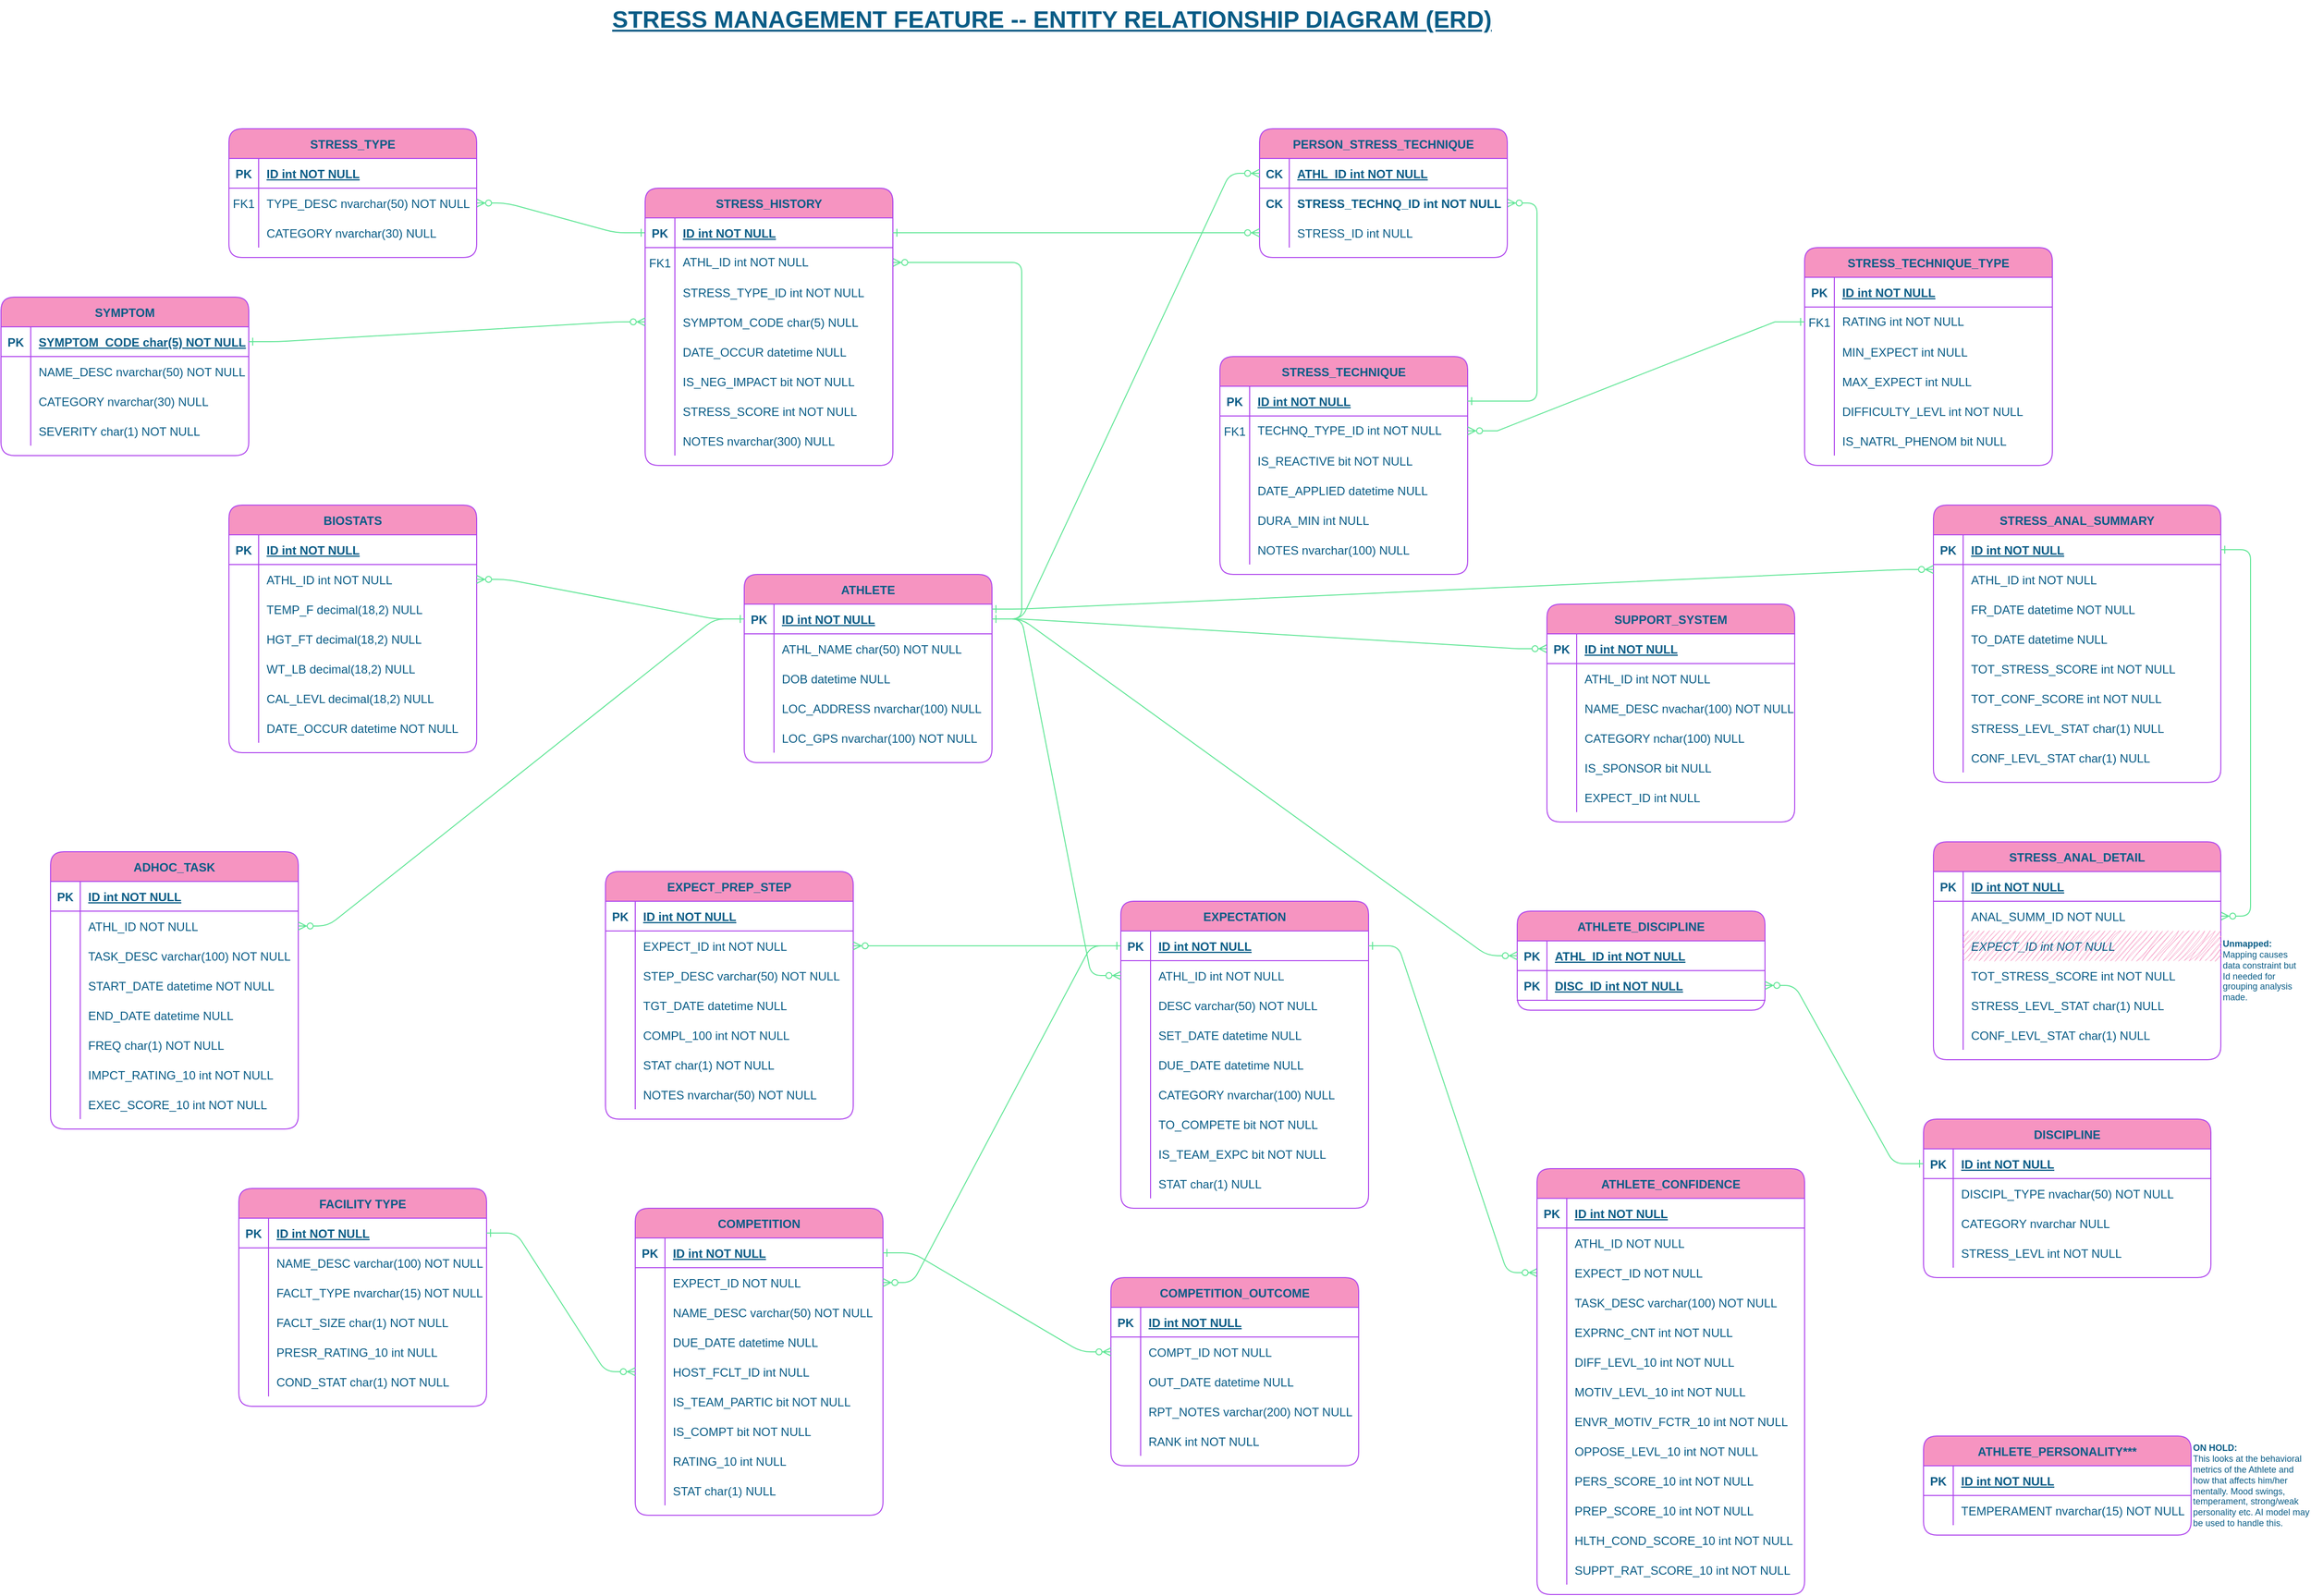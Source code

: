 <mxfile version="22.1.4" type="google">
  <diagram id="R2lEEEUBdFMjLlhIrx00" name="Page-1">
    <mxGraphModel grid="1" page="1" gridSize="10" guides="1" tooltips="1" connect="1" arrows="1" fold="1" pageScale="1" pageWidth="1100" pageHeight="850" math="0" shadow="0" extFonts="Permanent Marker^https://fonts.googleapis.com/css?family=Permanent+Marker">
      <root>
        <mxCell id="0" />
        <mxCell id="1" parent="0" />
        <mxCell id="C-vyLk0tnHw3VtMMgP7b-1" value="" style="edgeStyle=entityRelationEdgeStyle;endArrow=ERzeroToMany;startArrow=ERone;endFill=1;startFill=0;labelBackgroundColor=none;fontColor=default;strokeColor=#60E696;" edge="1" parent="1" source="C-vyLk0tnHw3VtMMgP7b-24" target="C-vyLk0tnHw3VtMMgP7b-6">
          <mxGeometry width="100" height="100" relative="1" as="geometry">
            <mxPoint x="300" y="-730" as="sourcePoint" />
            <mxPoint x="400" y="-830" as="targetPoint" />
            <Array as="points">
              <mxPoint x="730" y="-1360" />
              <mxPoint x="350" y="-1260" />
              <mxPoint x="740" y="-1360" />
              <mxPoint x="720" y="-1360" />
            </Array>
          </mxGeometry>
        </mxCell>
        <mxCell id="C-vyLk0tnHw3VtMMgP7b-12" value="" style="edgeStyle=entityRelationEdgeStyle;endArrow=ERzeroToMany;startArrow=ERone;endFill=1;startFill=0;labelBackgroundColor=none;fontColor=default;strokeColor=#60E696;" edge="1" parent="1" source="C-vyLk0tnHw3VtMMgP7b-3" target="C-vyLk0tnHw3VtMMgP7b-17">
          <mxGeometry width="100" height="100" relative="1" as="geometry">
            <mxPoint x="360" y="-1270" as="sourcePoint" />
            <mxPoint x="420" y="-1245" as="targetPoint" />
          </mxGeometry>
        </mxCell>
        <object label="STRESS_HISTORY" STRESS_TYPE_ID="" PERSON_ID="" SYMPTOM_CODE="" DATE_OCCUR="" IMPACT_TYPE="" STRESS_SCORE="" NOTES="" id="C-vyLk0tnHw3VtMMgP7b-2">
          <mxCell style="shape=table;startSize=30;container=1;collapsible=1;childLayout=tableLayout;fixedRows=1;rowLines=0;fontStyle=1;align=center;resizeLast=1;labelBackgroundColor=none;fillColor=#F694C1;strokeColor=#AF45ED;fontColor=#095C86;rounded=1;" vertex="1" parent="1">
            <mxGeometry x="450" y="-1470" width="250" height="280" as="geometry" />
          </mxCell>
        </object>
        <mxCell id="C-vyLk0tnHw3VtMMgP7b-3" value="" style="shape=partialRectangle;collapsible=0;dropTarget=0;pointerEvents=0;fillColor=none;points=[[0,0.5],[1,0.5]];portConstraint=eastwest;top=0;left=0;right=0;bottom=1;labelBackgroundColor=none;strokeColor=#AF45ED;fontColor=#095C86;" vertex="1" parent="C-vyLk0tnHw3VtMMgP7b-2">
          <mxGeometry y="30" width="250" height="30" as="geometry" />
        </mxCell>
        <mxCell id="C-vyLk0tnHw3VtMMgP7b-4" value="PK" style="shape=partialRectangle;overflow=hidden;connectable=0;fillColor=none;top=0;left=0;bottom=0;right=0;fontStyle=1;labelBackgroundColor=none;strokeColor=#AF45ED;fontColor=#095C86;" vertex="1" parent="C-vyLk0tnHw3VtMMgP7b-3">
          <mxGeometry width="30" height="30" as="geometry">
            <mxRectangle width="30" height="30" as="alternateBounds" />
          </mxGeometry>
        </mxCell>
        <mxCell id="C-vyLk0tnHw3VtMMgP7b-5" value="ID int NOT NULL " style="shape=partialRectangle;overflow=hidden;connectable=0;fillColor=none;top=0;left=0;bottom=0;right=0;align=left;spacingLeft=6;fontStyle=5;labelBackgroundColor=none;strokeColor=#AF45ED;fontColor=#095C86;" vertex="1" parent="C-vyLk0tnHw3VtMMgP7b-3">
          <mxGeometry x="30" width="220" height="30" as="geometry">
            <mxRectangle width="220" height="30" as="alternateBounds" />
          </mxGeometry>
        </mxCell>
        <mxCell id="C-vyLk0tnHw3VtMMgP7b-6" value="" style="shape=partialRectangle;collapsible=0;dropTarget=0;pointerEvents=0;fillColor=none;points=[[0,0.5],[1,0.5]];portConstraint=eastwest;top=0;left=0;right=0;bottom=0;labelBackgroundColor=none;strokeColor=#AF45ED;fontColor=#095C86;" vertex="1" parent="C-vyLk0tnHw3VtMMgP7b-2">
          <mxGeometry y="60" width="250" height="30" as="geometry" />
        </mxCell>
        <mxCell id="C-vyLk0tnHw3VtMMgP7b-7" value="FK1" style="shape=partialRectangle;overflow=hidden;connectable=0;fillColor=none;top=0;left=0;bottom=0;right=0;labelBackgroundColor=none;strokeColor=#AF45ED;fontColor=#095C86;" vertex="1" parent="C-vyLk0tnHw3VtMMgP7b-6">
          <mxGeometry width="30" height="30" as="geometry">
            <mxRectangle width="30" height="30" as="alternateBounds" />
          </mxGeometry>
        </mxCell>
        <mxCell id="C-vyLk0tnHw3VtMMgP7b-8" value="ATHL_ID&amp;nbsp;int NOT NULL" style="shape=partialRectangle;overflow=hidden;connectable=0;fillColor=none;top=0;left=0;bottom=0;right=0;align=left;spacingLeft=6;html=1;labelBackgroundColor=none;strokeColor=#AF45ED;fontColor=#095C86;" vertex="1" parent="C-vyLk0tnHw3VtMMgP7b-6">
          <mxGeometry x="30" width="220" height="30" as="geometry">
            <mxRectangle width="220" height="30" as="alternateBounds" />
          </mxGeometry>
        </mxCell>
        <mxCell id="C-vyLk0tnHw3VtMMgP7b-9" value="" style="shape=partialRectangle;collapsible=0;dropTarget=0;pointerEvents=0;fillColor=none;points=[[0,0.5],[1,0.5]];portConstraint=eastwest;top=0;left=0;right=0;bottom=0;labelBackgroundColor=none;strokeColor=#AF45ED;fontColor=#095C86;" vertex="1" parent="C-vyLk0tnHw3VtMMgP7b-2">
          <mxGeometry y="90" width="250" height="30" as="geometry" />
        </mxCell>
        <mxCell id="C-vyLk0tnHw3VtMMgP7b-10" value="" style="shape=partialRectangle;overflow=hidden;connectable=0;fillColor=none;top=0;left=0;bottom=0;right=0;labelBackgroundColor=none;strokeColor=#AF45ED;fontColor=#095C86;" vertex="1" parent="C-vyLk0tnHw3VtMMgP7b-9">
          <mxGeometry width="30" height="30" as="geometry">
            <mxRectangle width="30" height="30" as="alternateBounds" />
          </mxGeometry>
        </mxCell>
        <mxCell id="C-vyLk0tnHw3VtMMgP7b-11" value="STRESS_TYPE_ID int NOT NULL" style="shape=partialRectangle;overflow=hidden;connectable=0;fillColor=none;top=0;left=0;bottom=0;right=0;align=left;spacingLeft=6;labelBackgroundColor=none;strokeColor=#AF45ED;fontColor=#095C86;" vertex="1" parent="C-vyLk0tnHw3VtMMgP7b-9">
          <mxGeometry x="30" width="220" height="30" as="geometry">
            <mxRectangle width="220" height="30" as="alternateBounds" />
          </mxGeometry>
        </mxCell>
        <mxCell id="eldfEuROiIg7murg3JBV-15" value="" style="shape=partialRectangle;collapsible=0;dropTarget=0;pointerEvents=0;fillColor=none;points=[[0,0.5],[1,0.5]];portConstraint=eastwest;top=0;left=0;right=0;bottom=0;labelBackgroundColor=none;strokeColor=#AF45ED;fontColor=#095C86;" vertex="1" parent="C-vyLk0tnHw3VtMMgP7b-2">
          <mxGeometry y="120" width="250" height="30" as="geometry" />
        </mxCell>
        <mxCell id="eldfEuROiIg7murg3JBV-16" value="" style="shape=partialRectangle;overflow=hidden;connectable=0;fillColor=none;top=0;left=0;bottom=0;right=0;labelBackgroundColor=none;strokeColor=#AF45ED;fontColor=#095C86;" vertex="1" parent="eldfEuROiIg7murg3JBV-15">
          <mxGeometry width="30" height="30" as="geometry">
            <mxRectangle width="30" height="30" as="alternateBounds" />
          </mxGeometry>
        </mxCell>
        <mxCell id="eldfEuROiIg7murg3JBV-17" value="SYMPTOM_CODE char(5) NULL" style="shape=partialRectangle;overflow=hidden;connectable=0;fillColor=none;top=0;left=0;bottom=0;right=0;align=left;spacingLeft=6;labelBackgroundColor=none;strokeColor=#AF45ED;fontColor=#095C86;" vertex="1" parent="eldfEuROiIg7murg3JBV-15">
          <mxGeometry x="30" width="220" height="30" as="geometry">
            <mxRectangle width="220" height="30" as="alternateBounds" />
          </mxGeometry>
        </mxCell>
        <mxCell id="eldfEuROiIg7murg3JBV-18" value="" style="shape=partialRectangle;collapsible=0;dropTarget=0;pointerEvents=0;fillColor=none;points=[[0,0.5],[1,0.5]];portConstraint=eastwest;top=0;left=0;right=0;bottom=0;labelBackgroundColor=none;strokeColor=#AF45ED;fontColor=#095C86;" vertex="1" parent="C-vyLk0tnHw3VtMMgP7b-2">
          <mxGeometry y="150" width="250" height="30" as="geometry" />
        </mxCell>
        <mxCell id="eldfEuROiIg7murg3JBV-19" value="" style="shape=partialRectangle;overflow=hidden;connectable=0;fillColor=none;top=0;left=0;bottom=0;right=0;labelBackgroundColor=none;strokeColor=#AF45ED;fontColor=#095C86;" vertex="1" parent="eldfEuROiIg7murg3JBV-18">
          <mxGeometry width="30" height="30" as="geometry">
            <mxRectangle width="30" height="30" as="alternateBounds" />
          </mxGeometry>
        </mxCell>
        <mxCell id="eldfEuROiIg7murg3JBV-20" value="DATE_OCCUR datetime NULL" style="shape=partialRectangle;overflow=hidden;connectable=0;fillColor=none;top=0;left=0;bottom=0;right=0;align=left;spacingLeft=6;labelBackgroundColor=none;strokeColor=#AF45ED;fontColor=#095C86;" vertex="1" parent="eldfEuROiIg7murg3JBV-18">
          <mxGeometry x="30" width="220" height="30" as="geometry">
            <mxRectangle width="220" height="30" as="alternateBounds" />
          </mxGeometry>
        </mxCell>
        <mxCell id="eldfEuROiIg7murg3JBV-21" value="" style="shape=partialRectangle;collapsible=0;dropTarget=0;pointerEvents=0;fillColor=none;points=[[0,0.5],[1,0.5]];portConstraint=eastwest;top=0;left=0;right=0;bottom=0;labelBackgroundColor=none;strokeColor=#AF45ED;fontColor=#095C86;" vertex="1" parent="C-vyLk0tnHw3VtMMgP7b-2">
          <mxGeometry y="180" width="250" height="30" as="geometry" />
        </mxCell>
        <mxCell id="eldfEuROiIg7murg3JBV-22" value="" style="shape=partialRectangle;overflow=hidden;connectable=0;fillColor=none;top=0;left=0;bottom=0;right=0;labelBackgroundColor=none;strokeColor=#AF45ED;fontColor=#095C86;" vertex="1" parent="eldfEuROiIg7murg3JBV-21">
          <mxGeometry width="30" height="30" as="geometry">
            <mxRectangle width="30" height="30" as="alternateBounds" />
          </mxGeometry>
        </mxCell>
        <mxCell id="eldfEuROiIg7murg3JBV-23" value="IS_NEG_IMPACT bit NOT NULL" style="shape=partialRectangle;overflow=hidden;connectable=0;fillColor=none;top=0;left=0;bottom=0;right=0;align=left;spacingLeft=6;labelBackgroundColor=none;strokeColor=#AF45ED;fontColor=#095C86;" vertex="1" parent="eldfEuROiIg7murg3JBV-21">
          <mxGeometry x="30" width="220" height="30" as="geometry">
            <mxRectangle width="220" height="30" as="alternateBounds" />
          </mxGeometry>
        </mxCell>
        <mxCell id="G7EH0EcCLerEpQ_otgYV-1" value="" style="shape=partialRectangle;collapsible=0;dropTarget=0;pointerEvents=0;fillColor=none;points=[[0,0.5],[1,0.5]];portConstraint=eastwest;top=0;left=0;right=0;bottom=0;labelBackgroundColor=none;strokeColor=#AF45ED;fontColor=#095C86;" vertex="1" parent="C-vyLk0tnHw3VtMMgP7b-2">
          <mxGeometry y="210" width="250" height="30" as="geometry" />
        </mxCell>
        <mxCell id="G7EH0EcCLerEpQ_otgYV-2" value="" style="shape=partialRectangle;overflow=hidden;connectable=0;fillColor=none;top=0;left=0;bottom=0;right=0;labelBackgroundColor=none;strokeColor=#AF45ED;fontColor=#095C86;" vertex="1" parent="G7EH0EcCLerEpQ_otgYV-1">
          <mxGeometry width="30" height="30" as="geometry">
            <mxRectangle width="30" height="30" as="alternateBounds" />
          </mxGeometry>
        </mxCell>
        <mxCell id="G7EH0EcCLerEpQ_otgYV-3" value="STRESS_SCORE int NOT NULL" style="shape=partialRectangle;overflow=hidden;connectable=0;fillColor=none;top=0;left=0;bottom=0;right=0;align=left;spacingLeft=6;labelBackgroundColor=none;strokeColor=#AF45ED;fontColor=#095C86;" vertex="1" parent="G7EH0EcCLerEpQ_otgYV-1">
          <mxGeometry x="30" width="220" height="30" as="geometry">
            <mxRectangle width="220" height="30" as="alternateBounds" />
          </mxGeometry>
        </mxCell>
        <mxCell id="eldfEuROiIg7murg3JBV-26" value="" style="shape=partialRectangle;collapsible=0;dropTarget=0;pointerEvents=0;fillColor=none;points=[[0,0.5],[1,0.5]];portConstraint=eastwest;top=0;left=0;right=0;bottom=0;labelBackgroundColor=none;strokeColor=#AF45ED;fontColor=#095C86;" vertex="1" parent="C-vyLk0tnHw3VtMMgP7b-2">
          <mxGeometry y="240" width="250" height="30" as="geometry" />
        </mxCell>
        <mxCell id="eldfEuROiIg7murg3JBV-27" value="" style="shape=partialRectangle;overflow=hidden;connectable=0;fillColor=none;top=0;left=0;bottom=0;right=0;labelBackgroundColor=none;strokeColor=#AF45ED;fontColor=#095C86;" vertex="1" parent="eldfEuROiIg7murg3JBV-26">
          <mxGeometry width="30" height="30" as="geometry">
            <mxRectangle width="30" height="30" as="alternateBounds" />
          </mxGeometry>
        </mxCell>
        <mxCell id="eldfEuROiIg7murg3JBV-28" value="NOTES nvarchar(300) NULL" style="shape=partialRectangle;overflow=hidden;connectable=0;fillColor=none;top=0;left=0;bottom=0;right=0;align=left;spacingLeft=6;labelBackgroundColor=none;strokeColor=#AF45ED;fontColor=#095C86;" vertex="1" parent="eldfEuROiIg7murg3JBV-26">
          <mxGeometry x="30" width="220" height="30" as="geometry">
            <mxRectangle width="220" height="30" as="alternateBounds" />
          </mxGeometry>
        </mxCell>
        <mxCell id="C-vyLk0tnHw3VtMMgP7b-13" value="STRESS_TYPE" style="shape=table;startSize=30;container=1;collapsible=1;childLayout=tableLayout;fixedRows=1;rowLines=0;fontStyle=1;align=center;resizeLast=1;labelBackgroundColor=none;fillColor=#F694C1;strokeColor=#AF45ED;fontColor=#095C86;rounded=1;" vertex="1" parent="1">
          <mxGeometry x="30" y="-1530" width="250" height="130" as="geometry">
            <mxRectangle x="530" y="160" width="130" height="30" as="alternateBounds" />
          </mxGeometry>
        </mxCell>
        <mxCell id="C-vyLk0tnHw3VtMMgP7b-14" value="" style="shape=partialRectangle;collapsible=0;dropTarget=0;pointerEvents=0;fillColor=none;points=[[0,0.5],[1,0.5]];portConstraint=eastwest;top=0;left=0;right=0;bottom=1;labelBackgroundColor=none;strokeColor=#AF45ED;fontColor=#095C86;" vertex="1" parent="C-vyLk0tnHw3VtMMgP7b-13">
          <mxGeometry y="30" width="250" height="30" as="geometry" />
        </mxCell>
        <mxCell id="C-vyLk0tnHw3VtMMgP7b-15" value="PK" style="shape=partialRectangle;overflow=hidden;connectable=0;fillColor=none;top=0;left=0;bottom=0;right=0;fontStyle=1;labelBackgroundColor=none;strokeColor=#AF45ED;fontColor=#095C86;" vertex="1" parent="C-vyLk0tnHw3VtMMgP7b-14">
          <mxGeometry width="30" height="30" as="geometry">
            <mxRectangle width="30" height="30" as="alternateBounds" />
          </mxGeometry>
        </mxCell>
        <mxCell id="C-vyLk0tnHw3VtMMgP7b-16" value="ID int NOT NULL " style="shape=partialRectangle;overflow=hidden;connectable=0;fillColor=none;top=0;left=0;bottom=0;right=0;align=left;spacingLeft=6;fontStyle=5;labelBackgroundColor=none;strokeColor=#AF45ED;fontColor=#095C86;" vertex="1" parent="C-vyLk0tnHw3VtMMgP7b-14">
          <mxGeometry x="30" width="220" height="30" as="geometry">
            <mxRectangle width="220" height="30" as="alternateBounds" />
          </mxGeometry>
        </mxCell>
        <mxCell id="C-vyLk0tnHw3VtMMgP7b-17" value="" style="shape=partialRectangle;collapsible=0;dropTarget=0;pointerEvents=0;fillColor=none;points=[[0,0.5],[1,0.5]];portConstraint=eastwest;top=0;left=0;right=0;bottom=0;labelBackgroundColor=none;strokeColor=#AF45ED;fontColor=#095C86;" vertex="1" parent="C-vyLk0tnHw3VtMMgP7b-13">
          <mxGeometry y="60" width="250" height="30" as="geometry" />
        </mxCell>
        <mxCell id="C-vyLk0tnHw3VtMMgP7b-18" value="FK1" style="shape=partialRectangle;overflow=hidden;connectable=0;fillColor=none;top=0;left=0;bottom=0;right=0;labelBackgroundColor=none;strokeColor=#AF45ED;fontColor=#095C86;" vertex="1" parent="C-vyLk0tnHw3VtMMgP7b-17">
          <mxGeometry width="30" height="30" as="geometry">
            <mxRectangle width="30" height="30" as="alternateBounds" />
          </mxGeometry>
        </mxCell>
        <mxCell id="C-vyLk0tnHw3VtMMgP7b-19" value="TYPE_DESC nvarchar(50) NOT NULL" style="shape=partialRectangle;overflow=hidden;connectable=0;fillColor=none;top=0;left=0;bottom=0;right=0;align=left;spacingLeft=6;labelBackgroundColor=none;strokeColor=#AF45ED;fontColor=#095C86;" vertex="1" parent="C-vyLk0tnHw3VtMMgP7b-17">
          <mxGeometry x="30" width="220" height="30" as="geometry">
            <mxRectangle width="220" height="30" as="alternateBounds" />
          </mxGeometry>
        </mxCell>
        <mxCell id="C-vyLk0tnHw3VtMMgP7b-20" value="" style="shape=partialRectangle;collapsible=0;dropTarget=0;pointerEvents=0;fillColor=none;points=[[0,0.5],[1,0.5]];portConstraint=eastwest;top=0;left=0;right=0;bottom=0;labelBackgroundColor=none;strokeColor=#AF45ED;fontColor=#095C86;" vertex="1" parent="C-vyLk0tnHw3VtMMgP7b-13">
          <mxGeometry y="90" width="250" height="30" as="geometry" />
        </mxCell>
        <mxCell id="C-vyLk0tnHw3VtMMgP7b-21" value="" style="shape=partialRectangle;overflow=hidden;connectable=0;fillColor=none;top=0;left=0;bottom=0;right=0;labelBackgroundColor=none;strokeColor=#AF45ED;fontColor=#095C86;" vertex="1" parent="C-vyLk0tnHw3VtMMgP7b-20">
          <mxGeometry width="30" height="30" as="geometry">
            <mxRectangle width="30" height="30" as="alternateBounds" />
          </mxGeometry>
        </mxCell>
        <mxCell id="C-vyLk0tnHw3VtMMgP7b-22" value="CATEGORY nvarchar(30) NULL" style="shape=partialRectangle;overflow=hidden;connectable=0;fillColor=none;top=0;left=0;bottom=0;right=0;align=left;spacingLeft=6;labelBackgroundColor=none;strokeColor=#AF45ED;fontColor=#095C86;" vertex="1" parent="C-vyLk0tnHw3VtMMgP7b-20">
          <mxGeometry x="30" width="220" height="30" as="geometry">
            <mxRectangle width="220" height="30" as="alternateBounds" />
          </mxGeometry>
        </mxCell>
        <mxCell id="C-vyLk0tnHw3VtMMgP7b-23" value="ATHLETE" style="shape=table;startSize=30;container=1;collapsible=1;childLayout=tableLayout;fixedRows=1;rowLines=0;fontStyle=1;align=center;resizeLast=1;labelBackgroundColor=none;fillColor=#F694C1;strokeColor=#AF45ED;fontColor=#095C86;rounded=1;" vertex="1" parent="1">
          <mxGeometry x="550" y="-1080" width="250" height="190" as="geometry" />
        </mxCell>
        <mxCell id="C-vyLk0tnHw3VtMMgP7b-24" value="" style="shape=partialRectangle;collapsible=0;dropTarget=0;pointerEvents=0;fillColor=none;points=[[0,0.5],[1,0.5]];portConstraint=eastwest;top=0;left=0;right=0;bottom=1;labelBackgroundColor=none;strokeColor=#AF45ED;fontColor=#095C86;" vertex="1" parent="C-vyLk0tnHw3VtMMgP7b-23">
          <mxGeometry y="30" width="250" height="30" as="geometry" />
        </mxCell>
        <mxCell id="C-vyLk0tnHw3VtMMgP7b-25" value="PK" style="shape=partialRectangle;overflow=hidden;connectable=0;fillColor=none;top=0;left=0;bottom=0;right=0;fontStyle=1;labelBackgroundColor=none;strokeColor=#AF45ED;fontColor=#095C86;" vertex="1" parent="C-vyLk0tnHw3VtMMgP7b-24">
          <mxGeometry width="30" height="30" as="geometry">
            <mxRectangle width="30" height="30" as="alternateBounds" />
          </mxGeometry>
        </mxCell>
        <mxCell id="C-vyLk0tnHw3VtMMgP7b-26" value="ID int NOT NULL " style="shape=partialRectangle;overflow=hidden;connectable=0;fillColor=none;top=0;left=0;bottom=0;right=0;align=left;spacingLeft=6;fontStyle=5;labelBackgroundColor=none;strokeColor=#AF45ED;fontColor=#095C86;" vertex="1" parent="C-vyLk0tnHw3VtMMgP7b-24">
          <mxGeometry x="30" width="220" height="30" as="geometry">
            <mxRectangle width="220" height="30" as="alternateBounds" />
          </mxGeometry>
        </mxCell>
        <mxCell id="C-vyLk0tnHw3VtMMgP7b-27" value="" style="shape=partialRectangle;collapsible=0;dropTarget=0;pointerEvents=0;fillColor=none;points=[[0,0.5],[1,0.5]];portConstraint=eastwest;top=0;left=0;right=0;bottom=0;labelBackgroundColor=none;strokeColor=#AF45ED;fontColor=#095C86;" vertex="1" parent="C-vyLk0tnHw3VtMMgP7b-23">
          <mxGeometry y="60" width="250" height="30" as="geometry" />
        </mxCell>
        <mxCell id="C-vyLk0tnHw3VtMMgP7b-28" value="" style="shape=partialRectangle;overflow=hidden;connectable=0;fillColor=none;top=0;left=0;bottom=0;right=0;labelBackgroundColor=none;strokeColor=#AF45ED;fontColor=#095C86;" vertex="1" parent="C-vyLk0tnHw3VtMMgP7b-27">
          <mxGeometry width="30" height="30" as="geometry">
            <mxRectangle width="30" height="30" as="alternateBounds" />
          </mxGeometry>
        </mxCell>
        <mxCell id="C-vyLk0tnHw3VtMMgP7b-29" value="ATHL_NAME char(50) NOT NULL" style="shape=partialRectangle;overflow=hidden;connectable=0;fillColor=none;top=0;left=0;bottom=0;right=0;align=left;spacingLeft=6;labelBackgroundColor=none;strokeColor=#AF45ED;fontColor=#095C86;" vertex="1" parent="C-vyLk0tnHw3VtMMgP7b-27">
          <mxGeometry x="30" width="220" height="30" as="geometry">
            <mxRectangle width="220" height="30" as="alternateBounds" />
          </mxGeometry>
        </mxCell>
        <mxCell id="eldfEuROiIg7murg3JBV-32" value="" style="shape=partialRectangle;collapsible=0;dropTarget=0;pointerEvents=0;fillColor=none;points=[[0,0.5],[1,0.5]];portConstraint=eastwest;top=0;left=0;right=0;bottom=0;labelBackgroundColor=none;strokeColor=#AF45ED;fontColor=#095C86;" vertex="1" parent="C-vyLk0tnHw3VtMMgP7b-23">
          <mxGeometry y="90" width="250" height="30" as="geometry" />
        </mxCell>
        <mxCell id="eldfEuROiIg7murg3JBV-33" value="" style="shape=partialRectangle;overflow=hidden;connectable=0;fillColor=none;top=0;left=0;bottom=0;right=0;labelBackgroundColor=none;strokeColor=#AF45ED;fontColor=#095C86;" vertex="1" parent="eldfEuROiIg7murg3JBV-32">
          <mxGeometry width="30" height="30" as="geometry">
            <mxRectangle width="30" height="30" as="alternateBounds" />
          </mxGeometry>
        </mxCell>
        <mxCell id="eldfEuROiIg7murg3JBV-34" value="DOB datetime NULL" style="shape=partialRectangle;overflow=hidden;connectable=0;fillColor=none;top=0;left=0;bottom=0;right=0;align=left;spacingLeft=6;labelBackgroundColor=none;strokeColor=#AF45ED;fontColor=#095C86;" vertex="1" parent="eldfEuROiIg7murg3JBV-32">
          <mxGeometry x="30" width="220" height="30" as="geometry">
            <mxRectangle width="220" height="30" as="alternateBounds" />
          </mxGeometry>
        </mxCell>
        <mxCell id="eldfEuROiIg7murg3JBV-37" value="" style="shape=partialRectangle;collapsible=0;dropTarget=0;pointerEvents=0;fillColor=none;points=[[0,0.5],[1,0.5]];portConstraint=eastwest;top=0;left=0;right=0;bottom=0;labelBackgroundColor=none;strokeColor=#AF45ED;fontColor=#095C86;" vertex="1" parent="C-vyLk0tnHw3VtMMgP7b-23">
          <mxGeometry y="120" width="250" height="30" as="geometry" />
        </mxCell>
        <mxCell id="eldfEuROiIg7murg3JBV-38" value="" style="shape=partialRectangle;overflow=hidden;connectable=0;fillColor=none;top=0;left=0;bottom=0;right=0;labelBackgroundColor=none;strokeColor=#AF45ED;fontColor=#095C86;" vertex="1" parent="eldfEuROiIg7murg3JBV-37">
          <mxGeometry width="30" height="30" as="geometry">
            <mxRectangle width="30" height="30" as="alternateBounds" />
          </mxGeometry>
        </mxCell>
        <mxCell id="eldfEuROiIg7murg3JBV-39" value="LOC_ADDRESS nvarchar(100) NULL" style="shape=partialRectangle;overflow=hidden;connectable=0;fillColor=none;top=0;left=0;bottom=0;right=0;align=left;spacingLeft=6;labelBackgroundColor=none;strokeColor=#AF45ED;fontColor=#095C86;" vertex="1" parent="eldfEuROiIg7murg3JBV-37">
          <mxGeometry x="30" width="220" height="30" as="geometry">
            <mxRectangle width="220" height="30" as="alternateBounds" />
          </mxGeometry>
        </mxCell>
        <mxCell id="eldfEuROiIg7murg3JBV-40" value="" style="shape=partialRectangle;collapsible=0;dropTarget=0;pointerEvents=0;fillColor=none;points=[[0,0.5],[1,0.5]];portConstraint=eastwest;top=0;left=0;right=0;bottom=0;labelBackgroundColor=none;strokeColor=#AF45ED;fontColor=#095C86;" vertex="1" parent="C-vyLk0tnHw3VtMMgP7b-23">
          <mxGeometry y="150" width="250" height="30" as="geometry" />
        </mxCell>
        <mxCell id="eldfEuROiIg7murg3JBV-41" value="" style="shape=partialRectangle;overflow=hidden;connectable=0;fillColor=none;top=0;left=0;bottom=0;right=0;labelBackgroundColor=none;strokeColor=#AF45ED;fontColor=#095C86;" vertex="1" parent="eldfEuROiIg7murg3JBV-40">
          <mxGeometry width="30" height="30" as="geometry">
            <mxRectangle width="30" height="30" as="alternateBounds" />
          </mxGeometry>
        </mxCell>
        <mxCell id="eldfEuROiIg7murg3JBV-42" value="LOC_GPS nvarchar(100) NOT NULL" style="shape=partialRectangle;overflow=hidden;connectable=0;fillColor=none;top=0;left=0;bottom=0;right=0;align=left;spacingLeft=6;labelBackgroundColor=none;strokeColor=#AF45ED;fontColor=#095C86;" vertex="1" parent="eldfEuROiIg7murg3JBV-40">
          <mxGeometry x="30" width="220" height="30" as="geometry">
            <mxRectangle width="220" height="30" as="alternateBounds" />
          </mxGeometry>
        </mxCell>
        <mxCell id="eldfEuROiIg7murg3JBV-43" value="SYMPTOM" style="shape=table;startSize=30;container=1;collapsible=1;childLayout=tableLayout;fixedRows=1;rowLines=0;fontStyle=1;align=center;resizeLast=1;labelBackgroundColor=none;fillColor=#F694C1;strokeColor=#AF45ED;fontColor=#095C86;rounded=1;" vertex="1" parent="1">
          <mxGeometry x="-200" y="-1360" width="250" height="160" as="geometry" />
        </mxCell>
        <mxCell id="eldfEuROiIg7murg3JBV-44" value="" style="shape=partialRectangle;collapsible=0;dropTarget=0;pointerEvents=0;fillColor=none;points=[[0,0.5],[1,0.5]];portConstraint=eastwest;top=0;left=0;right=0;bottom=1;labelBackgroundColor=none;strokeColor=#AF45ED;fontColor=#095C86;" vertex="1" parent="eldfEuROiIg7murg3JBV-43">
          <mxGeometry y="30" width="250" height="30" as="geometry" />
        </mxCell>
        <mxCell id="eldfEuROiIg7murg3JBV-45" value="PK" style="shape=partialRectangle;overflow=hidden;connectable=0;fillColor=none;top=0;left=0;bottom=0;right=0;fontStyle=1;labelBackgroundColor=none;strokeColor=#AF45ED;fontColor=#095C86;" vertex="1" parent="eldfEuROiIg7murg3JBV-44">
          <mxGeometry width="30" height="30" as="geometry">
            <mxRectangle width="30" height="30" as="alternateBounds" />
          </mxGeometry>
        </mxCell>
        <mxCell id="eldfEuROiIg7murg3JBV-46" value="SYMPTOM_CODE char(5) NOT NULL " style="shape=partialRectangle;overflow=hidden;connectable=0;fillColor=none;top=0;left=0;bottom=0;right=0;align=left;spacingLeft=6;fontStyle=5;labelBackgroundColor=none;strokeColor=#AF45ED;fontColor=#095C86;" vertex="1" parent="eldfEuROiIg7murg3JBV-44">
          <mxGeometry x="30" width="220" height="30" as="geometry">
            <mxRectangle width="220" height="30" as="alternateBounds" />
          </mxGeometry>
        </mxCell>
        <mxCell id="eldfEuROiIg7murg3JBV-47" value="" style="shape=partialRectangle;collapsible=0;dropTarget=0;pointerEvents=0;fillColor=none;points=[[0,0.5],[1,0.5]];portConstraint=eastwest;top=0;left=0;right=0;bottom=0;labelBackgroundColor=none;strokeColor=#AF45ED;fontColor=#095C86;" vertex="1" parent="eldfEuROiIg7murg3JBV-43">
          <mxGeometry y="60" width="250" height="30" as="geometry" />
        </mxCell>
        <mxCell id="eldfEuROiIg7murg3JBV-48" value="" style="shape=partialRectangle;overflow=hidden;connectable=0;fillColor=none;top=0;left=0;bottom=0;right=0;labelBackgroundColor=none;strokeColor=#AF45ED;fontColor=#095C86;" vertex="1" parent="eldfEuROiIg7murg3JBV-47">
          <mxGeometry width="30" height="30" as="geometry">
            <mxRectangle width="30" height="30" as="alternateBounds" />
          </mxGeometry>
        </mxCell>
        <mxCell id="eldfEuROiIg7murg3JBV-49" value="NAME_DESC nvarchar(50) NOT NULL" style="shape=partialRectangle;overflow=hidden;connectable=0;fillColor=none;top=0;left=0;bottom=0;right=0;align=left;spacingLeft=6;labelBackgroundColor=none;strokeColor=#AF45ED;fontColor=#095C86;" vertex="1" parent="eldfEuROiIg7murg3JBV-47">
          <mxGeometry x="30" width="220" height="30" as="geometry">
            <mxRectangle width="220" height="30" as="alternateBounds" />
          </mxGeometry>
        </mxCell>
        <mxCell id="G7EH0EcCLerEpQ_otgYV-12" value="" style="shape=partialRectangle;collapsible=0;dropTarget=0;pointerEvents=0;fillColor=none;points=[[0,0.5],[1,0.5]];portConstraint=eastwest;top=0;left=0;right=0;bottom=0;labelBackgroundColor=none;strokeColor=#AF45ED;fontColor=#095C86;" vertex="1" parent="eldfEuROiIg7murg3JBV-43">
          <mxGeometry y="90" width="250" height="30" as="geometry" />
        </mxCell>
        <mxCell id="G7EH0EcCLerEpQ_otgYV-13" value="" style="shape=partialRectangle;overflow=hidden;connectable=0;fillColor=none;top=0;left=0;bottom=0;right=0;labelBackgroundColor=none;strokeColor=#AF45ED;fontColor=#095C86;" vertex="1" parent="G7EH0EcCLerEpQ_otgYV-12">
          <mxGeometry width="30" height="30" as="geometry">
            <mxRectangle width="30" height="30" as="alternateBounds" />
          </mxGeometry>
        </mxCell>
        <mxCell id="G7EH0EcCLerEpQ_otgYV-14" value="CATEGORY nvarchar(30) NULL" style="shape=partialRectangle;overflow=hidden;connectable=0;fillColor=none;top=0;left=0;bottom=0;right=0;align=left;spacingLeft=6;labelBackgroundColor=none;strokeColor=#AF45ED;fontColor=#095C86;" vertex="1" parent="G7EH0EcCLerEpQ_otgYV-12">
          <mxGeometry x="30" width="220" height="30" as="geometry">
            <mxRectangle width="220" height="30" as="alternateBounds" />
          </mxGeometry>
        </mxCell>
        <mxCell id="eldfEuROiIg7murg3JBV-50" value="" style="shape=partialRectangle;collapsible=0;dropTarget=0;pointerEvents=0;fillColor=none;points=[[0,0.5],[1,0.5]];portConstraint=eastwest;top=0;left=0;right=0;bottom=0;labelBackgroundColor=none;strokeColor=#AF45ED;fontColor=#095C86;" vertex="1" parent="eldfEuROiIg7murg3JBV-43">
          <mxGeometry y="120" width="250" height="30" as="geometry" />
        </mxCell>
        <mxCell id="eldfEuROiIg7murg3JBV-51" value="" style="shape=partialRectangle;overflow=hidden;connectable=0;fillColor=none;top=0;left=0;bottom=0;right=0;labelBackgroundColor=none;strokeColor=#AF45ED;fontColor=#095C86;" vertex="1" parent="eldfEuROiIg7murg3JBV-50">
          <mxGeometry width="30" height="30" as="geometry">
            <mxRectangle width="30" height="30" as="alternateBounds" />
          </mxGeometry>
        </mxCell>
        <mxCell id="eldfEuROiIg7murg3JBV-52" value="SEVERITY char(1) NOT NULL" style="shape=partialRectangle;overflow=hidden;connectable=0;fillColor=none;top=0;left=0;bottom=0;right=0;align=left;spacingLeft=6;labelBackgroundColor=none;strokeColor=#AF45ED;fontColor=#095C86;" vertex="1" parent="eldfEuROiIg7murg3JBV-50">
          <mxGeometry x="30" width="220" height="30" as="geometry">
            <mxRectangle width="220" height="30" as="alternateBounds" />
          </mxGeometry>
        </mxCell>
        <mxCell id="eldfEuROiIg7murg3JBV-84" value="" style="edgeStyle=entityRelationEdgeStyle;endArrow=ERzeroToMany;startArrow=ERone;endFill=1;startFill=0;labelBackgroundColor=none;fontColor=default;strokeColor=#60E696;" edge="1" parent="1" source="eldfEuROiIg7murg3JBV-44" target="eldfEuROiIg7murg3JBV-15">
          <mxGeometry width="100" height="100" relative="1" as="geometry">
            <mxPoint x="315" y="-1180" as="sourcePoint" />
            <mxPoint x="150" y="-1410" as="targetPoint" />
            <Array as="points">
              <mxPoint x="245" y="-1295" />
              <mxPoint x="255" y="-1295" />
              <mxPoint x="235" y="-1295" />
            </Array>
          </mxGeometry>
        </mxCell>
        <object label="STRESS_TECHNIQUE" STRESS_TYPE_ID="" PERSON_ID="" SYMPTOM_CODE="" DATE_OCCUR="" IMPACT_TYPE="" STRESS_SCORE="" NOTES="" id="eldfEuROiIg7murg3JBV-85">
          <mxCell style="shape=table;startSize=30;container=1;collapsible=1;childLayout=tableLayout;fixedRows=1;rowLines=0;fontStyle=1;align=center;resizeLast=1;labelBackgroundColor=none;fillColor=#F694C1;strokeColor=#AF45ED;fontColor=#095C86;rounded=1;" vertex="1" parent="1">
            <mxGeometry x="1030" y="-1300" width="250" height="220" as="geometry" />
          </mxCell>
        </object>
        <mxCell id="eldfEuROiIg7murg3JBV-86" value="" style="shape=partialRectangle;collapsible=0;dropTarget=0;pointerEvents=0;fillColor=none;points=[[0,0.5],[1,0.5]];portConstraint=eastwest;top=0;left=0;right=0;bottom=1;labelBackgroundColor=none;strokeColor=#AF45ED;fontColor=#095C86;" vertex="1" parent="eldfEuROiIg7murg3JBV-85">
          <mxGeometry y="30" width="250" height="30" as="geometry" />
        </mxCell>
        <mxCell id="eldfEuROiIg7murg3JBV-87" value="PK" style="shape=partialRectangle;overflow=hidden;connectable=0;fillColor=none;top=0;left=0;bottom=0;right=0;fontStyle=1;labelBackgroundColor=none;strokeColor=#AF45ED;fontColor=#095C86;" vertex="1" parent="eldfEuROiIg7murg3JBV-86">
          <mxGeometry width="30" height="30" as="geometry">
            <mxRectangle width="30" height="30" as="alternateBounds" />
          </mxGeometry>
        </mxCell>
        <mxCell id="eldfEuROiIg7murg3JBV-88" value="ID int NOT NULL " style="shape=partialRectangle;overflow=hidden;connectable=0;fillColor=none;top=0;left=0;bottom=0;right=0;align=left;spacingLeft=6;fontStyle=5;labelBackgroundColor=none;strokeColor=#AF45ED;fontColor=#095C86;" vertex="1" parent="eldfEuROiIg7murg3JBV-86">
          <mxGeometry x="30" width="220" height="30" as="geometry">
            <mxRectangle width="220" height="30" as="alternateBounds" />
          </mxGeometry>
        </mxCell>
        <mxCell id="eldfEuROiIg7murg3JBV-89" value="" style="shape=partialRectangle;collapsible=0;dropTarget=0;pointerEvents=0;fillColor=none;points=[[0,0.5],[1,0.5]];portConstraint=eastwest;top=0;left=0;right=0;bottom=0;labelBackgroundColor=none;strokeColor=#AF45ED;fontColor=#095C86;" vertex="1" parent="eldfEuROiIg7murg3JBV-85">
          <mxGeometry y="60" width="250" height="30" as="geometry" />
        </mxCell>
        <mxCell id="eldfEuROiIg7murg3JBV-90" value="FK1" style="shape=partialRectangle;overflow=hidden;connectable=0;fillColor=none;top=0;left=0;bottom=0;right=0;labelBackgroundColor=none;strokeColor=#AF45ED;fontColor=#095C86;" vertex="1" parent="eldfEuROiIg7murg3JBV-89">
          <mxGeometry width="30" height="30" as="geometry">
            <mxRectangle width="30" height="30" as="alternateBounds" />
          </mxGeometry>
        </mxCell>
        <mxCell id="eldfEuROiIg7murg3JBV-91" value="TECHNQ_TYPE_ID int NOT NULL" style="shape=partialRectangle;overflow=hidden;connectable=0;fillColor=none;top=0;left=0;bottom=0;right=0;align=left;spacingLeft=6;html=1;labelBackgroundColor=none;strokeColor=#AF45ED;fontColor=#095C86;" vertex="1" parent="eldfEuROiIg7murg3JBV-89">
          <mxGeometry x="30" width="220" height="30" as="geometry">
            <mxRectangle width="220" height="30" as="alternateBounds" />
          </mxGeometry>
        </mxCell>
        <mxCell id="eldfEuROiIg7murg3JBV-92" value="" style="shape=partialRectangle;collapsible=0;dropTarget=0;pointerEvents=0;fillColor=none;points=[[0,0.5],[1,0.5]];portConstraint=eastwest;top=0;left=0;right=0;bottom=0;labelBackgroundColor=none;strokeColor=#AF45ED;fontColor=#095C86;" vertex="1" parent="eldfEuROiIg7murg3JBV-85">
          <mxGeometry y="90" width="250" height="30" as="geometry" />
        </mxCell>
        <mxCell id="eldfEuROiIg7murg3JBV-93" value="" style="shape=partialRectangle;overflow=hidden;connectable=0;fillColor=none;top=0;left=0;bottom=0;right=0;labelBackgroundColor=none;strokeColor=#AF45ED;fontColor=#095C86;" vertex="1" parent="eldfEuROiIg7murg3JBV-92">
          <mxGeometry width="30" height="30" as="geometry">
            <mxRectangle width="30" height="30" as="alternateBounds" />
          </mxGeometry>
        </mxCell>
        <mxCell id="eldfEuROiIg7murg3JBV-94" value="IS_REACTIVE bit NOT NULL" style="shape=partialRectangle;overflow=hidden;connectable=0;fillColor=none;top=0;left=0;bottom=0;right=0;align=left;spacingLeft=6;labelBackgroundColor=none;strokeColor=#AF45ED;fontColor=#095C86;" vertex="1" parent="eldfEuROiIg7murg3JBV-92">
          <mxGeometry x="30" width="220" height="30" as="geometry">
            <mxRectangle width="220" height="30" as="alternateBounds" />
          </mxGeometry>
        </mxCell>
        <mxCell id="eldfEuROiIg7murg3JBV-95" value="" style="shape=partialRectangle;collapsible=0;dropTarget=0;pointerEvents=0;fillColor=none;points=[[0,0.5],[1,0.5]];portConstraint=eastwest;top=0;left=0;right=0;bottom=0;labelBackgroundColor=none;strokeColor=#AF45ED;fontColor=#095C86;" vertex="1" parent="eldfEuROiIg7murg3JBV-85">
          <mxGeometry y="120" width="250" height="30" as="geometry" />
        </mxCell>
        <mxCell id="eldfEuROiIg7murg3JBV-96" value="" style="shape=partialRectangle;overflow=hidden;connectable=0;fillColor=none;top=0;left=0;bottom=0;right=0;labelBackgroundColor=none;strokeColor=#AF45ED;fontColor=#095C86;" vertex="1" parent="eldfEuROiIg7murg3JBV-95">
          <mxGeometry width="30" height="30" as="geometry">
            <mxRectangle width="30" height="30" as="alternateBounds" />
          </mxGeometry>
        </mxCell>
        <mxCell id="eldfEuROiIg7murg3JBV-97" value="DATE_APPLIED datetime NULL" style="shape=partialRectangle;overflow=hidden;connectable=0;fillColor=none;top=0;left=0;bottom=0;right=0;align=left;spacingLeft=6;labelBackgroundColor=none;strokeColor=#AF45ED;fontColor=#095C86;" vertex="1" parent="eldfEuROiIg7murg3JBV-95">
          <mxGeometry x="30" width="220" height="30" as="geometry">
            <mxRectangle width="220" height="30" as="alternateBounds" />
          </mxGeometry>
        </mxCell>
        <mxCell id="eldfEuROiIg7murg3JBV-98" value="" style="shape=partialRectangle;collapsible=0;dropTarget=0;pointerEvents=0;fillColor=none;points=[[0,0.5],[1,0.5]];portConstraint=eastwest;top=0;left=0;right=0;bottom=0;labelBackgroundColor=none;strokeColor=#AF45ED;fontColor=#095C86;" vertex="1" parent="eldfEuROiIg7murg3JBV-85">
          <mxGeometry y="150" width="250" height="30" as="geometry" />
        </mxCell>
        <mxCell id="eldfEuROiIg7murg3JBV-99" value="" style="shape=partialRectangle;overflow=hidden;connectable=0;fillColor=none;top=0;left=0;bottom=0;right=0;labelBackgroundColor=none;strokeColor=#AF45ED;fontColor=#095C86;" vertex="1" parent="eldfEuROiIg7murg3JBV-98">
          <mxGeometry width="30" height="30" as="geometry">
            <mxRectangle width="30" height="30" as="alternateBounds" />
          </mxGeometry>
        </mxCell>
        <mxCell id="eldfEuROiIg7murg3JBV-100" value="DURA_MIN int NULL" style="shape=partialRectangle;overflow=hidden;connectable=0;fillColor=none;top=0;left=0;bottom=0;right=0;align=left;spacingLeft=6;labelBackgroundColor=none;strokeColor=#AF45ED;fontColor=#095C86;" vertex="1" parent="eldfEuROiIg7murg3JBV-98">
          <mxGeometry x="30" width="220" height="30" as="geometry">
            <mxRectangle width="220" height="30" as="alternateBounds" />
          </mxGeometry>
        </mxCell>
        <mxCell id="eldfEuROiIg7murg3JBV-101" value="" style="shape=partialRectangle;collapsible=0;dropTarget=0;pointerEvents=0;fillColor=none;points=[[0,0.5],[1,0.5]];portConstraint=eastwest;top=0;left=0;right=0;bottom=0;labelBackgroundColor=none;strokeColor=#AF45ED;fontColor=#095C86;" vertex="1" parent="eldfEuROiIg7murg3JBV-85">
          <mxGeometry y="180" width="250" height="30" as="geometry" />
        </mxCell>
        <mxCell id="eldfEuROiIg7murg3JBV-102" value="" style="shape=partialRectangle;overflow=hidden;connectable=0;fillColor=none;top=0;left=0;bottom=0;right=0;labelBackgroundColor=none;strokeColor=#AF45ED;fontColor=#095C86;" vertex="1" parent="eldfEuROiIg7murg3JBV-101">
          <mxGeometry width="30" height="30" as="geometry">
            <mxRectangle width="30" height="30" as="alternateBounds" />
          </mxGeometry>
        </mxCell>
        <mxCell id="eldfEuROiIg7murg3JBV-103" value="NOTES nvarchar(100) NULL" style="shape=partialRectangle;overflow=hidden;connectable=0;fillColor=none;top=0;left=0;bottom=0;right=0;align=left;spacingLeft=6;labelBackgroundColor=none;strokeColor=#AF45ED;fontColor=#095C86;" vertex="1" parent="eldfEuROiIg7murg3JBV-101">
          <mxGeometry x="30" width="220" height="30" as="geometry">
            <mxRectangle width="220" height="30" as="alternateBounds" />
          </mxGeometry>
        </mxCell>
        <mxCell id="eldfEuROiIg7murg3JBV-108" value="" style="edgeStyle=entityRelationEdgeStyle;endArrow=ERzeroToMany;startArrow=ERone;endFill=1;startFill=0;labelBackgroundColor=none;fontColor=default;strokeColor=#60E696;" edge="1" parent="1" source="eldfEuROiIg7murg3JBV-86" target="eldfEuROiIg7murg3JBV-113">
          <mxGeometry width="100" height="100" relative="1" as="geometry">
            <mxPoint x="1230" y="-830" as="sourcePoint" />
            <mxPoint x="660" y="-1020" as="targetPoint" />
            <Array as="points">
              <mxPoint x="960" y="-1010" />
              <mxPoint x="810" y="-965" />
              <mxPoint x="1160" y="-955" />
              <mxPoint x="1170" y="-955" />
              <mxPoint x="1150" y="-955" />
            </Array>
          </mxGeometry>
        </mxCell>
        <mxCell id="eldfEuROiIg7murg3JBV-109" value="PERSON_STRESS_TECHNIQUE" style="shape=table;startSize=30;container=1;collapsible=1;childLayout=tableLayout;fixedRows=1;rowLines=0;fontStyle=1;align=center;resizeLast=1;labelBackgroundColor=none;fillColor=#F694C1;strokeColor=#AF45ED;fontColor=#095C86;rounded=1;" vertex="1" parent="1">
          <mxGeometry x="1070" y="-1530" width="250" height="130" as="geometry" />
        </mxCell>
        <mxCell id="eldfEuROiIg7murg3JBV-110" value="" style="shape=partialRectangle;collapsible=0;dropTarget=0;pointerEvents=0;fillColor=none;points=[[0,0.5],[1,0.5]];portConstraint=eastwest;top=0;left=0;right=0;bottom=1;labelBackgroundColor=none;strokeColor=#AF45ED;fontColor=#095C86;" vertex="1" parent="eldfEuROiIg7murg3JBV-109">
          <mxGeometry y="30" width="250" height="30" as="geometry" />
        </mxCell>
        <mxCell id="eldfEuROiIg7murg3JBV-111" value="CK" style="shape=partialRectangle;overflow=hidden;connectable=0;fillColor=none;top=0;left=0;bottom=0;right=0;fontStyle=1;labelBackgroundColor=none;strokeColor=#AF45ED;fontColor=#095C86;" vertex="1" parent="eldfEuROiIg7murg3JBV-110">
          <mxGeometry width="30" height="30" as="geometry">
            <mxRectangle width="30" height="30" as="alternateBounds" />
          </mxGeometry>
        </mxCell>
        <mxCell id="eldfEuROiIg7murg3JBV-112" value="ATHL_ID int NOT NULL " style="shape=partialRectangle;overflow=hidden;connectable=0;fillColor=none;top=0;left=0;bottom=0;right=0;align=left;spacingLeft=6;fontStyle=5;labelBackgroundColor=none;strokeColor=#AF45ED;fontColor=#095C86;" vertex="1" parent="eldfEuROiIg7murg3JBV-110">
          <mxGeometry x="30" width="220" height="30" as="geometry">
            <mxRectangle width="220" height="30" as="alternateBounds" />
          </mxGeometry>
        </mxCell>
        <mxCell id="eldfEuROiIg7murg3JBV-113" value="" style="shape=partialRectangle;collapsible=0;dropTarget=0;pointerEvents=0;fillColor=none;points=[[0,0.5],[1,0.5]];portConstraint=eastwest;top=0;left=0;right=0;bottom=0;labelBackgroundColor=none;strokeColor=#AF45ED;fontColor=#095C86;" vertex="1" parent="eldfEuROiIg7murg3JBV-109">
          <mxGeometry y="60" width="250" height="30" as="geometry" />
        </mxCell>
        <mxCell id="eldfEuROiIg7murg3JBV-114" value="" style="shape=partialRectangle;overflow=hidden;connectable=0;fillColor=none;top=0;left=0;bottom=0;right=0;labelBackgroundColor=none;strokeColor=#AF45ED;fontColor=#095C86;" vertex="1" parent="eldfEuROiIg7murg3JBV-113">
          <mxGeometry width="30" height="30" as="geometry">
            <mxRectangle width="30" height="30" as="alternateBounds" />
          </mxGeometry>
        </mxCell>
        <mxCell id="eldfEuROiIg7murg3JBV-115" value="STRESS_TECHNQ_ID int NOT NULL" style="shape=partialRectangle;overflow=hidden;connectable=0;fillColor=none;top=0;left=0;bottom=0;right=0;align=left;spacingLeft=6;fontStyle=1;labelBackgroundColor=none;strokeColor=#AF45ED;fontColor=#095C86;" vertex="1" parent="eldfEuROiIg7murg3JBV-113">
          <mxGeometry x="30" width="220" height="30" as="geometry">
            <mxRectangle width="220" height="30" as="alternateBounds" />
          </mxGeometry>
        </mxCell>
        <mxCell id="eldfEuROiIg7murg3JBV-116" value="" style="shape=partialRectangle;collapsible=0;dropTarget=0;pointerEvents=0;fillColor=none;points=[[0,0.5],[1,0.5]];portConstraint=eastwest;top=0;left=0;right=0;bottom=0;labelBackgroundColor=none;strokeColor=#AF45ED;fontColor=#095C86;" vertex="1" parent="eldfEuROiIg7murg3JBV-109">
          <mxGeometry y="90" width="250" height="30" as="geometry" />
        </mxCell>
        <mxCell id="eldfEuROiIg7murg3JBV-117" value="" style="shape=partialRectangle;overflow=hidden;connectable=0;fillColor=none;top=0;left=0;bottom=0;right=0;labelBackgroundColor=none;strokeColor=#AF45ED;fontColor=#095C86;" vertex="1" parent="eldfEuROiIg7murg3JBV-116">
          <mxGeometry width="30" height="30" as="geometry">
            <mxRectangle width="30" height="30" as="alternateBounds" />
          </mxGeometry>
        </mxCell>
        <mxCell id="eldfEuROiIg7murg3JBV-118" value="STRESS_ID int NULL" style="shape=partialRectangle;overflow=hidden;connectable=0;fillColor=none;top=0;left=0;bottom=0;right=0;align=left;spacingLeft=6;labelBackgroundColor=none;strokeColor=#AF45ED;fontColor=#095C86;" vertex="1" parent="eldfEuROiIg7murg3JBV-116">
          <mxGeometry x="30" width="220" height="30" as="geometry">
            <mxRectangle width="220" height="30" as="alternateBounds" />
          </mxGeometry>
        </mxCell>
        <mxCell id="eldfEuROiIg7murg3JBV-119" value="" style="edgeStyle=entityRelationEdgeStyle;endArrow=ERzeroToMany;startArrow=ERone;endFill=1;startFill=0;labelBackgroundColor=none;fontColor=default;strokeColor=#60E696;" edge="1" parent="1" source="C-vyLk0tnHw3VtMMgP7b-3" target="eldfEuROiIg7murg3JBV-116">
          <mxGeometry width="100" height="100" relative="1" as="geometry">
            <mxPoint x="600" y="-1250" as="sourcePoint" />
            <mxPoint x="700" y="-1210" as="targetPoint" />
            <Array as="points">
              <mxPoint x="990" y="-1115" />
              <mxPoint x="840" y="-1070" />
              <mxPoint x="1190" y="-1060" />
              <mxPoint x="1200" y="-1060" />
              <mxPoint x="1180" y="-1060" />
            </Array>
          </mxGeometry>
        </mxCell>
        <mxCell id="eldfEuROiIg7murg3JBV-121" value="" style="edgeStyle=entityRelationEdgeStyle;endArrow=ERzeroToMany;startArrow=ERone;endFill=1;startFill=0;labelBackgroundColor=none;fontColor=default;strokeColor=#60E696;" edge="1" parent="1" source="C-vyLk0tnHw3VtMMgP7b-24" target="eldfEuROiIg7murg3JBV-110">
          <mxGeometry width="100" height="100" relative="1" as="geometry">
            <mxPoint x="620" y="-1030" as="sourcePoint" />
            <mxPoint x="740" y="-1110" as="targetPoint" />
            <Array as="points">
              <mxPoint x="585" y="-1010" />
              <mxPoint x="595" y="-1010" />
              <mxPoint x="575" y="-1010" />
            </Array>
          </mxGeometry>
        </mxCell>
        <mxCell id="eldfEuROiIg7murg3JBV-123" value="CK" style="shape=partialRectangle;overflow=hidden;connectable=0;fillColor=none;top=0;left=0;bottom=0;right=0;fontStyle=1;labelBackgroundColor=none;strokeColor=#AF45ED;fontColor=#095C86;" vertex="1" parent="1">
          <mxGeometry x="1070" y="-1470" width="30" height="30" as="geometry">
            <mxRectangle width="30" height="30" as="alternateBounds" />
          </mxGeometry>
        </mxCell>
        <mxCell id="eldfEuROiIg7murg3JBV-172" value="" style="edgeStyle=entityRelationEdgeStyle;endArrow=ERzeroToMany;startArrow=ERone;endFill=1;startFill=0;labelBackgroundColor=none;fontColor=default;strokeColor=#60E696;" edge="1" parent="1" source="C-vyLk0tnHw3VtMMgP7b-24" target="eldfEuROiIg7murg3JBV-156">
          <mxGeometry width="100" height="100" relative="1" as="geometry">
            <mxPoint x="160" y="-910" as="sourcePoint" />
            <mxPoint x="240" y="-890" as="targetPoint" />
            <Array as="points">
              <mxPoint x="125" y="-890" />
              <mxPoint x="135" y="-890" />
              <mxPoint x="115" y="-890" />
            </Array>
          </mxGeometry>
        </mxCell>
        <mxCell id="eldfEuROiIg7murg3JBV-190" value="BIOSTATS" style="shape=table;startSize=30;container=1;collapsible=1;childLayout=tableLayout;fixedRows=1;rowLines=0;fontStyle=1;align=center;resizeLast=1;labelBackgroundColor=none;fillColor=#F694C1;strokeColor=#AF45ED;fontColor=#095C86;rounded=1;" vertex="1" parent="1">
          <mxGeometry x="30" y="-1150" width="250" height="250" as="geometry" />
        </mxCell>
        <mxCell id="eldfEuROiIg7murg3JBV-191" value="" style="shape=partialRectangle;collapsible=0;dropTarget=0;pointerEvents=0;fillColor=none;points=[[0,0.5],[1,0.5]];portConstraint=eastwest;top=0;left=0;right=0;bottom=1;labelBackgroundColor=none;strokeColor=#AF45ED;fontColor=#095C86;" vertex="1" parent="eldfEuROiIg7murg3JBV-190">
          <mxGeometry y="30" width="250" height="30" as="geometry" />
        </mxCell>
        <mxCell id="eldfEuROiIg7murg3JBV-192" value="PK" style="shape=partialRectangle;overflow=hidden;connectable=0;fillColor=none;top=0;left=0;bottom=0;right=0;fontStyle=1;labelBackgroundColor=none;strokeColor=#AF45ED;fontColor=#095C86;" vertex="1" parent="eldfEuROiIg7murg3JBV-191">
          <mxGeometry width="30" height="30" as="geometry">
            <mxRectangle width="30" height="30" as="alternateBounds" />
          </mxGeometry>
        </mxCell>
        <mxCell id="eldfEuROiIg7murg3JBV-193" value="ID int NOT NULL " style="shape=partialRectangle;overflow=hidden;connectable=0;fillColor=none;top=0;left=0;bottom=0;right=0;align=left;spacingLeft=6;fontStyle=5;labelBackgroundColor=none;strokeColor=#AF45ED;fontColor=#095C86;" vertex="1" parent="eldfEuROiIg7murg3JBV-191">
          <mxGeometry x="30" width="220" height="30" as="geometry">
            <mxRectangle width="220" height="30" as="alternateBounds" />
          </mxGeometry>
        </mxCell>
        <mxCell id="eldfEuROiIg7murg3JBV-194" value="" style="shape=partialRectangle;collapsible=0;dropTarget=0;pointerEvents=0;fillColor=none;points=[[0,0.5],[1,0.5]];portConstraint=eastwest;top=0;left=0;right=0;bottom=0;labelBackgroundColor=none;strokeColor=#AF45ED;fontColor=#095C86;" vertex="1" parent="eldfEuROiIg7murg3JBV-190">
          <mxGeometry y="60" width="250" height="30" as="geometry" />
        </mxCell>
        <mxCell id="eldfEuROiIg7murg3JBV-195" value="" style="shape=partialRectangle;overflow=hidden;connectable=0;fillColor=none;top=0;left=0;bottom=0;right=0;labelBackgroundColor=none;strokeColor=#AF45ED;fontColor=#095C86;" vertex="1" parent="eldfEuROiIg7murg3JBV-194">
          <mxGeometry width="30" height="30" as="geometry">
            <mxRectangle width="30" height="30" as="alternateBounds" />
          </mxGeometry>
        </mxCell>
        <mxCell id="eldfEuROiIg7murg3JBV-196" value="ATHL_ID int NOT NULL" style="shape=partialRectangle;overflow=hidden;connectable=0;fillColor=none;top=0;left=0;bottom=0;right=0;align=left;spacingLeft=6;labelBackgroundColor=none;strokeColor=#AF45ED;fontColor=#095C86;" vertex="1" parent="eldfEuROiIg7murg3JBV-194">
          <mxGeometry x="30" width="220" height="30" as="geometry">
            <mxRectangle width="220" height="30" as="alternateBounds" />
          </mxGeometry>
        </mxCell>
        <mxCell id="eldfEuROiIg7murg3JBV-202" value="" style="shape=partialRectangle;collapsible=0;dropTarget=0;pointerEvents=0;fillColor=none;points=[[0,0.5],[1,0.5]];portConstraint=eastwest;top=0;left=0;right=0;bottom=0;labelBackgroundColor=none;strokeColor=#AF45ED;fontColor=#095C86;" vertex="1" parent="eldfEuROiIg7murg3JBV-190">
          <mxGeometry y="90" width="250" height="30" as="geometry" />
        </mxCell>
        <mxCell id="eldfEuROiIg7murg3JBV-203" value="" style="shape=partialRectangle;overflow=hidden;connectable=0;fillColor=none;top=0;left=0;bottom=0;right=0;labelBackgroundColor=none;strokeColor=#AF45ED;fontColor=#095C86;" vertex="1" parent="eldfEuROiIg7murg3JBV-202">
          <mxGeometry width="30" height="30" as="geometry">
            <mxRectangle width="30" height="30" as="alternateBounds" />
          </mxGeometry>
        </mxCell>
        <mxCell id="eldfEuROiIg7murg3JBV-204" value="TEMP_F decimal(18,2) NULL" style="shape=partialRectangle;overflow=hidden;connectable=0;fillColor=none;top=0;left=0;bottom=0;right=0;align=left;spacingLeft=6;labelBackgroundColor=none;strokeColor=#AF45ED;fontColor=#095C86;" vertex="1" parent="eldfEuROiIg7murg3JBV-202">
          <mxGeometry x="30" width="220" height="30" as="geometry">
            <mxRectangle width="220" height="30" as="alternateBounds" />
          </mxGeometry>
        </mxCell>
        <mxCell id="eldfEuROiIg7murg3JBV-205" value="" style="shape=partialRectangle;collapsible=0;dropTarget=0;pointerEvents=0;fillColor=none;points=[[0,0.5],[1,0.5]];portConstraint=eastwest;top=0;left=0;right=0;bottom=0;labelBackgroundColor=none;strokeColor=#AF45ED;fontColor=#095C86;" vertex="1" parent="eldfEuROiIg7murg3JBV-190">
          <mxGeometry y="120" width="250" height="30" as="geometry" />
        </mxCell>
        <mxCell id="eldfEuROiIg7murg3JBV-206" value="" style="shape=partialRectangle;overflow=hidden;connectable=0;fillColor=none;top=0;left=0;bottom=0;right=0;labelBackgroundColor=none;strokeColor=#AF45ED;fontColor=#095C86;" vertex="1" parent="eldfEuROiIg7murg3JBV-205">
          <mxGeometry width="30" height="30" as="geometry">
            <mxRectangle width="30" height="30" as="alternateBounds" />
          </mxGeometry>
        </mxCell>
        <mxCell id="eldfEuROiIg7murg3JBV-207" value="HGT_FT decimal(18,2) NULL" style="shape=partialRectangle;overflow=hidden;connectable=0;fillColor=none;top=0;left=0;bottom=0;right=0;align=left;spacingLeft=6;labelBackgroundColor=none;strokeColor=#AF45ED;fontColor=#095C86;" vertex="1" parent="eldfEuROiIg7murg3JBV-205">
          <mxGeometry x="30" width="220" height="30" as="geometry">
            <mxRectangle width="220" height="30" as="alternateBounds" />
          </mxGeometry>
        </mxCell>
        <mxCell id="eldfEuROiIg7murg3JBV-211" value="" style="shape=partialRectangle;collapsible=0;dropTarget=0;pointerEvents=0;fillColor=none;points=[[0,0.5],[1,0.5]];portConstraint=eastwest;top=0;left=0;right=0;bottom=0;labelBackgroundColor=none;strokeColor=#AF45ED;fontColor=#095C86;" vertex="1" parent="eldfEuROiIg7murg3JBV-190">
          <mxGeometry y="150" width="250" height="30" as="geometry" />
        </mxCell>
        <mxCell id="eldfEuROiIg7murg3JBV-212" value="" style="shape=partialRectangle;overflow=hidden;connectable=0;fillColor=none;top=0;left=0;bottom=0;right=0;labelBackgroundColor=none;strokeColor=#AF45ED;fontColor=#095C86;" vertex="1" parent="eldfEuROiIg7murg3JBV-211">
          <mxGeometry width="30" height="30" as="geometry">
            <mxRectangle width="30" height="30" as="alternateBounds" />
          </mxGeometry>
        </mxCell>
        <mxCell id="eldfEuROiIg7murg3JBV-213" value="WT_LB decimal(18,2) NULL" style="shape=partialRectangle;overflow=hidden;connectable=0;fillColor=none;top=0;left=0;bottom=0;right=0;align=left;spacingLeft=6;labelBackgroundColor=none;strokeColor=#AF45ED;fontColor=#095C86;" vertex="1" parent="eldfEuROiIg7murg3JBV-211">
          <mxGeometry x="30" width="220" height="30" as="geometry">
            <mxRectangle width="220" height="30" as="alternateBounds" />
          </mxGeometry>
        </mxCell>
        <mxCell id="eldfEuROiIg7murg3JBV-208" value="" style="shape=partialRectangle;collapsible=0;dropTarget=0;pointerEvents=0;fillColor=none;points=[[0,0.5],[1,0.5]];portConstraint=eastwest;top=0;left=0;right=0;bottom=0;labelBackgroundColor=none;strokeColor=#AF45ED;fontColor=#095C86;" vertex="1" parent="eldfEuROiIg7murg3JBV-190">
          <mxGeometry y="180" width="250" height="30" as="geometry" />
        </mxCell>
        <mxCell id="eldfEuROiIg7murg3JBV-209" value="" style="shape=partialRectangle;overflow=hidden;connectable=0;fillColor=none;top=0;left=0;bottom=0;right=0;labelBackgroundColor=none;strokeColor=#AF45ED;fontColor=#095C86;" vertex="1" parent="eldfEuROiIg7murg3JBV-208">
          <mxGeometry width="30" height="30" as="geometry">
            <mxRectangle width="30" height="30" as="alternateBounds" />
          </mxGeometry>
        </mxCell>
        <mxCell id="eldfEuROiIg7murg3JBV-210" value="CAL_LEVL decimal(18,2) NULL" style="shape=partialRectangle;overflow=hidden;connectable=0;fillColor=none;top=0;left=0;bottom=0;right=0;align=left;spacingLeft=6;labelBackgroundColor=none;strokeColor=#AF45ED;fontColor=#095C86;" vertex="1" parent="eldfEuROiIg7murg3JBV-208">
          <mxGeometry x="30" width="220" height="30" as="geometry">
            <mxRectangle width="220" height="30" as="alternateBounds" />
          </mxGeometry>
        </mxCell>
        <mxCell id="eldfEuROiIg7murg3JBV-197" value="" style="shape=partialRectangle;collapsible=0;dropTarget=0;pointerEvents=0;fillColor=none;points=[[0,0.5],[1,0.5]];portConstraint=eastwest;top=0;left=0;right=0;bottom=0;labelBackgroundColor=none;strokeColor=#AF45ED;fontColor=#095C86;" vertex="1" parent="eldfEuROiIg7murg3JBV-190">
          <mxGeometry y="210" width="250" height="30" as="geometry" />
        </mxCell>
        <mxCell id="eldfEuROiIg7murg3JBV-198" value="" style="shape=partialRectangle;overflow=hidden;connectable=0;fillColor=none;top=0;left=0;bottom=0;right=0;labelBackgroundColor=none;strokeColor=#AF45ED;fontColor=#095C86;" vertex="1" parent="eldfEuROiIg7murg3JBV-197">
          <mxGeometry width="30" height="30" as="geometry">
            <mxRectangle width="30" height="30" as="alternateBounds" />
          </mxGeometry>
        </mxCell>
        <mxCell id="eldfEuROiIg7murg3JBV-199" value="DATE_OCCUR datetime NOT NULL" style="shape=partialRectangle;overflow=hidden;connectable=0;fillColor=none;top=0;left=0;bottom=0;right=0;align=left;spacingLeft=6;labelBackgroundColor=none;strokeColor=#AF45ED;fontColor=#095C86;" vertex="1" parent="eldfEuROiIg7murg3JBV-197">
          <mxGeometry x="30" width="220" height="30" as="geometry">
            <mxRectangle width="220" height="30" as="alternateBounds" />
          </mxGeometry>
        </mxCell>
        <mxCell id="eldfEuROiIg7murg3JBV-214" value="" style="edgeStyle=entityRelationEdgeStyle;endArrow=ERzeroToMany;startArrow=ERone;endFill=1;startFill=0;labelBackgroundColor=none;fontColor=default;strokeColor=#60E696;" edge="1" parent="1" source="C-vyLk0tnHw3VtMMgP7b-24" target="eldfEuROiIg7murg3JBV-194">
          <mxGeometry width="100" height="100" relative="1" as="geometry">
            <mxPoint x="510" y="-1010" as="sourcePoint" />
            <mxPoint x="440" y="-730" as="targetPoint" />
            <Array as="points">
              <mxPoint x="265" y="-785" />
              <mxPoint x="275" y="-785" />
              <mxPoint x="255" y="-785" />
            </Array>
          </mxGeometry>
        </mxCell>
        <mxCell id="eldfEuROiIg7murg3JBV-217" value="&lt;u&gt;STRESS MANAGEMENT FEATURE --&amp;nbsp;ENTITY RELATIONSHIP DIAGRAM (ERD)&lt;/u&gt;" style="text;strokeColor=none;fillColor=none;html=1;fontSize=24;fontStyle=1;verticalAlign=middle;align=center;labelBackgroundColor=none;fontColor=#095C86;" vertex="1" parent="1">
          <mxGeometry x="610" y="-1660" width="500" height="40" as="geometry" />
        </mxCell>
        <object label="STRESS_TECHNIQUE_TYPE" STRESS_TYPE_ID="" PERSON_ID="" SYMPTOM_CODE="" DATE_OCCUR="" IMPACT_TYPE="" STRESS_SCORE="" NOTES="" id="G7EH0EcCLerEpQ_otgYV-19">
          <mxCell style="shape=table;startSize=30;container=1;collapsible=1;childLayout=tableLayout;fixedRows=1;rowLines=0;fontStyle=1;align=center;resizeLast=1;labelBackgroundColor=none;fillColor=#F694C1;strokeColor=#AF45ED;fontColor=#095C86;rounded=1;" vertex="1" parent="1">
            <mxGeometry x="1620" y="-1410" width="250" height="220" as="geometry" />
          </mxCell>
        </object>
        <mxCell id="G7EH0EcCLerEpQ_otgYV-20" value="" style="shape=partialRectangle;collapsible=0;dropTarget=0;pointerEvents=0;fillColor=none;points=[[0,0.5],[1,0.5]];portConstraint=eastwest;top=0;left=0;right=0;bottom=1;labelBackgroundColor=none;strokeColor=#AF45ED;fontColor=#095C86;" vertex="1" parent="G7EH0EcCLerEpQ_otgYV-19">
          <mxGeometry y="30" width="250" height="30" as="geometry" />
        </mxCell>
        <mxCell id="G7EH0EcCLerEpQ_otgYV-21" value="PK" style="shape=partialRectangle;overflow=hidden;connectable=0;fillColor=none;top=0;left=0;bottom=0;right=0;fontStyle=1;labelBackgroundColor=none;strokeColor=#AF45ED;fontColor=#095C86;" vertex="1" parent="G7EH0EcCLerEpQ_otgYV-20">
          <mxGeometry width="30" height="30" as="geometry">
            <mxRectangle width="30" height="30" as="alternateBounds" />
          </mxGeometry>
        </mxCell>
        <mxCell id="G7EH0EcCLerEpQ_otgYV-22" value="ID int NOT NULL " style="shape=partialRectangle;overflow=hidden;connectable=0;fillColor=none;top=0;left=0;bottom=0;right=0;align=left;spacingLeft=6;fontStyle=5;labelBackgroundColor=none;strokeColor=#AF45ED;fontColor=#095C86;" vertex="1" parent="G7EH0EcCLerEpQ_otgYV-20">
          <mxGeometry x="30" width="220" height="30" as="geometry">
            <mxRectangle width="220" height="30" as="alternateBounds" />
          </mxGeometry>
        </mxCell>
        <mxCell id="G7EH0EcCLerEpQ_otgYV-23" value="" style="shape=partialRectangle;collapsible=0;dropTarget=0;pointerEvents=0;fillColor=none;points=[[0,0.5],[1,0.5]];portConstraint=eastwest;top=0;left=0;right=0;bottom=0;labelBackgroundColor=none;strokeColor=#AF45ED;fontColor=#095C86;" vertex="1" parent="G7EH0EcCLerEpQ_otgYV-19">
          <mxGeometry y="60" width="250" height="30" as="geometry" />
        </mxCell>
        <mxCell id="G7EH0EcCLerEpQ_otgYV-24" value="FK1" style="shape=partialRectangle;overflow=hidden;connectable=0;fillColor=none;top=0;left=0;bottom=0;right=0;labelBackgroundColor=none;strokeColor=#AF45ED;fontColor=#095C86;" vertex="1" parent="G7EH0EcCLerEpQ_otgYV-23">
          <mxGeometry width="30" height="30" as="geometry">
            <mxRectangle width="30" height="30" as="alternateBounds" />
          </mxGeometry>
        </mxCell>
        <mxCell id="G7EH0EcCLerEpQ_otgYV-25" value="RATING int NOT NULL" style="shape=partialRectangle;overflow=hidden;connectable=0;fillColor=none;top=0;left=0;bottom=0;right=0;align=left;spacingLeft=6;html=1;labelBackgroundColor=none;strokeColor=#AF45ED;fontColor=#095C86;" vertex="1" parent="G7EH0EcCLerEpQ_otgYV-23">
          <mxGeometry x="30" width="220" height="30" as="geometry">
            <mxRectangle width="220" height="30" as="alternateBounds" />
          </mxGeometry>
        </mxCell>
        <mxCell id="G7EH0EcCLerEpQ_otgYV-26" value="" style="shape=partialRectangle;collapsible=0;dropTarget=0;pointerEvents=0;fillColor=none;points=[[0,0.5],[1,0.5]];portConstraint=eastwest;top=0;left=0;right=0;bottom=0;labelBackgroundColor=none;strokeColor=#AF45ED;fontColor=#095C86;" vertex="1" parent="G7EH0EcCLerEpQ_otgYV-19">
          <mxGeometry y="90" width="250" height="30" as="geometry" />
        </mxCell>
        <mxCell id="G7EH0EcCLerEpQ_otgYV-27" value="" style="shape=partialRectangle;overflow=hidden;connectable=0;fillColor=none;top=0;left=0;bottom=0;right=0;labelBackgroundColor=none;strokeColor=#AF45ED;fontColor=#095C86;" vertex="1" parent="G7EH0EcCLerEpQ_otgYV-26">
          <mxGeometry width="30" height="30" as="geometry">
            <mxRectangle width="30" height="30" as="alternateBounds" />
          </mxGeometry>
        </mxCell>
        <mxCell id="G7EH0EcCLerEpQ_otgYV-28" value="MIN_EXPECT int NULL" style="shape=partialRectangle;overflow=hidden;connectable=0;fillColor=none;top=0;left=0;bottom=0;right=0;align=left;spacingLeft=6;labelBackgroundColor=none;strokeColor=#AF45ED;fontColor=#095C86;" vertex="1" parent="G7EH0EcCLerEpQ_otgYV-26">
          <mxGeometry x="30" width="220" height="30" as="geometry">
            <mxRectangle width="220" height="30" as="alternateBounds" />
          </mxGeometry>
        </mxCell>
        <mxCell id="G7EH0EcCLerEpQ_otgYV-40" value="" style="shape=partialRectangle;collapsible=0;dropTarget=0;pointerEvents=0;fillColor=none;points=[[0,0.5],[1,0.5]];portConstraint=eastwest;top=0;left=0;right=0;bottom=0;labelBackgroundColor=none;strokeColor=#AF45ED;fontColor=#095C86;" vertex="1" parent="G7EH0EcCLerEpQ_otgYV-19">
          <mxGeometry y="120" width="250" height="30" as="geometry" />
        </mxCell>
        <mxCell id="G7EH0EcCLerEpQ_otgYV-41" value="" style="shape=partialRectangle;overflow=hidden;connectable=0;fillColor=none;top=0;left=0;bottom=0;right=0;labelBackgroundColor=none;strokeColor=#AF45ED;fontColor=#095C86;" vertex="1" parent="G7EH0EcCLerEpQ_otgYV-40">
          <mxGeometry width="30" height="30" as="geometry">
            <mxRectangle width="30" height="30" as="alternateBounds" />
          </mxGeometry>
        </mxCell>
        <mxCell id="G7EH0EcCLerEpQ_otgYV-42" value="MAX_EXPECT int NULL" style="shape=partialRectangle;overflow=hidden;connectable=0;fillColor=none;top=0;left=0;bottom=0;right=0;align=left;spacingLeft=6;labelBackgroundColor=none;strokeColor=#AF45ED;fontColor=#095C86;" vertex="1" parent="G7EH0EcCLerEpQ_otgYV-40">
          <mxGeometry x="30" width="220" height="30" as="geometry">
            <mxRectangle width="220" height="30" as="alternateBounds" />
          </mxGeometry>
        </mxCell>
        <mxCell id="G7EH0EcCLerEpQ_otgYV-29" value="" style="shape=partialRectangle;collapsible=0;dropTarget=0;pointerEvents=0;fillColor=none;points=[[0,0.5],[1,0.5]];portConstraint=eastwest;top=0;left=0;right=0;bottom=0;labelBackgroundColor=none;strokeColor=#AF45ED;fontColor=#095C86;" vertex="1" parent="G7EH0EcCLerEpQ_otgYV-19">
          <mxGeometry y="150" width="250" height="30" as="geometry" />
        </mxCell>
        <mxCell id="G7EH0EcCLerEpQ_otgYV-30" value="" style="shape=partialRectangle;overflow=hidden;connectable=0;fillColor=none;top=0;left=0;bottom=0;right=0;labelBackgroundColor=none;strokeColor=#AF45ED;fontColor=#095C86;" vertex="1" parent="G7EH0EcCLerEpQ_otgYV-29">
          <mxGeometry width="30" height="30" as="geometry">
            <mxRectangle width="30" height="30" as="alternateBounds" />
          </mxGeometry>
        </mxCell>
        <mxCell id="G7EH0EcCLerEpQ_otgYV-31" value="DIFFICULTY_LEVL int NOT NULL" style="shape=partialRectangle;overflow=hidden;connectable=0;fillColor=none;top=0;left=0;bottom=0;right=0;align=left;spacingLeft=6;labelBackgroundColor=none;strokeColor=#AF45ED;fontColor=#095C86;" vertex="1" parent="G7EH0EcCLerEpQ_otgYV-29">
          <mxGeometry x="30" width="220" height="30" as="geometry">
            <mxRectangle width="220" height="30" as="alternateBounds" />
          </mxGeometry>
        </mxCell>
        <mxCell id="G7EH0EcCLerEpQ_otgYV-32" value="" style="shape=partialRectangle;collapsible=0;dropTarget=0;pointerEvents=0;fillColor=none;points=[[0,0.5],[1,0.5]];portConstraint=eastwest;top=0;left=0;right=0;bottom=0;labelBackgroundColor=none;strokeColor=#AF45ED;fontColor=#095C86;" vertex="1" parent="G7EH0EcCLerEpQ_otgYV-19">
          <mxGeometry y="180" width="250" height="30" as="geometry" />
        </mxCell>
        <mxCell id="G7EH0EcCLerEpQ_otgYV-33" value="" style="shape=partialRectangle;overflow=hidden;connectable=0;fillColor=none;top=0;left=0;bottom=0;right=0;labelBackgroundColor=none;strokeColor=#AF45ED;fontColor=#095C86;" vertex="1" parent="G7EH0EcCLerEpQ_otgYV-32">
          <mxGeometry width="30" height="30" as="geometry">
            <mxRectangle width="30" height="30" as="alternateBounds" />
          </mxGeometry>
        </mxCell>
        <mxCell id="G7EH0EcCLerEpQ_otgYV-34" value="IS_NATRL_PHENOM bit NULL" style="shape=partialRectangle;overflow=hidden;connectable=0;fillColor=none;top=0;left=0;bottom=0;right=0;align=left;spacingLeft=6;labelBackgroundColor=none;strokeColor=#AF45ED;fontColor=#095C86;" vertex="1" parent="G7EH0EcCLerEpQ_otgYV-32">
          <mxGeometry x="30" width="220" height="30" as="geometry">
            <mxRectangle width="220" height="30" as="alternateBounds" />
          </mxGeometry>
        </mxCell>
        <mxCell id="G7EH0EcCLerEpQ_otgYV-43" value="" style="edgeStyle=entityRelationEdgeStyle;rounded=0;orthogonalLoop=1;jettySize=auto;html=1;endArrow=ERone;endFill=0;startArrow=ERzeroToMany;startFill=0;entryX=0;entryY=0.5;entryDx=0;entryDy=0;labelBackgroundColor=none;fontColor=default;strokeColor=#60E696;" edge="1" parent="1" source="eldfEuROiIg7murg3JBV-89" target="G7EH0EcCLerEpQ_otgYV-23">
          <mxGeometry relative="1" as="geometry">
            <Array as="points">
              <mxPoint x="1190" y="-1350" />
              <mxPoint x="1140" y="-1270" />
              <mxPoint x="1210" y="-1345" />
              <mxPoint x="1200" y="-1310" />
            </Array>
          </mxGeometry>
        </mxCell>
        <mxCell id="h-I4dbb0Ct4X2bzDvOBB-1" value="EXPECTATION" style="shape=table;startSize=30;container=1;collapsible=1;childLayout=tableLayout;fixedRows=1;rowLines=0;fontStyle=1;align=center;resizeLast=1;labelBackgroundColor=none;fillColor=#F694C1;strokeColor=#AF45ED;fontColor=#095C86;rounded=1;" vertex="1" parent="1">
          <mxGeometry x="930" y="-750" width="250" height="310" as="geometry" />
        </mxCell>
        <mxCell id="h-I4dbb0Ct4X2bzDvOBB-2" value="" style="shape=partialRectangle;collapsible=0;dropTarget=0;pointerEvents=0;fillColor=none;points=[[0,0.5],[1,0.5]];portConstraint=eastwest;top=0;left=0;right=0;bottom=1;labelBackgroundColor=none;strokeColor=#AF45ED;fontColor=#095C86;" vertex="1" parent="h-I4dbb0Ct4X2bzDvOBB-1">
          <mxGeometry y="30" width="250" height="30" as="geometry" />
        </mxCell>
        <mxCell id="h-I4dbb0Ct4X2bzDvOBB-3" value="PK" style="shape=partialRectangle;overflow=hidden;connectable=0;fillColor=none;top=0;left=0;bottom=0;right=0;fontStyle=1;labelBackgroundColor=none;strokeColor=#AF45ED;fontColor=#095C86;" vertex="1" parent="h-I4dbb0Ct4X2bzDvOBB-2">
          <mxGeometry width="30" height="30" as="geometry">
            <mxRectangle width="30" height="30" as="alternateBounds" />
          </mxGeometry>
        </mxCell>
        <mxCell id="h-I4dbb0Ct4X2bzDvOBB-4" value="ID int NOT NULL " style="shape=partialRectangle;overflow=hidden;connectable=0;fillColor=none;top=0;left=0;bottom=0;right=0;align=left;spacingLeft=6;fontStyle=5;labelBackgroundColor=none;strokeColor=#AF45ED;fontColor=#095C86;" vertex="1" parent="h-I4dbb0Ct4X2bzDvOBB-2">
          <mxGeometry x="30" width="220" height="30" as="geometry">
            <mxRectangle width="220" height="30" as="alternateBounds" />
          </mxGeometry>
        </mxCell>
        <mxCell id="h-I4dbb0Ct4X2bzDvOBB-5" value="" style="shape=partialRectangle;collapsible=0;dropTarget=0;pointerEvents=0;fillColor=none;points=[[0,0.5],[1,0.5]];portConstraint=eastwest;top=0;left=0;right=0;bottom=0;labelBackgroundColor=none;strokeColor=#AF45ED;fontColor=#095C86;" vertex="1" parent="h-I4dbb0Ct4X2bzDvOBB-1">
          <mxGeometry y="60" width="250" height="30" as="geometry" />
        </mxCell>
        <mxCell id="h-I4dbb0Ct4X2bzDvOBB-6" value="" style="shape=partialRectangle;overflow=hidden;connectable=0;fillColor=none;top=0;left=0;bottom=0;right=0;labelBackgroundColor=none;strokeColor=#AF45ED;fontColor=#095C86;" vertex="1" parent="h-I4dbb0Ct4X2bzDvOBB-5">
          <mxGeometry width="30" height="30" as="geometry">
            <mxRectangle width="30" height="30" as="alternateBounds" />
          </mxGeometry>
        </mxCell>
        <mxCell id="h-I4dbb0Ct4X2bzDvOBB-7" value="ATHL_ID int NOT NULL" style="shape=partialRectangle;overflow=hidden;connectable=0;fillColor=none;top=0;left=0;bottom=0;right=0;align=left;spacingLeft=6;labelBackgroundColor=none;strokeColor=#AF45ED;fontColor=#095C86;" vertex="1" parent="h-I4dbb0Ct4X2bzDvOBB-5">
          <mxGeometry x="30" width="220" height="30" as="geometry">
            <mxRectangle width="220" height="30" as="alternateBounds" />
          </mxGeometry>
        </mxCell>
        <mxCell id="h-I4dbb0Ct4X2bzDvOBB-31" value="" style="shape=partialRectangle;collapsible=0;dropTarget=0;pointerEvents=0;fillColor=none;points=[[0,0.5],[1,0.5]];portConstraint=eastwest;top=0;left=0;right=0;bottom=0;labelBackgroundColor=none;strokeColor=#AF45ED;fontColor=#095C86;" vertex="1" parent="h-I4dbb0Ct4X2bzDvOBB-1">
          <mxGeometry y="90" width="250" height="30" as="geometry" />
        </mxCell>
        <mxCell id="h-I4dbb0Ct4X2bzDvOBB-32" value="" style="shape=partialRectangle;overflow=hidden;connectable=0;fillColor=none;top=0;left=0;bottom=0;right=0;labelBackgroundColor=none;strokeColor=#AF45ED;fontColor=#095C86;" vertex="1" parent="h-I4dbb0Ct4X2bzDvOBB-31">
          <mxGeometry width="30" height="30" as="geometry">
            <mxRectangle width="30" height="30" as="alternateBounds" />
          </mxGeometry>
        </mxCell>
        <mxCell id="h-I4dbb0Ct4X2bzDvOBB-33" value="DESC varchar(50) NOT NULL" style="shape=partialRectangle;overflow=hidden;connectable=0;fillColor=none;top=0;left=0;bottom=0;right=0;align=left;spacingLeft=6;labelBackgroundColor=none;strokeColor=#AF45ED;fontColor=#095C86;" vertex="1" parent="h-I4dbb0Ct4X2bzDvOBB-31">
          <mxGeometry x="30" width="220" height="30" as="geometry">
            <mxRectangle width="220" height="30" as="alternateBounds" />
          </mxGeometry>
        </mxCell>
        <mxCell id="h-I4dbb0Ct4X2bzDvOBB-8" value="" style="shape=partialRectangle;collapsible=0;dropTarget=0;pointerEvents=0;fillColor=none;points=[[0,0.5],[1,0.5]];portConstraint=eastwest;top=0;left=0;right=0;bottom=0;labelBackgroundColor=none;strokeColor=#AF45ED;fontColor=#095C86;" vertex="1" parent="h-I4dbb0Ct4X2bzDvOBB-1">
          <mxGeometry y="120" width="250" height="30" as="geometry" />
        </mxCell>
        <mxCell id="h-I4dbb0Ct4X2bzDvOBB-9" value="" style="shape=partialRectangle;overflow=hidden;connectable=0;fillColor=none;top=0;left=0;bottom=0;right=0;labelBackgroundColor=none;strokeColor=#AF45ED;fontColor=#095C86;" vertex="1" parent="h-I4dbb0Ct4X2bzDvOBB-8">
          <mxGeometry width="30" height="30" as="geometry">
            <mxRectangle width="30" height="30" as="alternateBounds" />
          </mxGeometry>
        </mxCell>
        <mxCell id="h-I4dbb0Ct4X2bzDvOBB-10" value="SET_DATE datetime NULL" style="shape=partialRectangle;overflow=hidden;connectable=0;fillColor=none;top=0;left=0;bottom=0;right=0;align=left;spacingLeft=6;labelBackgroundColor=none;strokeColor=#AF45ED;fontColor=#095C86;" vertex="1" parent="h-I4dbb0Ct4X2bzDvOBB-8">
          <mxGeometry x="30" width="220" height="30" as="geometry">
            <mxRectangle width="220" height="30" as="alternateBounds" />
          </mxGeometry>
        </mxCell>
        <mxCell id="h-I4dbb0Ct4X2bzDvOBB-18" value="" style="shape=partialRectangle;collapsible=0;dropTarget=0;pointerEvents=0;fillColor=none;points=[[0,0.5],[1,0.5]];portConstraint=eastwest;top=0;left=0;right=0;bottom=0;labelBackgroundColor=none;strokeColor=#AF45ED;fontColor=#095C86;" vertex="1" parent="h-I4dbb0Ct4X2bzDvOBB-1">
          <mxGeometry y="150" width="250" height="30" as="geometry" />
        </mxCell>
        <mxCell id="h-I4dbb0Ct4X2bzDvOBB-19" value="" style="shape=partialRectangle;overflow=hidden;connectable=0;fillColor=none;top=0;left=0;bottom=0;right=0;labelBackgroundColor=none;strokeColor=#AF45ED;fontColor=#095C86;" vertex="1" parent="h-I4dbb0Ct4X2bzDvOBB-18">
          <mxGeometry width="30" height="30" as="geometry">
            <mxRectangle width="30" height="30" as="alternateBounds" />
          </mxGeometry>
        </mxCell>
        <mxCell id="h-I4dbb0Ct4X2bzDvOBB-20" value="DUE_DATE datetime NULL" style="shape=partialRectangle;overflow=hidden;connectable=0;fillColor=none;top=0;left=0;bottom=0;right=0;align=left;spacingLeft=6;labelBackgroundColor=none;strokeColor=#AF45ED;fontColor=#095C86;" vertex="1" parent="h-I4dbb0Ct4X2bzDvOBB-18">
          <mxGeometry x="30" width="220" height="30" as="geometry">
            <mxRectangle width="220" height="30" as="alternateBounds" />
          </mxGeometry>
        </mxCell>
        <mxCell id="h-I4dbb0Ct4X2bzDvOBB-11" value="" style="shape=partialRectangle;collapsible=0;dropTarget=0;pointerEvents=0;fillColor=none;points=[[0,0.5],[1,0.5]];portConstraint=eastwest;top=0;left=0;right=0;bottom=0;labelBackgroundColor=none;strokeColor=#AF45ED;fontColor=#095C86;" vertex="1" parent="h-I4dbb0Ct4X2bzDvOBB-1">
          <mxGeometry y="180" width="250" height="30" as="geometry" />
        </mxCell>
        <mxCell id="h-I4dbb0Ct4X2bzDvOBB-12" value="" style="shape=partialRectangle;overflow=hidden;connectable=0;fillColor=none;top=0;left=0;bottom=0;right=0;labelBackgroundColor=none;strokeColor=#AF45ED;fontColor=#095C86;" vertex="1" parent="h-I4dbb0Ct4X2bzDvOBB-11">
          <mxGeometry width="30" height="30" as="geometry">
            <mxRectangle width="30" height="30" as="alternateBounds" />
          </mxGeometry>
        </mxCell>
        <mxCell id="h-I4dbb0Ct4X2bzDvOBB-13" value="CATEGORY nvarchar(100) NULL" style="shape=partialRectangle;overflow=hidden;connectable=0;fillColor=none;top=0;left=0;bottom=0;right=0;align=left;spacingLeft=6;labelBackgroundColor=none;strokeColor=#AF45ED;fontColor=#095C86;" vertex="1" parent="h-I4dbb0Ct4X2bzDvOBB-11">
          <mxGeometry x="30" width="220" height="30" as="geometry">
            <mxRectangle width="220" height="30" as="alternateBounds" />
          </mxGeometry>
        </mxCell>
        <mxCell id="h-I4dbb0Ct4X2bzDvOBB-14" value="" style="shape=partialRectangle;collapsible=0;dropTarget=0;pointerEvents=0;fillColor=none;points=[[0,0.5],[1,0.5]];portConstraint=eastwest;top=0;left=0;right=0;bottom=0;labelBackgroundColor=none;strokeColor=#AF45ED;fontColor=#095C86;" vertex="1" parent="h-I4dbb0Ct4X2bzDvOBB-1">
          <mxGeometry y="210" width="250" height="30" as="geometry" />
        </mxCell>
        <mxCell id="h-I4dbb0Ct4X2bzDvOBB-15" value="" style="shape=partialRectangle;overflow=hidden;connectable=0;fillColor=none;top=0;left=0;bottom=0;right=0;labelBackgroundColor=none;strokeColor=#AF45ED;fontColor=#095C86;" vertex="1" parent="h-I4dbb0Ct4X2bzDvOBB-14">
          <mxGeometry width="30" height="30" as="geometry">
            <mxRectangle width="30" height="30" as="alternateBounds" />
          </mxGeometry>
        </mxCell>
        <mxCell id="h-I4dbb0Ct4X2bzDvOBB-16" value="TO_COMPETE bit NOT NULL" style="shape=partialRectangle;overflow=hidden;connectable=0;fillColor=none;top=0;left=0;bottom=0;right=0;align=left;spacingLeft=6;labelBackgroundColor=none;strokeColor=#AF45ED;fontColor=#095C86;" vertex="1" parent="h-I4dbb0Ct4X2bzDvOBB-14">
          <mxGeometry x="30" width="220" height="30" as="geometry">
            <mxRectangle width="220" height="30" as="alternateBounds" />
          </mxGeometry>
        </mxCell>
        <mxCell id="t4u3XFOhD8YWrJu6rSqs-1" value="" style="shape=partialRectangle;collapsible=0;dropTarget=0;pointerEvents=0;fillColor=none;points=[[0,0.5],[1,0.5]];portConstraint=eastwest;top=0;left=0;right=0;bottom=0;labelBackgroundColor=none;strokeColor=#AF45ED;fontColor=#095C86;" vertex="1" parent="h-I4dbb0Ct4X2bzDvOBB-1">
          <mxGeometry y="240" width="250" height="30" as="geometry" />
        </mxCell>
        <mxCell id="t4u3XFOhD8YWrJu6rSqs-2" value="" style="shape=partialRectangle;overflow=hidden;connectable=0;fillColor=none;top=0;left=0;bottom=0;right=0;labelBackgroundColor=none;strokeColor=#AF45ED;fontColor=#095C86;" vertex="1" parent="t4u3XFOhD8YWrJu6rSqs-1">
          <mxGeometry width="30" height="30" as="geometry">
            <mxRectangle width="30" height="30" as="alternateBounds" />
          </mxGeometry>
        </mxCell>
        <mxCell id="t4u3XFOhD8YWrJu6rSqs-3" value="IS_TEAM_EXPC bit NOT NULL" style="shape=partialRectangle;overflow=hidden;connectable=0;fillColor=none;top=0;left=0;bottom=0;right=0;align=left;spacingLeft=6;labelBackgroundColor=none;strokeColor=#AF45ED;fontColor=#095C86;" vertex="1" parent="t4u3XFOhD8YWrJu6rSqs-1">
          <mxGeometry x="30" width="220" height="30" as="geometry">
            <mxRectangle width="220" height="30" as="alternateBounds" />
          </mxGeometry>
        </mxCell>
        <mxCell id="h-I4dbb0Ct4X2bzDvOBB-27" value="" style="shape=partialRectangle;collapsible=0;dropTarget=0;pointerEvents=0;fillColor=none;points=[[0,0.5],[1,0.5]];portConstraint=eastwest;top=0;left=0;right=0;bottom=0;labelBackgroundColor=none;strokeColor=#AF45ED;fontColor=#095C86;" vertex="1" parent="h-I4dbb0Ct4X2bzDvOBB-1">
          <mxGeometry y="270" width="250" height="30" as="geometry" />
        </mxCell>
        <mxCell id="h-I4dbb0Ct4X2bzDvOBB-28" value="" style="shape=partialRectangle;overflow=hidden;connectable=0;fillColor=none;top=0;left=0;bottom=0;right=0;labelBackgroundColor=none;strokeColor=#AF45ED;fontColor=#095C86;" vertex="1" parent="h-I4dbb0Ct4X2bzDvOBB-27">
          <mxGeometry width="30" height="30" as="geometry">
            <mxRectangle width="30" height="30" as="alternateBounds" />
          </mxGeometry>
        </mxCell>
        <mxCell id="h-I4dbb0Ct4X2bzDvOBB-29" value="STAT char(1) NULL" style="shape=partialRectangle;overflow=hidden;connectable=0;fillColor=none;top=0;left=0;bottom=0;right=0;align=left;spacingLeft=6;labelBackgroundColor=none;strokeColor=#AF45ED;fontColor=#095C86;" vertex="1" parent="h-I4dbb0Ct4X2bzDvOBB-27">
          <mxGeometry x="30" width="220" height="30" as="geometry">
            <mxRectangle width="220" height="30" as="alternateBounds" />
          </mxGeometry>
        </mxCell>
        <mxCell id="h-I4dbb0Ct4X2bzDvOBB-34" value="" style="edgeStyle=entityRelationEdgeStyle;endArrow=ERzeroToMany;startArrow=ERone;endFill=1;startFill=0;labelBackgroundColor=none;fontColor=default;strokeColor=#60E696;" edge="1" parent="1" source="C-vyLk0tnHw3VtMMgP7b-24" target="h-I4dbb0Ct4X2bzDvOBB-5">
          <mxGeometry width="100" height="100" relative="1" as="geometry">
            <mxPoint x="390" y="-600" as="sourcePoint" />
            <mxPoint x="260" y="-690" as="targetPoint" />
            <Array as="points">
              <mxPoint x="245" y="-400" />
              <mxPoint x="320" y="-820" />
              <mxPoint x="255" y="-400" />
              <mxPoint x="235" y="-400" />
            </Array>
          </mxGeometry>
        </mxCell>
        <mxCell id="h-I4dbb0Ct4X2bzDvOBB-35" value="COMPETITION" style="shape=table;startSize=30;container=1;collapsible=1;childLayout=tableLayout;fixedRows=1;rowLines=0;fontStyle=1;align=center;resizeLast=1;labelBackgroundColor=none;fillColor=#F694C1;strokeColor=#AF45ED;fontColor=#095C86;rounded=1;" vertex="1" parent="1">
          <mxGeometry x="440" y="-440" width="250" height="310" as="geometry" />
        </mxCell>
        <mxCell id="h-I4dbb0Ct4X2bzDvOBB-36" value="" style="shape=partialRectangle;collapsible=0;dropTarget=0;pointerEvents=0;fillColor=none;points=[[0,0.5],[1,0.5]];portConstraint=eastwest;top=0;left=0;right=0;bottom=1;labelBackgroundColor=none;strokeColor=#AF45ED;fontColor=#095C86;" vertex="1" parent="h-I4dbb0Ct4X2bzDvOBB-35">
          <mxGeometry y="30" width="250" height="30" as="geometry" />
        </mxCell>
        <mxCell id="h-I4dbb0Ct4X2bzDvOBB-37" value="PK" style="shape=partialRectangle;overflow=hidden;connectable=0;fillColor=none;top=0;left=0;bottom=0;right=0;fontStyle=1;labelBackgroundColor=none;strokeColor=#AF45ED;fontColor=#095C86;" vertex="1" parent="h-I4dbb0Ct4X2bzDvOBB-36">
          <mxGeometry width="30" height="30" as="geometry">
            <mxRectangle width="30" height="30" as="alternateBounds" />
          </mxGeometry>
        </mxCell>
        <mxCell id="h-I4dbb0Ct4X2bzDvOBB-38" value="ID int NOT NULL " style="shape=partialRectangle;overflow=hidden;connectable=0;fillColor=none;top=0;left=0;bottom=0;right=0;align=left;spacingLeft=6;fontStyle=5;labelBackgroundColor=none;strokeColor=#AF45ED;fontColor=#095C86;" vertex="1" parent="h-I4dbb0Ct4X2bzDvOBB-36">
          <mxGeometry x="30" width="220" height="30" as="geometry">
            <mxRectangle width="220" height="30" as="alternateBounds" />
          </mxGeometry>
        </mxCell>
        <mxCell id="h-I4dbb0Ct4X2bzDvOBB-39" value="" style="shape=partialRectangle;collapsible=0;dropTarget=0;pointerEvents=0;fillColor=none;points=[[0,0.5],[1,0.5]];portConstraint=eastwest;top=0;left=0;right=0;bottom=0;labelBackgroundColor=none;strokeColor=#AF45ED;fontColor=#095C86;" vertex="1" parent="h-I4dbb0Ct4X2bzDvOBB-35">
          <mxGeometry y="60" width="250" height="30" as="geometry" />
        </mxCell>
        <mxCell id="h-I4dbb0Ct4X2bzDvOBB-40" value="" style="shape=partialRectangle;overflow=hidden;connectable=0;fillColor=none;top=0;left=0;bottom=0;right=0;labelBackgroundColor=none;strokeColor=#AF45ED;fontColor=#095C86;" vertex="1" parent="h-I4dbb0Ct4X2bzDvOBB-39">
          <mxGeometry width="30" height="30" as="geometry">
            <mxRectangle width="30" height="30" as="alternateBounds" />
          </mxGeometry>
        </mxCell>
        <mxCell id="h-I4dbb0Ct4X2bzDvOBB-41" value="EXPECT_ID NOT NULL" style="shape=partialRectangle;overflow=hidden;connectable=0;fillColor=none;top=0;left=0;bottom=0;right=0;align=left;spacingLeft=6;labelBackgroundColor=none;strokeColor=#AF45ED;fontColor=#095C86;" vertex="1" parent="h-I4dbb0Ct4X2bzDvOBB-39">
          <mxGeometry x="30" width="220" height="30" as="geometry">
            <mxRectangle width="220" height="30" as="alternateBounds" />
          </mxGeometry>
        </mxCell>
        <mxCell id="h-I4dbb0Ct4X2bzDvOBB-42" value="" style="shape=partialRectangle;collapsible=0;dropTarget=0;pointerEvents=0;fillColor=none;points=[[0,0.5],[1,0.5]];portConstraint=eastwest;top=0;left=0;right=0;bottom=0;labelBackgroundColor=none;strokeColor=#AF45ED;fontColor=#095C86;" vertex="1" parent="h-I4dbb0Ct4X2bzDvOBB-35">
          <mxGeometry y="90" width="250" height="30" as="geometry" />
        </mxCell>
        <mxCell id="h-I4dbb0Ct4X2bzDvOBB-43" value="" style="shape=partialRectangle;overflow=hidden;connectable=0;fillColor=none;top=0;left=0;bottom=0;right=0;labelBackgroundColor=none;strokeColor=#AF45ED;fontColor=#095C86;" vertex="1" parent="h-I4dbb0Ct4X2bzDvOBB-42">
          <mxGeometry width="30" height="30" as="geometry">
            <mxRectangle width="30" height="30" as="alternateBounds" />
          </mxGeometry>
        </mxCell>
        <mxCell id="h-I4dbb0Ct4X2bzDvOBB-44" value="NAME_DESC varchar(50) NOT NULL" style="shape=partialRectangle;overflow=hidden;connectable=0;fillColor=none;top=0;left=0;bottom=0;right=0;align=left;spacingLeft=6;labelBackgroundColor=none;strokeColor=#AF45ED;fontColor=#095C86;" vertex="1" parent="h-I4dbb0Ct4X2bzDvOBB-42">
          <mxGeometry x="30" width="220" height="30" as="geometry">
            <mxRectangle width="220" height="30" as="alternateBounds" />
          </mxGeometry>
        </mxCell>
        <mxCell id="h-I4dbb0Ct4X2bzDvOBB-48" value="" style="shape=partialRectangle;collapsible=0;dropTarget=0;pointerEvents=0;fillColor=none;points=[[0,0.5],[1,0.5]];portConstraint=eastwest;top=0;left=0;right=0;bottom=0;labelBackgroundColor=none;strokeColor=#AF45ED;fontColor=#095C86;" vertex="1" parent="h-I4dbb0Ct4X2bzDvOBB-35">
          <mxGeometry y="120" width="250" height="30" as="geometry" />
        </mxCell>
        <mxCell id="h-I4dbb0Ct4X2bzDvOBB-49" value="" style="shape=partialRectangle;overflow=hidden;connectable=0;fillColor=none;top=0;left=0;bottom=0;right=0;labelBackgroundColor=none;strokeColor=#AF45ED;fontColor=#095C86;" vertex="1" parent="h-I4dbb0Ct4X2bzDvOBB-48">
          <mxGeometry width="30" height="30" as="geometry">
            <mxRectangle width="30" height="30" as="alternateBounds" />
          </mxGeometry>
        </mxCell>
        <mxCell id="h-I4dbb0Ct4X2bzDvOBB-50" value="DUE_DATE datetime NULL" style="shape=partialRectangle;overflow=hidden;connectable=0;fillColor=none;top=0;left=0;bottom=0;right=0;align=left;spacingLeft=6;labelBackgroundColor=none;strokeColor=#AF45ED;fontColor=#095C86;" vertex="1" parent="h-I4dbb0Ct4X2bzDvOBB-48">
          <mxGeometry x="30" width="220" height="30" as="geometry">
            <mxRectangle width="220" height="30" as="alternateBounds" />
          </mxGeometry>
        </mxCell>
        <mxCell id="h-I4dbb0Ct4X2bzDvOBB-51" value="" style="shape=partialRectangle;collapsible=0;dropTarget=0;pointerEvents=0;fillColor=none;points=[[0,0.5],[1,0.5]];portConstraint=eastwest;top=0;left=0;right=0;bottom=0;labelBackgroundColor=none;strokeColor=#AF45ED;fontColor=#095C86;" vertex="1" parent="h-I4dbb0Ct4X2bzDvOBB-35">
          <mxGeometry y="150" width="250" height="30" as="geometry" />
        </mxCell>
        <mxCell id="h-I4dbb0Ct4X2bzDvOBB-52" value="" style="shape=partialRectangle;overflow=hidden;connectable=0;fillColor=none;top=0;left=0;bottom=0;right=0;labelBackgroundColor=none;strokeColor=#AF45ED;fontColor=#095C86;" vertex="1" parent="h-I4dbb0Ct4X2bzDvOBB-51">
          <mxGeometry width="30" height="30" as="geometry">
            <mxRectangle width="30" height="30" as="alternateBounds" />
          </mxGeometry>
        </mxCell>
        <mxCell id="h-I4dbb0Ct4X2bzDvOBB-53" value="HOST_FCLT_ID int NULL" style="shape=partialRectangle;overflow=hidden;connectable=0;fillColor=none;top=0;left=0;bottom=0;right=0;align=left;spacingLeft=6;labelBackgroundColor=none;strokeColor=#AF45ED;fontColor=#095C86;" vertex="1" parent="h-I4dbb0Ct4X2bzDvOBB-51">
          <mxGeometry x="30" width="220" height="30" as="geometry">
            <mxRectangle width="220" height="30" as="alternateBounds" />
          </mxGeometry>
        </mxCell>
        <mxCell id="h-I4dbb0Ct4X2bzDvOBB-54" value="" style="shape=partialRectangle;collapsible=0;dropTarget=0;pointerEvents=0;fillColor=none;points=[[0,0.5],[1,0.5]];portConstraint=eastwest;top=0;left=0;right=0;bottom=0;labelBackgroundColor=none;strokeColor=#AF45ED;fontColor=#095C86;" vertex="1" parent="h-I4dbb0Ct4X2bzDvOBB-35">
          <mxGeometry y="180" width="250" height="30" as="geometry" />
        </mxCell>
        <mxCell id="h-I4dbb0Ct4X2bzDvOBB-55" value="" style="shape=partialRectangle;overflow=hidden;connectable=0;fillColor=none;top=0;left=0;bottom=0;right=0;labelBackgroundColor=none;strokeColor=#AF45ED;fontColor=#095C86;" vertex="1" parent="h-I4dbb0Ct4X2bzDvOBB-54">
          <mxGeometry width="30" height="30" as="geometry">
            <mxRectangle width="30" height="30" as="alternateBounds" />
          </mxGeometry>
        </mxCell>
        <mxCell id="h-I4dbb0Ct4X2bzDvOBB-56" value="IS_TEAM_PARTIC bit NOT NULL" style="shape=partialRectangle;overflow=hidden;connectable=0;fillColor=none;top=0;left=0;bottom=0;right=0;align=left;spacingLeft=6;labelBackgroundColor=none;strokeColor=#AF45ED;fontColor=#095C86;" vertex="1" parent="h-I4dbb0Ct4X2bzDvOBB-54">
          <mxGeometry x="30" width="220" height="30" as="geometry">
            <mxRectangle width="220" height="30" as="alternateBounds" />
          </mxGeometry>
        </mxCell>
        <mxCell id="h-I4dbb0Ct4X2bzDvOBB-57" value="" style="shape=partialRectangle;collapsible=0;dropTarget=0;pointerEvents=0;fillColor=none;points=[[0,0.5],[1,0.5]];portConstraint=eastwest;top=0;left=0;right=0;bottom=0;labelBackgroundColor=none;strokeColor=#AF45ED;fontColor=#095C86;" vertex="1" parent="h-I4dbb0Ct4X2bzDvOBB-35">
          <mxGeometry y="210" width="250" height="30" as="geometry" />
        </mxCell>
        <mxCell id="h-I4dbb0Ct4X2bzDvOBB-58" value="" style="shape=partialRectangle;overflow=hidden;connectable=0;fillColor=none;top=0;left=0;bottom=0;right=0;labelBackgroundColor=none;strokeColor=#AF45ED;fontColor=#095C86;" vertex="1" parent="h-I4dbb0Ct4X2bzDvOBB-57">
          <mxGeometry width="30" height="30" as="geometry">
            <mxRectangle width="30" height="30" as="alternateBounds" />
          </mxGeometry>
        </mxCell>
        <mxCell id="h-I4dbb0Ct4X2bzDvOBB-59" value="IS_COMPT bit NOT NULL" style="shape=partialRectangle;overflow=hidden;connectable=0;fillColor=none;top=0;left=0;bottom=0;right=0;align=left;spacingLeft=6;labelBackgroundColor=none;strokeColor=#AF45ED;fontColor=#095C86;" vertex="1" parent="h-I4dbb0Ct4X2bzDvOBB-57">
          <mxGeometry x="30" width="220" height="30" as="geometry">
            <mxRectangle width="220" height="30" as="alternateBounds" />
          </mxGeometry>
        </mxCell>
        <mxCell id="h-I4dbb0Ct4X2bzDvOBB-63" value="" style="shape=partialRectangle;collapsible=0;dropTarget=0;pointerEvents=0;fillColor=none;points=[[0,0.5],[1,0.5]];portConstraint=eastwest;top=0;left=0;right=0;bottom=0;labelBackgroundColor=none;strokeColor=#AF45ED;fontColor=#095C86;" vertex="1" parent="h-I4dbb0Ct4X2bzDvOBB-35">
          <mxGeometry y="240" width="250" height="30" as="geometry" />
        </mxCell>
        <mxCell id="h-I4dbb0Ct4X2bzDvOBB-64" value="" style="shape=partialRectangle;overflow=hidden;connectable=0;fillColor=none;top=0;left=0;bottom=0;right=0;labelBackgroundColor=none;strokeColor=#AF45ED;fontColor=#095C86;" vertex="1" parent="h-I4dbb0Ct4X2bzDvOBB-63">
          <mxGeometry width="30" height="30" as="geometry">
            <mxRectangle width="30" height="30" as="alternateBounds" />
          </mxGeometry>
        </mxCell>
        <mxCell id="h-I4dbb0Ct4X2bzDvOBB-65" value="RATING_10 int NULL" style="shape=partialRectangle;overflow=hidden;connectable=0;fillColor=none;top=0;left=0;bottom=0;right=0;align=left;spacingLeft=6;fontStyle=0;labelBackgroundColor=none;strokeColor=#AF45ED;fontColor=#095C86;" vertex="1" parent="h-I4dbb0Ct4X2bzDvOBB-63">
          <mxGeometry x="30" width="220" height="30" as="geometry">
            <mxRectangle width="220" height="30" as="alternateBounds" />
          </mxGeometry>
        </mxCell>
        <mxCell id="h-I4dbb0Ct4X2bzDvOBB-68" value="" style="shape=partialRectangle;collapsible=0;dropTarget=0;pointerEvents=0;fillColor=none;points=[[0,0.5],[1,0.5]];portConstraint=eastwest;top=0;left=0;right=0;bottom=0;labelBackgroundColor=none;strokeColor=#AF45ED;fontColor=#095C86;" vertex="1" parent="h-I4dbb0Ct4X2bzDvOBB-35">
          <mxGeometry y="270" width="250" height="30" as="geometry" />
        </mxCell>
        <mxCell id="h-I4dbb0Ct4X2bzDvOBB-69" value="" style="shape=partialRectangle;overflow=hidden;connectable=0;fillColor=none;top=0;left=0;bottom=0;right=0;labelBackgroundColor=none;strokeColor=#AF45ED;fontColor=#095C86;" vertex="1" parent="h-I4dbb0Ct4X2bzDvOBB-68">
          <mxGeometry width="30" height="30" as="geometry">
            <mxRectangle width="30" height="30" as="alternateBounds" />
          </mxGeometry>
        </mxCell>
        <mxCell id="h-I4dbb0Ct4X2bzDvOBB-70" value="STAT char(1) NULL" style="shape=partialRectangle;overflow=hidden;connectable=0;fillColor=none;top=0;left=0;bottom=0;right=0;align=left;spacingLeft=6;labelBackgroundColor=none;strokeColor=#AF45ED;fontColor=#095C86;" vertex="1" parent="h-I4dbb0Ct4X2bzDvOBB-68">
          <mxGeometry x="30" width="220" height="30" as="geometry">
            <mxRectangle width="220" height="30" as="alternateBounds" />
          </mxGeometry>
        </mxCell>
        <mxCell id="h-I4dbb0Ct4X2bzDvOBB-67" value="" style="edgeStyle=entityRelationEdgeStyle;endArrow=ERzeroToMany;startArrow=ERone;endFill=1;startFill=0;labelBackgroundColor=none;fontColor=default;strokeColor=#60E696;" edge="1" parent="1" source="h-I4dbb0Ct4X2bzDvOBB-2" target="h-I4dbb0Ct4X2bzDvOBB-39">
          <mxGeometry width="100" height="100" relative="1" as="geometry">
            <mxPoint x="740" y="-770" as="sourcePoint" />
            <mxPoint x="740" y="-500" as="targetPoint" />
            <Array as="points">
              <mxPoint x="325" y="-185" />
              <mxPoint x="400" y="-605" />
              <mxPoint x="335" y="-185" />
              <mxPoint x="315" y="-185" />
            </Array>
          </mxGeometry>
        </mxCell>
        <mxCell id="h-I4dbb0Ct4X2bzDvOBB-71" value="FACILITY TYPE" style="shape=table;startSize=30;container=1;collapsible=1;childLayout=tableLayout;fixedRows=1;rowLines=0;fontStyle=1;align=center;resizeLast=1;labelBackgroundColor=none;fillColor=#F694C1;strokeColor=#AF45ED;fontColor=#095C86;rounded=1;" vertex="1" parent="1">
          <mxGeometry x="40" y="-460" width="250" height="220" as="geometry" />
        </mxCell>
        <mxCell id="h-I4dbb0Ct4X2bzDvOBB-72" value="" style="shape=partialRectangle;collapsible=0;dropTarget=0;pointerEvents=0;fillColor=none;points=[[0,0.5],[1,0.5]];portConstraint=eastwest;top=0;left=0;right=0;bottom=1;labelBackgroundColor=none;strokeColor=#AF45ED;fontColor=#095C86;" vertex="1" parent="h-I4dbb0Ct4X2bzDvOBB-71">
          <mxGeometry y="30" width="250" height="30" as="geometry" />
        </mxCell>
        <mxCell id="h-I4dbb0Ct4X2bzDvOBB-73" value="PK" style="shape=partialRectangle;overflow=hidden;connectable=0;fillColor=none;top=0;left=0;bottom=0;right=0;fontStyle=1;labelBackgroundColor=none;strokeColor=#AF45ED;fontColor=#095C86;" vertex="1" parent="h-I4dbb0Ct4X2bzDvOBB-72">
          <mxGeometry width="30" height="30" as="geometry">
            <mxRectangle width="30" height="30" as="alternateBounds" />
          </mxGeometry>
        </mxCell>
        <mxCell id="h-I4dbb0Ct4X2bzDvOBB-74" value="ID int NOT NULL " style="shape=partialRectangle;overflow=hidden;connectable=0;fillColor=none;top=0;left=0;bottom=0;right=0;align=left;spacingLeft=6;fontStyle=5;labelBackgroundColor=none;strokeColor=#AF45ED;fontColor=#095C86;" vertex="1" parent="h-I4dbb0Ct4X2bzDvOBB-72">
          <mxGeometry x="30" width="220" height="30" as="geometry">
            <mxRectangle width="220" height="30" as="alternateBounds" />
          </mxGeometry>
        </mxCell>
        <mxCell id="h-I4dbb0Ct4X2bzDvOBB-78" value="" style="shape=partialRectangle;collapsible=0;dropTarget=0;pointerEvents=0;fillColor=none;points=[[0,0.5],[1,0.5]];portConstraint=eastwest;top=0;left=0;right=0;bottom=0;labelBackgroundColor=none;strokeColor=#AF45ED;fontColor=#095C86;" vertex="1" parent="h-I4dbb0Ct4X2bzDvOBB-71">
          <mxGeometry y="60" width="250" height="30" as="geometry" />
        </mxCell>
        <mxCell id="h-I4dbb0Ct4X2bzDvOBB-79" value="" style="shape=partialRectangle;overflow=hidden;connectable=0;fillColor=none;top=0;left=0;bottom=0;right=0;labelBackgroundColor=none;strokeColor=#AF45ED;fontColor=#095C86;" vertex="1" parent="h-I4dbb0Ct4X2bzDvOBB-78">
          <mxGeometry width="30" height="30" as="geometry">
            <mxRectangle width="30" height="30" as="alternateBounds" />
          </mxGeometry>
        </mxCell>
        <mxCell id="h-I4dbb0Ct4X2bzDvOBB-80" value="NAME_DESC varchar(100) NOT NULL" style="shape=partialRectangle;overflow=hidden;connectable=0;fillColor=none;top=0;left=0;bottom=0;right=0;align=left;spacingLeft=6;labelBackgroundColor=none;strokeColor=#AF45ED;fontColor=#095C86;" vertex="1" parent="h-I4dbb0Ct4X2bzDvOBB-78">
          <mxGeometry x="30" width="220" height="30" as="geometry">
            <mxRectangle width="220" height="30" as="alternateBounds" />
          </mxGeometry>
        </mxCell>
        <mxCell id="h-I4dbb0Ct4X2bzDvOBB-87" value="" style="shape=partialRectangle;collapsible=0;dropTarget=0;pointerEvents=0;fillColor=none;points=[[0,0.5],[1,0.5]];portConstraint=eastwest;top=0;left=0;right=0;bottom=0;labelBackgroundColor=none;strokeColor=#AF45ED;fontColor=#095C86;" vertex="1" parent="h-I4dbb0Ct4X2bzDvOBB-71">
          <mxGeometry y="90" width="250" height="30" as="geometry" />
        </mxCell>
        <mxCell id="h-I4dbb0Ct4X2bzDvOBB-88" value="" style="shape=partialRectangle;overflow=hidden;connectable=0;fillColor=none;top=0;left=0;bottom=0;right=0;labelBackgroundColor=none;strokeColor=#AF45ED;fontColor=#095C86;" vertex="1" parent="h-I4dbb0Ct4X2bzDvOBB-87">
          <mxGeometry width="30" height="30" as="geometry">
            <mxRectangle width="30" height="30" as="alternateBounds" />
          </mxGeometry>
        </mxCell>
        <mxCell id="h-I4dbb0Ct4X2bzDvOBB-89" value="FACLT_TYPE nvarchar(15) NOT NULL" style="shape=partialRectangle;overflow=hidden;connectable=0;fillColor=none;top=0;left=0;bottom=0;right=0;align=left;spacingLeft=6;labelBackgroundColor=none;strokeColor=#AF45ED;fontColor=#095C86;" vertex="1" parent="h-I4dbb0Ct4X2bzDvOBB-87">
          <mxGeometry x="30" width="220" height="30" as="geometry">
            <mxRectangle width="220" height="30" as="alternateBounds" />
          </mxGeometry>
        </mxCell>
        <mxCell id="h-I4dbb0Ct4X2bzDvOBB-90" value="" style="shape=partialRectangle;collapsible=0;dropTarget=0;pointerEvents=0;fillColor=none;points=[[0,0.5],[1,0.5]];portConstraint=eastwest;top=0;left=0;right=0;bottom=0;labelBackgroundColor=none;strokeColor=#AF45ED;fontColor=#095C86;" vertex="1" parent="h-I4dbb0Ct4X2bzDvOBB-71">
          <mxGeometry y="120" width="250" height="30" as="geometry" />
        </mxCell>
        <mxCell id="h-I4dbb0Ct4X2bzDvOBB-91" value="" style="shape=partialRectangle;overflow=hidden;connectable=0;fillColor=none;top=0;left=0;bottom=0;right=0;labelBackgroundColor=none;strokeColor=#AF45ED;fontColor=#095C86;" vertex="1" parent="h-I4dbb0Ct4X2bzDvOBB-90">
          <mxGeometry width="30" height="30" as="geometry">
            <mxRectangle width="30" height="30" as="alternateBounds" />
          </mxGeometry>
        </mxCell>
        <mxCell id="h-I4dbb0Ct4X2bzDvOBB-92" value="FACLT_SIZE char(1) NOT NULL" style="shape=partialRectangle;overflow=hidden;connectable=0;fillColor=none;top=0;left=0;bottom=0;right=0;align=left;spacingLeft=6;labelBackgroundColor=none;strokeColor=#AF45ED;fontColor=#095C86;" vertex="1" parent="h-I4dbb0Ct4X2bzDvOBB-90">
          <mxGeometry x="30" width="220" height="30" as="geometry">
            <mxRectangle width="220" height="30" as="alternateBounds" />
          </mxGeometry>
        </mxCell>
        <mxCell id="h-I4dbb0Ct4X2bzDvOBB-93" value="" style="shape=partialRectangle;collapsible=0;dropTarget=0;pointerEvents=0;fillColor=none;points=[[0,0.5],[1,0.5]];portConstraint=eastwest;top=0;left=0;right=0;bottom=0;labelBackgroundColor=none;strokeColor=#AF45ED;fontColor=#095C86;" vertex="1" parent="h-I4dbb0Ct4X2bzDvOBB-71">
          <mxGeometry y="150" width="250" height="30" as="geometry" />
        </mxCell>
        <mxCell id="h-I4dbb0Ct4X2bzDvOBB-94" value="" style="shape=partialRectangle;overflow=hidden;connectable=0;fillColor=none;top=0;left=0;bottom=0;right=0;labelBackgroundColor=none;strokeColor=#AF45ED;fontColor=#095C86;" vertex="1" parent="h-I4dbb0Ct4X2bzDvOBB-93">
          <mxGeometry width="30" height="30" as="geometry">
            <mxRectangle width="30" height="30" as="alternateBounds" />
          </mxGeometry>
        </mxCell>
        <mxCell id="h-I4dbb0Ct4X2bzDvOBB-95" value="PRESR_RATING_10 int NULL" style="shape=partialRectangle;overflow=hidden;connectable=0;fillColor=none;top=0;left=0;bottom=0;right=0;align=left;spacingLeft=6;labelBackgroundColor=none;strokeColor=#AF45ED;fontColor=#095C86;" vertex="1" parent="h-I4dbb0Ct4X2bzDvOBB-93">
          <mxGeometry x="30" width="220" height="30" as="geometry">
            <mxRectangle width="220" height="30" as="alternateBounds" />
          </mxGeometry>
        </mxCell>
        <mxCell id="h-I4dbb0Ct4X2bzDvOBB-96" value="" style="shape=partialRectangle;collapsible=0;dropTarget=0;pointerEvents=0;fillColor=none;points=[[0,0.5],[1,0.5]];portConstraint=eastwest;top=0;left=0;right=0;bottom=0;labelBackgroundColor=none;strokeColor=#AF45ED;fontColor=#095C86;" vertex="1" parent="h-I4dbb0Ct4X2bzDvOBB-71">
          <mxGeometry y="180" width="250" height="30" as="geometry" />
        </mxCell>
        <mxCell id="h-I4dbb0Ct4X2bzDvOBB-97" value="" style="shape=partialRectangle;overflow=hidden;connectable=0;fillColor=none;top=0;left=0;bottom=0;right=0;labelBackgroundColor=none;strokeColor=#AF45ED;fontColor=#095C86;" vertex="1" parent="h-I4dbb0Ct4X2bzDvOBB-96">
          <mxGeometry width="30" height="30" as="geometry">
            <mxRectangle width="30" height="30" as="alternateBounds" />
          </mxGeometry>
        </mxCell>
        <mxCell id="h-I4dbb0Ct4X2bzDvOBB-98" value="COND_STAT char(1) NOT NULL" style="shape=partialRectangle;overflow=hidden;connectable=0;fillColor=none;top=0;left=0;bottom=0;right=0;align=left;spacingLeft=6;labelBackgroundColor=none;strokeColor=#AF45ED;fontColor=#095C86;" vertex="1" parent="h-I4dbb0Ct4X2bzDvOBB-96">
          <mxGeometry x="30" width="220" height="30" as="geometry">
            <mxRectangle width="220" height="30" as="alternateBounds" />
          </mxGeometry>
        </mxCell>
        <mxCell id="h-I4dbb0Ct4X2bzDvOBB-100" value="" style="edgeStyle=entityRelationEdgeStyle;endArrow=ERzeroToMany;startArrow=ERone;endFill=1;startFill=0;labelBackgroundColor=none;fontColor=default;strokeColor=#60E696;" edge="1" parent="1" source="h-I4dbb0Ct4X2bzDvOBB-72" target="h-I4dbb0Ct4X2bzDvOBB-51">
          <mxGeometry width="100" height="100" relative="1" as="geometry">
            <mxPoint x="1150" y="-430" as="sourcePoint" />
            <mxPoint x="1290" y="-300" as="targetPoint" />
            <Array as="points">
              <mxPoint x="815" y="130" />
              <mxPoint x="890" y="-290" />
              <mxPoint x="825" y="130" />
              <mxPoint x="805" y="130" />
            </Array>
          </mxGeometry>
        </mxCell>
        <mxCell id="h-I4dbb0Ct4X2bzDvOBB-101" value="COMPETITION_OUTCOME" style="shape=table;startSize=30;container=1;collapsible=1;childLayout=tableLayout;fixedRows=1;rowLines=0;fontStyle=1;align=center;resizeLast=1;labelBackgroundColor=none;fillColor=#F694C1;strokeColor=#AF45ED;fontColor=#095C86;rounded=1;" vertex="1" parent="1">
          <mxGeometry x="920" y="-370" width="250" height="190" as="geometry" />
        </mxCell>
        <mxCell id="h-I4dbb0Ct4X2bzDvOBB-102" value="" style="shape=partialRectangle;collapsible=0;dropTarget=0;pointerEvents=0;fillColor=none;points=[[0,0.5],[1,0.5]];portConstraint=eastwest;top=0;left=0;right=0;bottom=1;labelBackgroundColor=none;strokeColor=#AF45ED;fontColor=#095C86;" vertex="1" parent="h-I4dbb0Ct4X2bzDvOBB-101">
          <mxGeometry y="30" width="250" height="30" as="geometry" />
        </mxCell>
        <mxCell id="h-I4dbb0Ct4X2bzDvOBB-103" value="PK" style="shape=partialRectangle;overflow=hidden;connectable=0;fillColor=none;top=0;left=0;bottom=0;right=0;fontStyle=1;labelBackgroundColor=none;strokeColor=#AF45ED;fontColor=#095C86;" vertex="1" parent="h-I4dbb0Ct4X2bzDvOBB-102">
          <mxGeometry width="30" height="30" as="geometry">
            <mxRectangle width="30" height="30" as="alternateBounds" />
          </mxGeometry>
        </mxCell>
        <mxCell id="h-I4dbb0Ct4X2bzDvOBB-104" value="ID int NOT NULL " style="shape=partialRectangle;overflow=hidden;connectable=0;fillColor=none;top=0;left=0;bottom=0;right=0;align=left;spacingLeft=6;fontStyle=5;labelBackgroundColor=none;strokeColor=#AF45ED;fontColor=#095C86;" vertex="1" parent="h-I4dbb0Ct4X2bzDvOBB-102">
          <mxGeometry x="30" width="220" height="30" as="geometry">
            <mxRectangle width="220" height="30" as="alternateBounds" />
          </mxGeometry>
        </mxCell>
        <mxCell id="h-I4dbb0Ct4X2bzDvOBB-105" value="" style="shape=partialRectangle;collapsible=0;dropTarget=0;pointerEvents=0;fillColor=none;points=[[0,0.5],[1,0.5]];portConstraint=eastwest;top=0;left=0;right=0;bottom=0;labelBackgroundColor=none;strokeColor=#AF45ED;fontColor=#095C86;" vertex="1" parent="h-I4dbb0Ct4X2bzDvOBB-101">
          <mxGeometry y="60" width="250" height="30" as="geometry" />
        </mxCell>
        <mxCell id="h-I4dbb0Ct4X2bzDvOBB-106" value="" style="shape=partialRectangle;overflow=hidden;connectable=0;fillColor=none;top=0;left=0;bottom=0;right=0;labelBackgroundColor=none;strokeColor=#AF45ED;fontColor=#095C86;" vertex="1" parent="h-I4dbb0Ct4X2bzDvOBB-105">
          <mxGeometry width="30" height="30" as="geometry">
            <mxRectangle width="30" height="30" as="alternateBounds" />
          </mxGeometry>
        </mxCell>
        <mxCell id="h-I4dbb0Ct4X2bzDvOBB-107" value="COMPT_ID NOT NULL" style="shape=partialRectangle;overflow=hidden;connectable=0;fillColor=none;top=0;left=0;bottom=0;right=0;align=left;spacingLeft=6;labelBackgroundColor=none;strokeColor=#AF45ED;fontColor=#095C86;" vertex="1" parent="h-I4dbb0Ct4X2bzDvOBB-105">
          <mxGeometry x="30" width="220" height="30" as="geometry">
            <mxRectangle width="220" height="30" as="alternateBounds" />
          </mxGeometry>
        </mxCell>
        <mxCell id="h-I4dbb0Ct4X2bzDvOBB-111" value="" style="shape=partialRectangle;collapsible=0;dropTarget=0;pointerEvents=0;fillColor=none;points=[[0,0.5],[1,0.5]];portConstraint=eastwest;top=0;left=0;right=0;bottom=0;labelBackgroundColor=none;strokeColor=#AF45ED;fontColor=#095C86;" vertex="1" parent="h-I4dbb0Ct4X2bzDvOBB-101">
          <mxGeometry y="90" width="250" height="30" as="geometry" />
        </mxCell>
        <mxCell id="h-I4dbb0Ct4X2bzDvOBB-112" value="" style="shape=partialRectangle;overflow=hidden;connectable=0;fillColor=none;top=0;left=0;bottom=0;right=0;labelBackgroundColor=none;strokeColor=#AF45ED;fontColor=#095C86;" vertex="1" parent="h-I4dbb0Ct4X2bzDvOBB-111">
          <mxGeometry width="30" height="30" as="geometry">
            <mxRectangle width="30" height="30" as="alternateBounds" />
          </mxGeometry>
        </mxCell>
        <mxCell id="h-I4dbb0Ct4X2bzDvOBB-113" value="OUT_DATE datetime NULL" style="shape=partialRectangle;overflow=hidden;connectable=0;fillColor=none;top=0;left=0;bottom=0;right=0;align=left;spacingLeft=6;labelBackgroundColor=none;strokeColor=#AF45ED;fontColor=#095C86;" vertex="1" parent="h-I4dbb0Ct4X2bzDvOBB-111">
          <mxGeometry x="30" width="220" height="30" as="geometry">
            <mxRectangle width="220" height="30" as="alternateBounds" />
          </mxGeometry>
        </mxCell>
        <mxCell id="h-I4dbb0Ct4X2bzDvOBB-114" value="" style="shape=partialRectangle;collapsible=0;dropTarget=0;pointerEvents=0;fillColor=none;points=[[0,0.5],[1,0.5]];portConstraint=eastwest;top=0;left=0;right=0;bottom=0;labelBackgroundColor=none;strokeColor=#AF45ED;fontColor=#095C86;" vertex="1" parent="h-I4dbb0Ct4X2bzDvOBB-101">
          <mxGeometry y="120" width="250" height="30" as="geometry" />
        </mxCell>
        <mxCell id="h-I4dbb0Ct4X2bzDvOBB-115" value="" style="shape=partialRectangle;overflow=hidden;connectable=0;fillColor=none;top=0;left=0;bottom=0;right=0;labelBackgroundColor=none;strokeColor=#AF45ED;fontColor=#095C86;" vertex="1" parent="h-I4dbb0Ct4X2bzDvOBB-114">
          <mxGeometry width="30" height="30" as="geometry">
            <mxRectangle width="30" height="30" as="alternateBounds" />
          </mxGeometry>
        </mxCell>
        <mxCell id="h-I4dbb0Ct4X2bzDvOBB-116" value="RPT_NOTES varchar(200) NOT NULL" style="shape=partialRectangle;overflow=hidden;connectable=0;fillColor=none;top=0;left=0;bottom=0;right=0;align=left;spacingLeft=6;labelBackgroundColor=none;strokeColor=#AF45ED;fontColor=#095C86;" vertex="1" parent="h-I4dbb0Ct4X2bzDvOBB-114">
          <mxGeometry x="30" width="220" height="30" as="geometry">
            <mxRectangle width="220" height="30" as="alternateBounds" />
          </mxGeometry>
        </mxCell>
        <mxCell id="h-I4dbb0Ct4X2bzDvOBB-117" value="" style="shape=partialRectangle;collapsible=0;dropTarget=0;pointerEvents=0;fillColor=none;points=[[0,0.5],[1,0.5]];portConstraint=eastwest;top=0;left=0;right=0;bottom=0;labelBackgroundColor=none;strokeColor=#AF45ED;fontColor=#095C86;" vertex="1" parent="h-I4dbb0Ct4X2bzDvOBB-101">
          <mxGeometry y="150" width="250" height="30" as="geometry" />
        </mxCell>
        <mxCell id="h-I4dbb0Ct4X2bzDvOBB-118" value="" style="shape=partialRectangle;overflow=hidden;connectable=0;fillColor=none;top=0;left=0;bottom=0;right=0;labelBackgroundColor=none;strokeColor=#AF45ED;fontColor=#095C86;" vertex="1" parent="h-I4dbb0Ct4X2bzDvOBB-117">
          <mxGeometry width="30" height="30" as="geometry">
            <mxRectangle width="30" height="30" as="alternateBounds" />
          </mxGeometry>
        </mxCell>
        <mxCell id="h-I4dbb0Ct4X2bzDvOBB-119" value="RANK int NOT NULL" style="shape=partialRectangle;overflow=hidden;connectable=0;fillColor=none;top=0;left=0;bottom=0;right=0;align=left;spacingLeft=6;labelBackgroundColor=none;strokeColor=#AF45ED;fontColor=#095C86;" vertex="1" parent="h-I4dbb0Ct4X2bzDvOBB-117">
          <mxGeometry x="30" width="220" height="30" as="geometry">
            <mxRectangle width="220" height="30" as="alternateBounds" />
          </mxGeometry>
        </mxCell>
        <mxCell id="h-I4dbb0Ct4X2bzDvOBB-130" value="" style="edgeStyle=entityRelationEdgeStyle;endArrow=ERzeroToMany;startArrow=ERone;endFill=1;startFill=0;labelBackgroundColor=none;fontColor=default;strokeColor=#60E696;" edge="1" parent="1" source="h-I4dbb0Ct4X2bzDvOBB-36" target="h-I4dbb0Ct4X2bzDvOBB-105">
          <mxGeometry width="100" height="100" relative="1" as="geometry">
            <mxPoint x="1130" y="-320" as="sourcePoint" />
            <mxPoint x="940" y="-140" as="targetPoint" />
            <Array as="points">
              <mxPoint x="705" y="515" />
              <mxPoint x="780" y="95" />
              <mxPoint x="715" y="515" />
              <mxPoint x="695" y="515" />
            </Array>
          </mxGeometry>
        </mxCell>
        <mxCell id="h-I4dbb0Ct4X2bzDvOBB-131" value="EXPECT_PREP_STEP" style="shape=table;startSize=30;container=1;collapsible=1;childLayout=tableLayout;fixedRows=1;rowLines=0;fontStyle=1;align=center;resizeLast=1;labelBackgroundColor=none;fillColor=#F694C1;strokeColor=#AF45ED;fontColor=#095C86;rounded=1;" vertex="1" parent="1">
          <mxGeometry x="410" y="-780" width="250" height="250" as="geometry" />
        </mxCell>
        <mxCell id="h-I4dbb0Ct4X2bzDvOBB-132" value="" style="shape=partialRectangle;collapsible=0;dropTarget=0;pointerEvents=0;fillColor=none;points=[[0,0.5],[1,0.5]];portConstraint=eastwest;top=0;left=0;right=0;bottom=1;labelBackgroundColor=none;strokeColor=#AF45ED;fontColor=#095C86;" vertex="1" parent="h-I4dbb0Ct4X2bzDvOBB-131">
          <mxGeometry y="30" width="250" height="30" as="geometry" />
        </mxCell>
        <mxCell id="h-I4dbb0Ct4X2bzDvOBB-133" value="PK" style="shape=partialRectangle;overflow=hidden;connectable=0;fillColor=none;top=0;left=0;bottom=0;right=0;fontStyle=1;labelBackgroundColor=none;strokeColor=#AF45ED;fontColor=#095C86;" vertex="1" parent="h-I4dbb0Ct4X2bzDvOBB-132">
          <mxGeometry width="30" height="30" as="geometry">
            <mxRectangle width="30" height="30" as="alternateBounds" />
          </mxGeometry>
        </mxCell>
        <mxCell id="h-I4dbb0Ct4X2bzDvOBB-134" value="ID int NOT NULL " style="shape=partialRectangle;overflow=hidden;connectable=0;fillColor=none;top=0;left=0;bottom=0;right=0;align=left;spacingLeft=6;fontStyle=5;labelBackgroundColor=none;strokeColor=#AF45ED;fontColor=#095C86;" vertex="1" parent="h-I4dbb0Ct4X2bzDvOBB-132">
          <mxGeometry x="30" width="220" height="30" as="geometry">
            <mxRectangle width="220" height="30" as="alternateBounds" />
          </mxGeometry>
        </mxCell>
        <mxCell id="h-I4dbb0Ct4X2bzDvOBB-135" value="" style="shape=partialRectangle;collapsible=0;dropTarget=0;pointerEvents=0;fillColor=none;points=[[0,0.5],[1,0.5]];portConstraint=eastwest;top=0;left=0;right=0;bottom=0;labelBackgroundColor=none;strokeColor=#AF45ED;fontColor=#095C86;" vertex="1" parent="h-I4dbb0Ct4X2bzDvOBB-131">
          <mxGeometry y="60" width="250" height="30" as="geometry" />
        </mxCell>
        <mxCell id="h-I4dbb0Ct4X2bzDvOBB-136" value="" style="shape=partialRectangle;overflow=hidden;connectable=0;fillColor=none;top=0;left=0;bottom=0;right=0;labelBackgroundColor=none;strokeColor=#AF45ED;fontColor=#095C86;" vertex="1" parent="h-I4dbb0Ct4X2bzDvOBB-135">
          <mxGeometry width="30" height="30" as="geometry">
            <mxRectangle width="30" height="30" as="alternateBounds" />
          </mxGeometry>
        </mxCell>
        <mxCell id="h-I4dbb0Ct4X2bzDvOBB-137" value="EXPECT_ID int NOT NULL" style="shape=partialRectangle;overflow=hidden;connectable=0;fillColor=none;top=0;left=0;bottom=0;right=0;align=left;spacingLeft=6;labelBackgroundColor=none;strokeColor=#AF45ED;fontColor=#095C86;" vertex="1" parent="h-I4dbb0Ct4X2bzDvOBB-135">
          <mxGeometry x="30" width="220" height="30" as="geometry">
            <mxRectangle width="220" height="30" as="alternateBounds" />
          </mxGeometry>
        </mxCell>
        <mxCell id="h-I4dbb0Ct4X2bzDvOBB-138" value="" style="shape=partialRectangle;collapsible=0;dropTarget=0;pointerEvents=0;fillColor=none;points=[[0,0.5],[1,0.5]];portConstraint=eastwest;top=0;left=0;right=0;bottom=0;labelBackgroundColor=none;strokeColor=#AF45ED;fontColor=#095C86;" vertex="1" parent="h-I4dbb0Ct4X2bzDvOBB-131">
          <mxGeometry y="90" width="250" height="30" as="geometry" />
        </mxCell>
        <mxCell id="h-I4dbb0Ct4X2bzDvOBB-139" value="" style="shape=partialRectangle;overflow=hidden;connectable=0;fillColor=none;top=0;left=0;bottom=0;right=0;labelBackgroundColor=none;strokeColor=#AF45ED;fontColor=#095C86;" vertex="1" parent="h-I4dbb0Ct4X2bzDvOBB-138">
          <mxGeometry width="30" height="30" as="geometry">
            <mxRectangle width="30" height="30" as="alternateBounds" />
          </mxGeometry>
        </mxCell>
        <mxCell id="h-I4dbb0Ct4X2bzDvOBB-140" value="STEP_DESC varchar(50) NOT NULL" style="shape=partialRectangle;overflow=hidden;connectable=0;fillColor=none;top=0;left=0;bottom=0;right=0;align=left;spacingLeft=6;labelBackgroundColor=none;strokeColor=#AF45ED;fontColor=#095C86;" vertex="1" parent="h-I4dbb0Ct4X2bzDvOBB-138">
          <mxGeometry x="30" width="220" height="30" as="geometry">
            <mxRectangle width="220" height="30" as="alternateBounds" />
          </mxGeometry>
        </mxCell>
        <mxCell id="h-I4dbb0Ct4X2bzDvOBB-149" value="" style="shape=partialRectangle;collapsible=0;dropTarget=0;pointerEvents=0;fillColor=none;points=[[0,0.5],[1,0.5]];portConstraint=eastwest;top=0;left=0;right=0;bottom=0;labelBackgroundColor=none;strokeColor=#AF45ED;fontColor=#095C86;" vertex="1" parent="h-I4dbb0Ct4X2bzDvOBB-131">
          <mxGeometry y="120" width="250" height="30" as="geometry" />
        </mxCell>
        <mxCell id="h-I4dbb0Ct4X2bzDvOBB-150" value="" style="shape=partialRectangle;overflow=hidden;connectable=0;fillColor=none;top=0;left=0;bottom=0;right=0;labelBackgroundColor=none;strokeColor=#AF45ED;fontColor=#095C86;" vertex="1" parent="h-I4dbb0Ct4X2bzDvOBB-149">
          <mxGeometry width="30" height="30" as="geometry">
            <mxRectangle width="30" height="30" as="alternateBounds" />
          </mxGeometry>
        </mxCell>
        <mxCell id="h-I4dbb0Ct4X2bzDvOBB-151" value="TGT_DATE datetime NULL" style="shape=partialRectangle;overflow=hidden;connectable=0;fillColor=none;top=0;left=0;bottom=0;right=0;align=left;spacingLeft=6;labelBackgroundColor=none;strokeColor=#AF45ED;fontColor=#095C86;" vertex="1" parent="h-I4dbb0Ct4X2bzDvOBB-149">
          <mxGeometry x="30" width="220" height="30" as="geometry">
            <mxRectangle width="220" height="30" as="alternateBounds" />
          </mxGeometry>
        </mxCell>
        <mxCell id="h-I4dbb0Ct4X2bzDvOBB-141" value="" style="shape=partialRectangle;collapsible=0;dropTarget=0;pointerEvents=0;fillColor=none;points=[[0,0.5],[1,0.5]];portConstraint=eastwest;top=0;left=0;right=0;bottom=0;labelBackgroundColor=none;strokeColor=#AF45ED;fontColor=#095C86;" vertex="1" parent="h-I4dbb0Ct4X2bzDvOBB-131">
          <mxGeometry y="150" width="250" height="30" as="geometry" />
        </mxCell>
        <mxCell id="h-I4dbb0Ct4X2bzDvOBB-142" value="" style="shape=partialRectangle;overflow=hidden;connectable=0;fillColor=none;top=0;left=0;bottom=0;right=0;labelBackgroundColor=none;strokeColor=#AF45ED;fontColor=#095C86;" vertex="1" parent="h-I4dbb0Ct4X2bzDvOBB-141">
          <mxGeometry width="30" height="30" as="geometry">
            <mxRectangle width="30" height="30" as="alternateBounds" />
          </mxGeometry>
        </mxCell>
        <mxCell id="h-I4dbb0Ct4X2bzDvOBB-143" value="COMPL_100 int NOT NULL" style="shape=partialRectangle;overflow=hidden;connectable=0;fillColor=none;top=0;left=0;bottom=0;right=0;align=left;spacingLeft=6;labelBackgroundColor=none;strokeColor=#AF45ED;fontColor=#095C86;" vertex="1" parent="h-I4dbb0Ct4X2bzDvOBB-141">
          <mxGeometry x="30" width="220" height="30" as="geometry">
            <mxRectangle width="220" height="30" as="alternateBounds" />
          </mxGeometry>
        </mxCell>
        <mxCell id="h-I4dbb0Ct4X2bzDvOBB-144" value="" style="shape=partialRectangle;collapsible=0;dropTarget=0;pointerEvents=0;fillColor=none;points=[[0,0.5],[1,0.5]];portConstraint=eastwest;top=0;left=0;right=0;bottom=0;labelBackgroundColor=none;strokeColor=#AF45ED;fontColor=#095C86;" vertex="1" parent="h-I4dbb0Ct4X2bzDvOBB-131">
          <mxGeometry y="180" width="250" height="30" as="geometry" />
        </mxCell>
        <mxCell id="h-I4dbb0Ct4X2bzDvOBB-145" value="" style="shape=partialRectangle;overflow=hidden;connectable=0;fillColor=none;top=0;left=0;bottom=0;right=0;labelBackgroundColor=none;strokeColor=#AF45ED;fontColor=#095C86;" vertex="1" parent="h-I4dbb0Ct4X2bzDvOBB-144">
          <mxGeometry width="30" height="30" as="geometry">
            <mxRectangle width="30" height="30" as="alternateBounds" />
          </mxGeometry>
        </mxCell>
        <mxCell id="h-I4dbb0Ct4X2bzDvOBB-146" value="STAT char(1) NOT NULL" style="shape=partialRectangle;overflow=hidden;connectable=0;fillColor=none;top=0;left=0;bottom=0;right=0;align=left;spacingLeft=6;labelBackgroundColor=none;strokeColor=#AF45ED;fontColor=#095C86;" vertex="1" parent="h-I4dbb0Ct4X2bzDvOBB-144">
          <mxGeometry x="30" width="220" height="30" as="geometry">
            <mxRectangle width="220" height="30" as="alternateBounds" />
          </mxGeometry>
        </mxCell>
        <mxCell id="h-I4dbb0Ct4X2bzDvOBB-152" value="" style="shape=partialRectangle;collapsible=0;dropTarget=0;pointerEvents=0;fillColor=none;points=[[0,0.5],[1,0.5]];portConstraint=eastwest;top=0;left=0;right=0;bottom=0;labelBackgroundColor=none;strokeColor=#AF45ED;fontColor=#095C86;" vertex="1" parent="h-I4dbb0Ct4X2bzDvOBB-131">
          <mxGeometry y="210" width="250" height="30" as="geometry" />
        </mxCell>
        <mxCell id="h-I4dbb0Ct4X2bzDvOBB-153" value="" style="shape=partialRectangle;overflow=hidden;connectable=0;fillColor=none;top=0;left=0;bottom=0;right=0;labelBackgroundColor=none;strokeColor=#AF45ED;fontColor=#095C86;" vertex="1" parent="h-I4dbb0Ct4X2bzDvOBB-152">
          <mxGeometry width="30" height="30" as="geometry">
            <mxRectangle width="30" height="30" as="alternateBounds" />
          </mxGeometry>
        </mxCell>
        <mxCell id="h-I4dbb0Ct4X2bzDvOBB-154" value="NOTES nvarchar(50) NOT NULL" style="shape=partialRectangle;overflow=hidden;connectable=0;fillColor=none;top=0;left=0;bottom=0;right=0;align=left;spacingLeft=6;labelBackgroundColor=none;strokeColor=#AF45ED;fontColor=#095C86;" vertex="1" parent="h-I4dbb0Ct4X2bzDvOBB-152">
          <mxGeometry x="30" width="220" height="30" as="geometry">
            <mxRectangle width="220" height="30" as="alternateBounds" />
          </mxGeometry>
        </mxCell>
        <mxCell id="h-I4dbb0Ct4X2bzDvOBB-148" value="" style="edgeStyle=entityRelationEdgeStyle;endArrow=ERzeroToMany;startArrow=ERone;endFill=1;startFill=0;labelBackgroundColor=none;fontColor=default;strokeColor=#60E696;" edge="1" parent="1" source="h-I4dbb0Ct4X2bzDvOBB-2" target="h-I4dbb0Ct4X2bzDvOBB-135">
          <mxGeometry width="100" height="100" relative="1" as="geometry">
            <mxPoint x="370" y="-680" as="sourcePoint" />
            <mxPoint x="550" y="-650" as="targetPoint" />
            <Array as="points">
              <mxPoint x="890" y="-710" />
              <mxPoint x="135" y="-215" />
              <mxPoint x="210" y="-635" />
              <mxPoint x="145" y="-215" />
              <mxPoint x="125" y="-215" />
            </Array>
          </mxGeometry>
        </mxCell>
        <mxCell id="h-I4dbb0Ct4X2bzDvOBB-155" value="ADHOC_TASK" style="shape=table;startSize=30;container=1;collapsible=1;childLayout=tableLayout;fixedRows=1;rowLines=0;fontStyle=1;align=center;resizeLast=1;labelBackgroundColor=none;fillColor=#F694C1;strokeColor=#AF45ED;fontColor=#095C86;rounded=1;" vertex="1" parent="1">
          <mxGeometry x="-150" y="-800" width="250" height="280" as="geometry" />
        </mxCell>
        <mxCell id="h-I4dbb0Ct4X2bzDvOBB-156" value="" style="shape=partialRectangle;collapsible=0;dropTarget=0;pointerEvents=0;fillColor=none;points=[[0,0.5],[1,0.5]];portConstraint=eastwest;top=0;left=0;right=0;bottom=1;labelBackgroundColor=none;strokeColor=#AF45ED;fontColor=#095C86;" vertex="1" parent="h-I4dbb0Ct4X2bzDvOBB-155">
          <mxGeometry y="30" width="250" height="30" as="geometry" />
        </mxCell>
        <mxCell id="h-I4dbb0Ct4X2bzDvOBB-157" value="PK" style="shape=partialRectangle;overflow=hidden;connectable=0;fillColor=none;top=0;left=0;bottom=0;right=0;fontStyle=1;labelBackgroundColor=none;strokeColor=#AF45ED;fontColor=#095C86;" vertex="1" parent="h-I4dbb0Ct4X2bzDvOBB-156">
          <mxGeometry width="30" height="30" as="geometry">
            <mxRectangle width="30" height="30" as="alternateBounds" />
          </mxGeometry>
        </mxCell>
        <mxCell id="h-I4dbb0Ct4X2bzDvOBB-158" value="ID int NOT NULL " style="shape=partialRectangle;overflow=hidden;connectable=0;fillColor=none;top=0;left=0;bottom=0;right=0;align=left;spacingLeft=6;fontStyle=5;labelBackgroundColor=none;strokeColor=#AF45ED;fontColor=#095C86;" vertex="1" parent="h-I4dbb0Ct4X2bzDvOBB-156">
          <mxGeometry x="30" width="220" height="30" as="geometry">
            <mxRectangle width="220" height="30" as="alternateBounds" />
          </mxGeometry>
        </mxCell>
        <mxCell id="h-I4dbb0Ct4X2bzDvOBB-159" value="" style="shape=partialRectangle;collapsible=0;dropTarget=0;pointerEvents=0;fillColor=none;points=[[0,0.5],[1,0.5]];portConstraint=eastwest;top=0;left=0;right=0;bottom=0;labelBackgroundColor=none;strokeColor=#AF45ED;fontColor=#095C86;" vertex="1" parent="h-I4dbb0Ct4X2bzDvOBB-155">
          <mxGeometry y="60" width="250" height="30" as="geometry" />
        </mxCell>
        <mxCell id="h-I4dbb0Ct4X2bzDvOBB-160" value="" style="shape=partialRectangle;overflow=hidden;connectable=0;fillColor=none;top=0;left=0;bottom=0;right=0;labelBackgroundColor=none;strokeColor=#AF45ED;fontColor=#095C86;" vertex="1" parent="h-I4dbb0Ct4X2bzDvOBB-159">
          <mxGeometry width="30" height="30" as="geometry">
            <mxRectangle width="30" height="30" as="alternateBounds" />
          </mxGeometry>
        </mxCell>
        <mxCell id="h-I4dbb0Ct4X2bzDvOBB-161" value="ATHL_ID NOT NULL" style="shape=partialRectangle;overflow=hidden;connectable=0;fillColor=none;top=0;left=0;bottom=0;right=0;align=left;spacingLeft=6;labelBackgroundColor=none;strokeColor=#AF45ED;fontColor=#095C86;" vertex="1" parent="h-I4dbb0Ct4X2bzDvOBB-159">
          <mxGeometry x="30" width="220" height="30" as="geometry">
            <mxRectangle width="220" height="30" as="alternateBounds" />
          </mxGeometry>
        </mxCell>
        <mxCell id="h-I4dbb0Ct4X2bzDvOBB-162" value="" style="shape=partialRectangle;collapsible=0;dropTarget=0;pointerEvents=0;fillColor=none;points=[[0,0.5],[1,0.5]];portConstraint=eastwest;top=0;left=0;right=0;bottom=0;labelBackgroundColor=none;strokeColor=#AF45ED;fontColor=#095C86;" vertex="1" parent="h-I4dbb0Ct4X2bzDvOBB-155">
          <mxGeometry y="90" width="250" height="30" as="geometry" />
        </mxCell>
        <mxCell id="h-I4dbb0Ct4X2bzDvOBB-163" value="" style="shape=partialRectangle;overflow=hidden;connectable=0;fillColor=none;top=0;left=0;bottom=0;right=0;labelBackgroundColor=none;strokeColor=#AF45ED;fontColor=#095C86;" vertex="1" parent="h-I4dbb0Ct4X2bzDvOBB-162">
          <mxGeometry width="30" height="30" as="geometry">
            <mxRectangle width="30" height="30" as="alternateBounds" />
          </mxGeometry>
        </mxCell>
        <mxCell id="h-I4dbb0Ct4X2bzDvOBB-164" value="TASK_DESC varchar(100) NOT NULL" style="shape=partialRectangle;overflow=hidden;connectable=0;fillColor=none;top=0;left=0;bottom=0;right=0;align=left;spacingLeft=6;labelBackgroundColor=none;strokeColor=#AF45ED;fontColor=#095C86;" vertex="1" parent="h-I4dbb0Ct4X2bzDvOBB-162">
          <mxGeometry x="30" width="220" height="30" as="geometry">
            <mxRectangle width="220" height="30" as="alternateBounds" />
          </mxGeometry>
        </mxCell>
        <mxCell id="h-I4dbb0Ct4X2bzDvOBB-183" value="" style="shape=partialRectangle;collapsible=0;dropTarget=0;pointerEvents=0;fillColor=none;points=[[0,0.5],[1,0.5]];portConstraint=eastwest;top=0;left=0;right=0;bottom=0;labelBackgroundColor=none;strokeColor=#AF45ED;fontColor=#095C86;" vertex="1" parent="h-I4dbb0Ct4X2bzDvOBB-155">
          <mxGeometry y="120" width="250" height="30" as="geometry" />
        </mxCell>
        <mxCell id="h-I4dbb0Ct4X2bzDvOBB-184" value="" style="shape=partialRectangle;overflow=hidden;connectable=0;fillColor=none;top=0;left=0;bottom=0;right=0;labelBackgroundColor=none;strokeColor=#AF45ED;fontColor=#095C86;" vertex="1" parent="h-I4dbb0Ct4X2bzDvOBB-183">
          <mxGeometry width="30" height="30" as="geometry">
            <mxRectangle width="30" height="30" as="alternateBounds" />
          </mxGeometry>
        </mxCell>
        <mxCell id="h-I4dbb0Ct4X2bzDvOBB-185" value="START_DATE datetime NOT NULL" style="shape=partialRectangle;overflow=hidden;connectable=0;fillColor=none;top=0;left=0;bottom=0;right=0;align=left;spacingLeft=6;labelBackgroundColor=none;strokeColor=#AF45ED;fontColor=#095C86;" vertex="1" parent="h-I4dbb0Ct4X2bzDvOBB-183">
          <mxGeometry x="30" width="220" height="30" as="geometry">
            <mxRectangle width="220" height="30" as="alternateBounds" />
          </mxGeometry>
        </mxCell>
        <mxCell id="h-I4dbb0Ct4X2bzDvOBB-165" value="" style="shape=partialRectangle;collapsible=0;dropTarget=0;pointerEvents=0;fillColor=none;points=[[0,0.5],[1,0.5]];portConstraint=eastwest;top=0;left=0;right=0;bottom=0;labelBackgroundColor=none;strokeColor=#AF45ED;fontColor=#095C86;" vertex="1" parent="h-I4dbb0Ct4X2bzDvOBB-155">
          <mxGeometry y="150" width="250" height="30" as="geometry" />
        </mxCell>
        <mxCell id="h-I4dbb0Ct4X2bzDvOBB-166" value="" style="shape=partialRectangle;overflow=hidden;connectable=0;fillColor=none;top=0;left=0;bottom=0;right=0;labelBackgroundColor=none;strokeColor=#AF45ED;fontColor=#095C86;" vertex="1" parent="h-I4dbb0Ct4X2bzDvOBB-165">
          <mxGeometry width="30" height="30" as="geometry">
            <mxRectangle width="30" height="30" as="alternateBounds" />
          </mxGeometry>
        </mxCell>
        <mxCell id="h-I4dbb0Ct4X2bzDvOBB-167" value="END_DATE datetime NULL" style="shape=partialRectangle;overflow=hidden;connectable=0;fillColor=none;top=0;left=0;bottom=0;right=0;align=left;spacingLeft=6;labelBackgroundColor=none;strokeColor=#AF45ED;fontColor=#095C86;" vertex="1" parent="h-I4dbb0Ct4X2bzDvOBB-165">
          <mxGeometry x="30" width="220" height="30" as="geometry">
            <mxRectangle width="220" height="30" as="alternateBounds" />
          </mxGeometry>
        </mxCell>
        <mxCell id="h-I4dbb0Ct4X2bzDvOBB-168" value="" style="shape=partialRectangle;collapsible=0;dropTarget=0;pointerEvents=0;fillColor=none;points=[[0,0.5],[1,0.5]];portConstraint=eastwest;top=0;left=0;right=0;bottom=0;labelBackgroundColor=none;strokeColor=#AF45ED;fontColor=#095C86;" vertex="1" parent="h-I4dbb0Ct4X2bzDvOBB-155">
          <mxGeometry y="180" width="250" height="30" as="geometry" />
        </mxCell>
        <mxCell id="h-I4dbb0Ct4X2bzDvOBB-169" value="" style="shape=partialRectangle;overflow=hidden;connectable=0;fillColor=none;top=0;left=0;bottom=0;right=0;labelBackgroundColor=none;strokeColor=#AF45ED;fontColor=#095C86;" vertex="1" parent="h-I4dbb0Ct4X2bzDvOBB-168">
          <mxGeometry width="30" height="30" as="geometry">
            <mxRectangle width="30" height="30" as="alternateBounds" />
          </mxGeometry>
        </mxCell>
        <mxCell id="h-I4dbb0Ct4X2bzDvOBB-170" value="FREQ char(1) NOT NULL" style="shape=partialRectangle;overflow=hidden;connectable=0;fillColor=none;top=0;left=0;bottom=0;right=0;align=left;spacingLeft=6;labelBackgroundColor=none;strokeColor=#AF45ED;fontColor=#095C86;" vertex="1" parent="h-I4dbb0Ct4X2bzDvOBB-168">
          <mxGeometry x="30" width="220" height="30" as="geometry">
            <mxRectangle width="220" height="30" as="alternateBounds" />
          </mxGeometry>
        </mxCell>
        <mxCell id="h-I4dbb0Ct4X2bzDvOBB-186" value="" style="shape=partialRectangle;collapsible=0;dropTarget=0;pointerEvents=0;fillColor=none;points=[[0,0.5],[1,0.5]];portConstraint=eastwest;top=0;left=0;right=0;bottom=0;labelBackgroundColor=none;strokeColor=#AF45ED;fontColor=#095C86;" vertex="1" parent="h-I4dbb0Ct4X2bzDvOBB-155">
          <mxGeometry y="210" width="250" height="30" as="geometry" />
        </mxCell>
        <mxCell id="h-I4dbb0Ct4X2bzDvOBB-187" value="" style="shape=partialRectangle;overflow=hidden;connectable=0;fillColor=none;top=0;left=0;bottom=0;right=0;labelBackgroundColor=none;strokeColor=#AF45ED;fontColor=#095C86;" vertex="1" parent="h-I4dbb0Ct4X2bzDvOBB-186">
          <mxGeometry width="30" height="30" as="geometry">
            <mxRectangle width="30" height="30" as="alternateBounds" />
          </mxGeometry>
        </mxCell>
        <mxCell id="h-I4dbb0Ct4X2bzDvOBB-188" value="IMPCT_RATING_10 int NOT NULL" style="shape=partialRectangle;overflow=hidden;connectable=0;fillColor=none;top=0;left=0;bottom=0;right=0;align=left;spacingLeft=6;labelBackgroundColor=none;strokeColor=#AF45ED;fontColor=#095C86;" vertex="1" parent="h-I4dbb0Ct4X2bzDvOBB-186">
          <mxGeometry x="30" width="220" height="30" as="geometry">
            <mxRectangle width="220" height="30" as="alternateBounds" />
          </mxGeometry>
        </mxCell>
        <mxCell id="h-I4dbb0Ct4X2bzDvOBB-171" value="" style="shape=partialRectangle;collapsible=0;dropTarget=0;pointerEvents=0;fillColor=none;points=[[0,0.5],[1,0.5]];portConstraint=eastwest;top=0;left=0;right=0;bottom=0;labelBackgroundColor=none;strokeColor=#AF45ED;fontColor=#095C86;" vertex="1" parent="h-I4dbb0Ct4X2bzDvOBB-155">
          <mxGeometry y="240" width="250" height="30" as="geometry" />
        </mxCell>
        <mxCell id="h-I4dbb0Ct4X2bzDvOBB-172" value="" style="shape=partialRectangle;overflow=hidden;connectable=0;fillColor=none;top=0;left=0;bottom=0;right=0;labelBackgroundColor=none;strokeColor=#AF45ED;fontColor=#095C86;" vertex="1" parent="h-I4dbb0Ct4X2bzDvOBB-171">
          <mxGeometry width="30" height="30" as="geometry">
            <mxRectangle width="30" height="30" as="alternateBounds" />
          </mxGeometry>
        </mxCell>
        <mxCell id="h-I4dbb0Ct4X2bzDvOBB-173" value="EXEC_SCORE_10 int NOT NULL" style="shape=partialRectangle;overflow=hidden;connectable=0;fillColor=none;top=0;left=0;bottom=0;right=0;align=left;spacingLeft=6;labelBackgroundColor=none;strokeColor=#AF45ED;fontColor=#095C86;" vertex="1" parent="h-I4dbb0Ct4X2bzDvOBB-171">
          <mxGeometry x="30" width="220" height="30" as="geometry">
            <mxRectangle width="220" height="30" as="alternateBounds" />
          </mxGeometry>
        </mxCell>
        <mxCell id="h-I4dbb0Ct4X2bzDvOBB-178" value="" style="edgeStyle=entityRelationEdgeStyle;endArrow=ERzeroToMany;startArrow=ERone;endFill=1;startFill=0;labelBackgroundColor=none;fontColor=default;strokeColor=#60E696;" edge="1" parent="1" source="h-I4dbb0Ct4X2bzDvOBB-2" target="h-I4dbb0Ct4X2bzDvOBB-216">
          <mxGeometry width="100" height="100" relative="1" as="geometry">
            <mxPoint x="1010" y="-426.18" as="sourcePoint" />
            <mxPoint x="870" y="-426.18" as="targetPoint" />
            <Array as="points">
              <mxPoint x="1100" y="-431.18" />
              <mxPoint x="345" y="63.82" />
              <mxPoint x="1200" y="-396.18" />
              <mxPoint x="420" y="-356.18" />
              <mxPoint x="355" y="63.82" />
              <mxPoint x="335" y="63.82" />
            </Array>
          </mxGeometry>
        </mxCell>
        <mxCell id="h-I4dbb0Ct4X2bzDvOBB-179" value="" style="edgeStyle=entityRelationEdgeStyle;endArrow=ERzeroToMany;startArrow=ERone;endFill=1;startFill=0;labelBackgroundColor=none;fontColor=default;strokeColor=#60E696;" edge="1" parent="1" source="C-vyLk0tnHw3VtMMgP7b-24" target="h-I4dbb0Ct4X2bzDvOBB-159">
          <mxGeometry width="100" height="100" relative="1" as="geometry">
            <mxPoint x="490" y="-340" as="sourcePoint" />
            <mxPoint x="350" y="-340" as="targetPoint" />
            <Array as="points">
              <mxPoint x="580" y="-345" />
              <mxPoint x="500" y="-450" />
              <mxPoint x="-175" y="150" />
              <mxPoint x="-100" y="-270" />
              <mxPoint x="-165" y="150" />
              <mxPoint x="-185" y="150" />
            </Array>
          </mxGeometry>
        </mxCell>
        <mxCell id="h-I4dbb0Ct4X2bzDvOBB-190" value="ATHLETE_CONFIDENCE" style="shape=table;startSize=30;container=1;collapsible=1;childLayout=tableLayout;fixedRows=1;rowLines=0;fontStyle=1;align=center;resizeLast=1;labelBackgroundColor=none;fillColor=#F694C1;strokeColor=#AF45ED;fontColor=#095C86;rounded=1;" vertex="1" parent="1">
          <mxGeometry x="1350" y="-480" width="270" height="430" as="geometry" />
        </mxCell>
        <mxCell id="h-I4dbb0Ct4X2bzDvOBB-191" value="" style="shape=partialRectangle;collapsible=0;dropTarget=0;pointerEvents=0;fillColor=none;points=[[0,0.5],[1,0.5]];portConstraint=eastwest;top=0;left=0;right=0;bottom=1;labelBackgroundColor=none;strokeColor=#AF45ED;fontColor=#095C86;" vertex="1" parent="h-I4dbb0Ct4X2bzDvOBB-190">
          <mxGeometry y="30" width="270" height="30" as="geometry" />
        </mxCell>
        <mxCell id="h-I4dbb0Ct4X2bzDvOBB-192" value="PK" style="shape=partialRectangle;overflow=hidden;connectable=0;fillColor=none;top=0;left=0;bottom=0;right=0;fontStyle=1;labelBackgroundColor=none;strokeColor=#AF45ED;fontColor=#095C86;" vertex="1" parent="h-I4dbb0Ct4X2bzDvOBB-191">
          <mxGeometry width="30" height="30" as="geometry">
            <mxRectangle width="30" height="30" as="alternateBounds" />
          </mxGeometry>
        </mxCell>
        <mxCell id="h-I4dbb0Ct4X2bzDvOBB-193" value="ID int NOT NULL " style="shape=partialRectangle;overflow=hidden;connectable=0;fillColor=none;top=0;left=0;bottom=0;right=0;align=left;spacingLeft=6;fontStyle=5;labelBackgroundColor=none;strokeColor=#AF45ED;fontColor=#095C86;" vertex="1" parent="h-I4dbb0Ct4X2bzDvOBB-191">
          <mxGeometry x="30" width="240" height="30" as="geometry">
            <mxRectangle width="240" height="30" as="alternateBounds" />
          </mxGeometry>
        </mxCell>
        <mxCell id="h-I4dbb0Ct4X2bzDvOBB-194" value="" style="shape=partialRectangle;collapsible=0;dropTarget=0;pointerEvents=0;fillColor=none;points=[[0,0.5],[1,0.5]];portConstraint=eastwest;top=0;left=0;right=0;bottom=0;labelBackgroundColor=none;strokeColor=#AF45ED;fontColor=#095C86;" vertex="1" parent="h-I4dbb0Ct4X2bzDvOBB-190">
          <mxGeometry y="60" width="270" height="30" as="geometry" />
        </mxCell>
        <mxCell id="h-I4dbb0Ct4X2bzDvOBB-195" value="" style="shape=partialRectangle;overflow=hidden;connectable=0;fillColor=none;top=0;left=0;bottom=0;right=0;labelBackgroundColor=none;strokeColor=#AF45ED;fontColor=#095C86;" vertex="1" parent="h-I4dbb0Ct4X2bzDvOBB-194">
          <mxGeometry width="30" height="30" as="geometry">
            <mxRectangle width="30" height="30" as="alternateBounds" />
          </mxGeometry>
        </mxCell>
        <mxCell id="h-I4dbb0Ct4X2bzDvOBB-196" value="ATHL_ID NOT NULL" style="shape=partialRectangle;overflow=hidden;connectable=0;fillColor=none;top=0;left=0;bottom=0;right=0;align=left;spacingLeft=6;labelBackgroundColor=none;strokeColor=#AF45ED;fontColor=#095C86;" vertex="1" parent="h-I4dbb0Ct4X2bzDvOBB-194">
          <mxGeometry x="30" width="240" height="30" as="geometry">
            <mxRectangle width="240" height="30" as="alternateBounds" />
          </mxGeometry>
        </mxCell>
        <mxCell id="h-I4dbb0Ct4X2bzDvOBB-216" value="" style="shape=partialRectangle;collapsible=0;dropTarget=0;pointerEvents=0;fillColor=none;points=[[0,0.5],[1,0.5]];portConstraint=eastwest;top=0;left=0;right=0;bottom=0;labelBackgroundColor=none;strokeColor=#AF45ED;fontColor=#095C86;" vertex="1" parent="h-I4dbb0Ct4X2bzDvOBB-190">
          <mxGeometry y="90" width="270" height="30" as="geometry" />
        </mxCell>
        <mxCell id="h-I4dbb0Ct4X2bzDvOBB-217" value="" style="shape=partialRectangle;overflow=hidden;connectable=0;fillColor=none;top=0;left=0;bottom=0;right=0;labelBackgroundColor=none;strokeColor=#AF45ED;fontColor=#095C86;" vertex="1" parent="h-I4dbb0Ct4X2bzDvOBB-216">
          <mxGeometry width="30" height="30" as="geometry">
            <mxRectangle width="30" height="30" as="alternateBounds" />
          </mxGeometry>
        </mxCell>
        <mxCell id="h-I4dbb0Ct4X2bzDvOBB-218" value="EXPECT_ID NOT NULL" style="shape=partialRectangle;overflow=hidden;connectable=0;fillColor=none;top=0;left=0;bottom=0;right=0;align=left;spacingLeft=6;labelBackgroundColor=none;strokeColor=#AF45ED;fontColor=#095C86;" vertex="1" parent="h-I4dbb0Ct4X2bzDvOBB-216">
          <mxGeometry x="30" width="240" height="30" as="geometry">
            <mxRectangle width="240" height="30" as="alternateBounds" />
          </mxGeometry>
        </mxCell>
        <mxCell id="h-I4dbb0Ct4X2bzDvOBB-197" value="" style="shape=partialRectangle;collapsible=0;dropTarget=0;pointerEvents=0;fillColor=none;points=[[0,0.5],[1,0.5]];portConstraint=eastwest;top=0;left=0;right=0;bottom=0;labelBackgroundColor=none;strokeColor=#AF45ED;fontColor=#095C86;" vertex="1" parent="h-I4dbb0Ct4X2bzDvOBB-190">
          <mxGeometry y="120" width="270" height="30" as="geometry" />
        </mxCell>
        <mxCell id="h-I4dbb0Ct4X2bzDvOBB-198" value="" style="shape=partialRectangle;overflow=hidden;connectable=0;fillColor=none;top=0;left=0;bottom=0;right=0;labelBackgroundColor=none;strokeColor=#AF45ED;fontColor=#095C86;" vertex="1" parent="h-I4dbb0Ct4X2bzDvOBB-197">
          <mxGeometry width="30" height="30" as="geometry">
            <mxRectangle width="30" height="30" as="alternateBounds" />
          </mxGeometry>
        </mxCell>
        <mxCell id="h-I4dbb0Ct4X2bzDvOBB-199" value="TASK_DESC varchar(100) NOT NULL" style="shape=partialRectangle;overflow=hidden;connectable=0;fillColor=none;top=0;left=0;bottom=0;right=0;align=left;spacingLeft=6;labelBackgroundColor=none;strokeColor=#AF45ED;fontColor=#095C86;" vertex="1" parent="h-I4dbb0Ct4X2bzDvOBB-197">
          <mxGeometry x="30" width="240" height="30" as="geometry">
            <mxRectangle width="240" height="30" as="alternateBounds" />
          </mxGeometry>
        </mxCell>
        <mxCell id="h-I4dbb0Ct4X2bzDvOBB-219" value="" style="shape=partialRectangle;collapsible=0;dropTarget=0;pointerEvents=0;fillColor=none;points=[[0,0.5],[1,0.5]];portConstraint=eastwest;top=0;left=0;right=0;bottom=0;labelBackgroundColor=none;strokeColor=#AF45ED;fontColor=#095C86;" vertex="1" parent="h-I4dbb0Ct4X2bzDvOBB-190">
          <mxGeometry y="150" width="270" height="30" as="geometry" />
        </mxCell>
        <mxCell id="h-I4dbb0Ct4X2bzDvOBB-220" value="" style="shape=partialRectangle;overflow=hidden;connectable=0;fillColor=none;top=0;left=0;bottom=0;right=0;labelBackgroundColor=none;strokeColor=#AF45ED;fontColor=#095C86;" vertex="1" parent="h-I4dbb0Ct4X2bzDvOBB-219">
          <mxGeometry width="30" height="30" as="geometry">
            <mxRectangle width="30" height="30" as="alternateBounds" />
          </mxGeometry>
        </mxCell>
        <mxCell id="h-I4dbb0Ct4X2bzDvOBB-221" value="EXPRNC_CNT int NOT NULL" style="shape=partialRectangle;overflow=hidden;connectable=0;fillColor=none;top=0;left=0;bottom=0;right=0;align=left;spacingLeft=6;labelBackgroundColor=none;strokeColor=#AF45ED;fontColor=#095C86;" vertex="1" parent="h-I4dbb0Ct4X2bzDvOBB-219">
          <mxGeometry x="30" width="240" height="30" as="geometry">
            <mxRectangle width="240" height="30" as="alternateBounds" />
          </mxGeometry>
        </mxCell>
        <mxCell id="h-I4dbb0Ct4X2bzDvOBB-240" value="" style="shape=partialRectangle;collapsible=0;dropTarget=0;pointerEvents=0;fillColor=none;points=[[0,0.5],[1,0.5]];portConstraint=eastwest;top=0;left=0;right=0;bottom=0;labelBackgroundColor=none;strokeColor=#AF45ED;fontColor=#095C86;" vertex="1" parent="h-I4dbb0Ct4X2bzDvOBB-190">
          <mxGeometry y="180" width="270" height="30" as="geometry" />
        </mxCell>
        <mxCell id="h-I4dbb0Ct4X2bzDvOBB-241" value="" style="shape=partialRectangle;overflow=hidden;connectable=0;fillColor=none;top=0;left=0;bottom=0;right=0;labelBackgroundColor=none;strokeColor=#AF45ED;fontColor=#095C86;" vertex="1" parent="h-I4dbb0Ct4X2bzDvOBB-240">
          <mxGeometry width="30" height="30" as="geometry">
            <mxRectangle width="30" height="30" as="alternateBounds" />
          </mxGeometry>
        </mxCell>
        <mxCell id="h-I4dbb0Ct4X2bzDvOBB-242" value="DIFF_LEVL_10 int NOT NULL" style="shape=partialRectangle;overflow=hidden;connectable=0;fillColor=none;top=0;left=0;bottom=0;right=0;align=left;spacingLeft=6;labelBackgroundColor=none;strokeColor=#AF45ED;fontColor=#095C86;" vertex="1" parent="h-I4dbb0Ct4X2bzDvOBB-240">
          <mxGeometry x="30" width="240" height="30" as="geometry">
            <mxRectangle width="240" height="30" as="alternateBounds" />
          </mxGeometry>
        </mxCell>
        <mxCell id="h-I4dbb0Ct4X2bzDvOBB-246" value="" style="shape=partialRectangle;collapsible=0;dropTarget=0;pointerEvents=0;fillColor=none;points=[[0,0.5],[1,0.5]];portConstraint=eastwest;top=0;left=0;right=0;bottom=0;labelBackgroundColor=none;strokeColor=#AF45ED;fontColor=#095C86;" vertex="1" parent="h-I4dbb0Ct4X2bzDvOBB-190">
          <mxGeometry y="210" width="270" height="30" as="geometry" />
        </mxCell>
        <mxCell id="h-I4dbb0Ct4X2bzDvOBB-247" value="" style="shape=partialRectangle;overflow=hidden;connectable=0;fillColor=none;top=0;left=0;bottom=0;right=0;labelBackgroundColor=none;strokeColor=#AF45ED;fontColor=#095C86;" vertex="1" parent="h-I4dbb0Ct4X2bzDvOBB-246">
          <mxGeometry width="30" height="30" as="geometry">
            <mxRectangle width="30" height="30" as="alternateBounds" />
          </mxGeometry>
        </mxCell>
        <mxCell id="h-I4dbb0Ct4X2bzDvOBB-248" value="MOTIV_LEVL_10 int NOT NULL" style="shape=partialRectangle;overflow=hidden;connectable=0;fillColor=none;top=0;left=0;bottom=0;right=0;align=left;spacingLeft=6;labelBackgroundColor=none;strokeColor=#AF45ED;fontColor=#095C86;" vertex="1" parent="h-I4dbb0Ct4X2bzDvOBB-246">
          <mxGeometry x="30" width="240" height="30" as="geometry">
            <mxRectangle width="240" height="30" as="alternateBounds" />
          </mxGeometry>
        </mxCell>
        <mxCell id="h-I4dbb0Ct4X2bzDvOBB-243" value="" style="shape=partialRectangle;collapsible=0;dropTarget=0;pointerEvents=0;fillColor=none;points=[[0,0.5],[1,0.5]];portConstraint=eastwest;top=0;left=0;right=0;bottom=0;labelBackgroundColor=none;strokeColor=#AF45ED;fontColor=#095C86;" vertex="1" parent="h-I4dbb0Ct4X2bzDvOBB-190">
          <mxGeometry y="240" width="270" height="30" as="geometry" />
        </mxCell>
        <mxCell id="h-I4dbb0Ct4X2bzDvOBB-244" value="" style="shape=partialRectangle;overflow=hidden;connectable=0;fillColor=none;top=0;left=0;bottom=0;right=0;labelBackgroundColor=none;strokeColor=#AF45ED;fontColor=#095C86;" vertex="1" parent="h-I4dbb0Ct4X2bzDvOBB-243">
          <mxGeometry width="30" height="30" as="geometry">
            <mxRectangle width="30" height="30" as="alternateBounds" />
          </mxGeometry>
        </mxCell>
        <mxCell id="h-I4dbb0Ct4X2bzDvOBB-245" value="ENVR_MOTIV_FCTR_10 int NOT NULL" style="shape=partialRectangle;overflow=hidden;connectable=0;fillColor=none;top=0;left=0;bottom=0;right=0;align=left;spacingLeft=6;labelBackgroundColor=none;strokeColor=#AF45ED;fontColor=#095C86;" vertex="1" parent="h-I4dbb0Ct4X2bzDvOBB-243">
          <mxGeometry x="30" width="240" height="30" as="geometry">
            <mxRectangle width="240" height="30" as="alternateBounds" />
          </mxGeometry>
        </mxCell>
        <mxCell id="h-I4dbb0Ct4X2bzDvOBB-237" value="" style="shape=partialRectangle;collapsible=0;dropTarget=0;pointerEvents=0;fillColor=none;points=[[0,0.5],[1,0.5]];portConstraint=eastwest;top=0;left=0;right=0;bottom=0;labelBackgroundColor=none;strokeColor=#AF45ED;fontColor=#095C86;" vertex="1" parent="h-I4dbb0Ct4X2bzDvOBB-190">
          <mxGeometry y="270" width="270" height="30" as="geometry" />
        </mxCell>
        <mxCell id="h-I4dbb0Ct4X2bzDvOBB-238" value="" style="shape=partialRectangle;overflow=hidden;connectable=0;fillColor=none;top=0;left=0;bottom=0;right=0;labelBackgroundColor=none;strokeColor=#AF45ED;fontColor=#095C86;" vertex="1" parent="h-I4dbb0Ct4X2bzDvOBB-237">
          <mxGeometry width="30" height="30" as="geometry">
            <mxRectangle width="30" height="30" as="alternateBounds" />
          </mxGeometry>
        </mxCell>
        <mxCell id="h-I4dbb0Ct4X2bzDvOBB-239" value="OPPOSE_LEVL_10 int NOT NULL" style="shape=partialRectangle;overflow=hidden;connectable=0;fillColor=none;top=0;left=0;bottom=0;right=0;align=left;spacingLeft=6;labelBackgroundColor=none;strokeColor=#AF45ED;fontColor=#095C86;" vertex="1" parent="h-I4dbb0Ct4X2bzDvOBB-237">
          <mxGeometry x="30" width="240" height="30" as="geometry">
            <mxRectangle width="240" height="30" as="alternateBounds" />
          </mxGeometry>
        </mxCell>
        <mxCell id="h-I4dbb0Ct4X2bzDvOBB-234" value="" style="shape=partialRectangle;collapsible=0;dropTarget=0;pointerEvents=0;fillColor=none;points=[[0,0.5],[1,0.5]];portConstraint=eastwest;top=0;left=0;right=0;bottom=0;labelBackgroundColor=none;strokeColor=#AF45ED;fontColor=#095C86;" vertex="1" parent="h-I4dbb0Ct4X2bzDvOBB-190">
          <mxGeometry y="300" width="270" height="30" as="geometry" />
        </mxCell>
        <mxCell id="h-I4dbb0Ct4X2bzDvOBB-235" value="" style="shape=partialRectangle;overflow=hidden;connectable=0;fillColor=none;top=0;left=0;bottom=0;right=0;labelBackgroundColor=none;strokeColor=#AF45ED;fontColor=#095C86;" vertex="1" parent="h-I4dbb0Ct4X2bzDvOBB-234">
          <mxGeometry width="30" height="30" as="geometry">
            <mxRectangle width="30" height="30" as="alternateBounds" />
          </mxGeometry>
        </mxCell>
        <mxCell id="h-I4dbb0Ct4X2bzDvOBB-236" value="PERS_SCORE_10 int NOT NULL" style="shape=partialRectangle;overflow=hidden;connectable=0;fillColor=none;top=0;left=0;bottom=0;right=0;align=left;spacingLeft=6;labelBackgroundColor=none;strokeColor=#AF45ED;fontColor=#095C86;" vertex="1" parent="h-I4dbb0Ct4X2bzDvOBB-234">
          <mxGeometry x="30" width="240" height="30" as="geometry">
            <mxRectangle width="240" height="30" as="alternateBounds" />
          </mxGeometry>
        </mxCell>
        <mxCell id="h-I4dbb0Ct4X2bzDvOBB-231" value="" style="shape=partialRectangle;collapsible=0;dropTarget=0;pointerEvents=0;fillColor=none;points=[[0,0.5],[1,0.5]];portConstraint=eastwest;top=0;left=0;right=0;bottom=0;labelBackgroundColor=none;strokeColor=#AF45ED;fontColor=#095C86;" vertex="1" parent="h-I4dbb0Ct4X2bzDvOBB-190">
          <mxGeometry y="330" width="270" height="30" as="geometry" />
        </mxCell>
        <mxCell id="h-I4dbb0Ct4X2bzDvOBB-232" value="" style="shape=partialRectangle;overflow=hidden;connectable=0;fillColor=none;top=0;left=0;bottom=0;right=0;labelBackgroundColor=none;strokeColor=#AF45ED;fontColor=#095C86;" vertex="1" parent="h-I4dbb0Ct4X2bzDvOBB-231">
          <mxGeometry width="30" height="30" as="geometry">
            <mxRectangle width="30" height="30" as="alternateBounds" />
          </mxGeometry>
        </mxCell>
        <mxCell id="h-I4dbb0Ct4X2bzDvOBB-233" value="PREP_SCORE_10 int NOT NULL" style="shape=partialRectangle;overflow=hidden;connectable=0;fillColor=none;top=0;left=0;bottom=0;right=0;align=left;spacingLeft=6;labelBackgroundColor=none;strokeColor=#AF45ED;fontColor=#095C86;" vertex="1" parent="h-I4dbb0Ct4X2bzDvOBB-231">
          <mxGeometry x="30" width="240" height="30" as="geometry">
            <mxRectangle width="240" height="30" as="alternateBounds" />
          </mxGeometry>
        </mxCell>
        <mxCell id="h-I4dbb0Ct4X2bzDvOBB-228" value="" style="shape=partialRectangle;collapsible=0;dropTarget=0;pointerEvents=0;fillColor=none;points=[[0,0.5],[1,0.5]];portConstraint=eastwest;top=0;left=0;right=0;bottom=0;labelBackgroundColor=none;strokeColor=#AF45ED;fontColor=#095C86;" vertex="1" parent="h-I4dbb0Ct4X2bzDvOBB-190">
          <mxGeometry y="360" width="270" height="30" as="geometry" />
        </mxCell>
        <mxCell id="h-I4dbb0Ct4X2bzDvOBB-229" value="" style="shape=partialRectangle;overflow=hidden;connectable=0;fillColor=none;top=0;left=0;bottom=0;right=0;labelBackgroundColor=none;strokeColor=#AF45ED;fontColor=#095C86;" vertex="1" parent="h-I4dbb0Ct4X2bzDvOBB-228">
          <mxGeometry width="30" height="30" as="geometry">
            <mxRectangle width="30" height="30" as="alternateBounds" />
          </mxGeometry>
        </mxCell>
        <mxCell id="h-I4dbb0Ct4X2bzDvOBB-230" value="HLTH_COND_SCORE_10 int NOT NULL" style="shape=partialRectangle;overflow=hidden;connectable=0;fillColor=none;top=0;left=0;bottom=0;right=0;align=left;spacingLeft=6;labelBackgroundColor=none;strokeColor=#AF45ED;fontColor=#095C86;" vertex="1" parent="h-I4dbb0Ct4X2bzDvOBB-228">
          <mxGeometry x="30" width="240" height="30" as="geometry">
            <mxRectangle width="240" height="30" as="alternateBounds" />
          </mxGeometry>
        </mxCell>
        <mxCell id="h-I4dbb0Ct4X2bzDvOBB-225" value="" style="shape=partialRectangle;collapsible=0;dropTarget=0;pointerEvents=0;fillColor=none;points=[[0,0.5],[1,0.5]];portConstraint=eastwest;top=0;left=0;right=0;bottom=0;labelBackgroundColor=none;strokeColor=#AF45ED;fontColor=#095C86;" vertex="1" parent="h-I4dbb0Ct4X2bzDvOBB-190">
          <mxGeometry y="390" width="270" height="30" as="geometry" />
        </mxCell>
        <mxCell id="h-I4dbb0Ct4X2bzDvOBB-226" value="" style="shape=partialRectangle;overflow=hidden;connectable=0;fillColor=none;top=0;left=0;bottom=0;right=0;labelBackgroundColor=none;strokeColor=#AF45ED;fontColor=#095C86;" vertex="1" parent="h-I4dbb0Ct4X2bzDvOBB-225">
          <mxGeometry width="30" height="30" as="geometry">
            <mxRectangle width="30" height="30" as="alternateBounds" />
          </mxGeometry>
        </mxCell>
        <mxCell id="h-I4dbb0Ct4X2bzDvOBB-227" value="SUPPT_RAT_SCORE_10 int NOT NULL" style="shape=partialRectangle;overflow=hidden;connectable=0;fillColor=none;top=0;left=0;bottom=0;right=0;align=left;spacingLeft=6;labelBackgroundColor=none;strokeColor=#AF45ED;fontColor=#095C86;" vertex="1" parent="h-I4dbb0Ct4X2bzDvOBB-225">
          <mxGeometry x="30" width="240" height="30" as="geometry">
            <mxRectangle width="240" height="30" as="alternateBounds" />
          </mxGeometry>
        </mxCell>
        <mxCell id="h-I4dbb0Ct4X2bzDvOBB-250" value="DISCIPLINE" style="shape=table;startSize=30;container=1;collapsible=1;childLayout=tableLayout;fixedRows=1;rowLines=0;fontStyle=1;align=center;resizeLast=1;labelBackgroundColor=none;fillColor=#F694C1;strokeColor=#AF45ED;fontColor=#095C86;rounded=1;" vertex="1" parent="1">
          <mxGeometry x="1740" y="-530" width="290" height="160" as="geometry" />
        </mxCell>
        <mxCell id="h-I4dbb0Ct4X2bzDvOBB-251" value="" style="shape=partialRectangle;collapsible=0;dropTarget=0;pointerEvents=0;fillColor=none;points=[[0,0.5],[1,0.5]];portConstraint=eastwest;top=0;left=0;right=0;bottom=1;labelBackgroundColor=none;strokeColor=#AF45ED;fontColor=#095C86;" vertex="1" parent="h-I4dbb0Ct4X2bzDvOBB-250">
          <mxGeometry y="30" width="290" height="30" as="geometry" />
        </mxCell>
        <mxCell id="h-I4dbb0Ct4X2bzDvOBB-252" value="PK" style="shape=partialRectangle;overflow=hidden;connectable=0;fillColor=none;top=0;left=0;bottom=0;right=0;fontStyle=1;labelBackgroundColor=none;strokeColor=#AF45ED;fontColor=#095C86;" vertex="1" parent="h-I4dbb0Ct4X2bzDvOBB-251">
          <mxGeometry width="30" height="30" as="geometry">
            <mxRectangle width="30" height="30" as="alternateBounds" />
          </mxGeometry>
        </mxCell>
        <mxCell id="h-I4dbb0Ct4X2bzDvOBB-253" value="ID int NOT NULL " style="shape=partialRectangle;overflow=hidden;connectable=0;fillColor=none;top=0;left=0;bottom=0;right=0;align=left;spacingLeft=6;fontStyle=5;labelBackgroundColor=none;strokeColor=#AF45ED;fontColor=#095C86;" vertex="1" parent="h-I4dbb0Ct4X2bzDvOBB-251">
          <mxGeometry x="30" width="260" height="30" as="geometry">
            <mxRectangle width="260" height="30" as="alternateBounds" />
          </mxGeometry>
        </mxCell>
        <mxCell id="h-I4dbb0Ct4X2bzDvOBB-257" value="" style="shape=partialRectangle;collapsible=0;dropTarget=0;pointerEvents=0;fillColor=none;points=[[0,0.5],[1,0.5]];portConstraint=eastwest;top=0;left=0;right=0;bottom=0;labelBackgroundColor=none;strokeColor=#AF45ED;fontColor=#095C86;" vertex="1" parent="h-I4dbb0Ct4X2bzDvOBB-250">
          <mxGeometry y="60" width="290" height="30" as="geometry" />
        </mxCell>
        <mxCell id="h-I4dbb0Ct4X2bzDvOBB-258" value="" style="shape=partialRectangle;overflow=hidden;connectable=0;fillColor=none;top=0;left=0;bottom=0;right=0;labelBackgroundColor=none;strokeColor=#AF45ED;fontColor=#095C86;" vertex="1" parent="h-I4dbb0Ct4X2bzDvOBB-257">
          <mxGeometry width="30" height="30" as="geometry">
            <mxRectangle width="30" height="30" as="alternateBounds" />
          </mxGeometry>
        </mxCell>
        <mxCell id="h-I4dbb0Ct4X2bzDvOBB-259" value="DISCIPL_TYPE nvachar(50) NOT NULL" style="shape=partialRectangle;overflow=hidden;connectable=0;fillColor=none;top=0;left=0;bottom=0;right=0;align=left;spacingLeft=6;labelBackgroundColor=none;strokeColor=#AF45ED;fontColor=#095C86;" vertex="1" parent="h-I4dbb0Ct4X2bzDvOBB-257">
          <mxGeometry x="30" width="260" height="30" as="geometry">
            <mxRectangle width="260" height="30" as="alternateBounds" />
          </mxGeometry>
        </mxCell>
        <mxCell id="h-I4dbb0Ct4X2bzDvOBB-260" value="" style="shape=partialRectangle;collapsible=0;dropTarget=0;pointerEvents=0;fillColor=none;points=[[0,0.5],[1,0.5]];portConstraint=eastwest;top=0;left=0;right=0;bottom=0;labelBackgroundColor=none;strokeColor=#AF45ED;fontColor=#095C86;" vertex="1" parent="h-I4dbb0Ct4X2bzDvOBB-250">
          <mxGeometry y="90" width="290" height="30" as="geometry" />
        </mxCell>
        <mxCell id="h-I4dbb0Ct4X2bzDvOBB-261" value="" style="shape=partialRectangle;overflow=hidden;connectable=0;fillColor=none;top=0;left=0;bottom=0;right=0;labelBackgroundColor=none;strokeColor=#AF45ED;fontColor=#095C86;" vertex="1" parent="h-I4dbb0Ct4X2bzDvOBB-260">
          <mxGeometry width="30" height="30" as="geometry">
            <mxRectangle width="30" height="30" as="alternateBounds" />
          </mxGeometry>
        </mxCell>
        <mxCell id="h-I4dbb0Ct4X2bzDvOBB-262" value="CATEGORY nvarchar NULL" style="shape=partialRectangle;overflow=hidden;connectable=0;fillColor=none;top=0;left=0;bottom=0;right=0;align=left;spacingLeft=6;labelBackgroundColor=none;strokeColor=#AF45ED;fontColor=#095C86;" vertex="1" parent="h-I4dbb0Ct4X2bzDvOBB-260">
          <mxGeometry x="30" width="260" height="30" as="geometry">
            <mxRectangle width="260" height="30" as="alternateBounds" />
          </mxGeometry>
        </mxCell>
        <mxCell id="h-I4dbb0Ct4X2bzDvOBB-270" value="" style="shape=partialRectangle;collapsible=0;dropTarget=0;pointerEvents=0;fillColor=none;points=[[0,0.5],[1,0.5]];portConstraint=eastwest;top=0;left=0;right=0;bottom=0;labelBackgroundColor=none;strokeColor=#AF45ED;fontColor=#095C86;" vertex="1" parent="h-I4dbb0Ct4X2bzDvOBB-250">
          <mxGeometry y="120" width="290" height="30" as="geometry" />
        </mxCell>
        <mxCell id="h-I4dbb0Ct4X2bzDvOBB-271" value="" style="shape=partialRectangle;overflow=hidden;connectable=0;fillColor=none;top=0;left=0;bottom=0;right=0;labelBackgroundColor=none;strokeColor=#AF45ED;fontColor=#095C86;" vertex="1" parent="h-I4dbb0Ct4X2bzDvOBB-270">
          <mxGeometry width="30" height="30" as="geometry">
            <mxRectangle width="30" height="30" as="alternateBounds" />
          </mxGeometry>
        </mxCell>
        <mxCell id="h-I4dbb0Ct4X2bzDvOBB-272" value="STRESS_LEVL int NOT NULL" style="shape=partialRectangle;overflow=hidden;connectable=0;fillColor=none;top=0;left=0;bottom=0;right=0;align=left;spacingLeft=6;labelBackgroundColor=none;strokeColor=#AF45ED;fontColor=#095C86;" vertex="1" parent="h-I4dbb0Ct4X2bzDvOBB-270">
          <mxGeometry x="30" width="260" height="30" as="geometry">
            <mxRectangle width="260" height="30" as="alternateBounds" />
          </mxGeometry>
        </mxCell>
        <mxCell id="h-I4dbb0Ct4X2bzDvOBB-273" value="ATHLETE_DISCIPLINE" style="shape=table;startSize=30;container=1;collapsible=1;childLayout=tableLayout;fixedRows=1;rowLines=0;fontStyle=1;align=center;resizeLast=1;labelBackgroundColor=none;fillColor=#F694C1;strokeColor=#AF45ED;fontColor=#095C86;rounded=1;" vertex="1" parent="1">
          <mxGeometry x="1330" y="-740" width="250" height="100" as="geometry" />
        </mxCell>
        <mxCell id="h-I4dbb0Ct4X2bzDvOBB-274" value="" style="shape=partialRectangle;collapsible=0;dropTarget=0;pointerEvents=0;fillColor=none;points=[[0,0.5],[1,0.5]];portConstraint=eastwest;top=0;left=0;right=0;bottom=1;labelBackgroundColor=none;strokeColor=#AF45ED;fontColor=#095C86;" vertex="1" parent="h-I4dbb0Ct4X2bzDvOBB-273">
          <mxGeometry y="30" width="250" height="30" as="geometry" />
        </mxCell>
        <mxCell id="h-I4dbb0Ct4X2bzDvOBB-275" value="PK" style="shape=partialRectangle;overflow=hidden;connectable=0;fillColor=none;top=0;left=0;bottom=0;right=0;fontStyle=1;labelBackgroundColor=none;strokeColor=#AF45ED;fontColor=#095C86;" vertex="1" parent="h-I4dbb0Ct4X2bzDvOBB-274">
          <mxGeometry width="30" height="30" as="geometry">
            <mxRectangle width="30" height="30" as="alternateBounds" />
          </mxGeometry>
        </mxCell>
        <mxCell id="h-I4dbb0Ct4X2bzDvOBB-276" value="ATHL_ID int NOT NULL " style="shape=partialRectangle;overflow=hidden;connectable=0;fillColor=none;top=0;left=0;bottom=0;right=0;align=left;spacingLeft=6;fontStyle=5;labelBackgroundColor=none;strokeColor=#AF45ED;fontColor=#095C86;" vertex="1" parent="h-I4dbb0Ct4X2bzDvOBB-274">
          <mxGeometry x="30" width="220" height="30" as="geometry">
            <mxRectangle width="220" height="30" as="alternateBounds" />
          </mxGeometry>
        </mxCell>
        <mxCell id="h-I4dbb0Ct4X2bzDvOBB-298" value="" style="shape=partialRectangle;collapsible=0;dropTarget=0;pointerEvents=0;fillColor=none;points=[[0,0.5],[1,0.5]];portConstraint=eastwest;top=0;left=0;right=0;bottom=1;labelBackgroundColor=none;strokeColor=#AF45ED;fontColor=#095C86;" vertex="1" parent="h-I4dbb0Ct4X2bzDvOBB-273">
          <mxGeometry y="60" width="250" height="30" as="geometry" />
        </mxCell>
        <mxCell id="h-I4dbb0Ct4X2bzDvOBB-299" value="PK" style="shape=partialRectangle;overflow=hidden;connectable=0;fillColor=none;top=0;left=0;bottom=0;right=0;fontStyle=1;labelBackgroundColor=none;strokeColor=#AF45ED;fontColor=#095C86;" vertex="1" parent="h-I4dbb0Ct4X2bzDvOBB-298">
          <mxGeometry width="30" height="30" as="geometry">
            <mxRectangle width="30" height="30" as="alternateBounds" />
          </mxGeometry>
        </mxCell>
        <mxCell id="h-I4dbb0Ct4X2bzDvOBB-300" value="DISC_ID int NOT NULL " style="shape=partialRectangle;overflow=hidden;connectable=0;fillColor=none;top=0;left=0;bottom=0;right=0;align=left;spacingLeft=6;fontStyle=5;labelBackgroundColor=none;strokeColor=#AF45ED;fontColor=#095C86;" vertex="1" parent="h-I4dbb0Ct4X2bzDvOBB-298">
          <mxGeometry x="30" width="220" height="30" as="geometry">
            <mxRectangle width="220" height="30" as="alternateBounds" />
          </mxGeometry>
        </mxCell>
        <mxCell id="h-I4dbb0Ct4X2bzDvOBB-302" value="" style="edgeStyle=entityRelationEdgeStyle;endArrow=ERzeroToMany;startArrow=ERone;endFill=1;startFill=0;labelBackgroundColor=none;fontColor=default;strokeColor=#60E696;" edge="1" parent="1" source="h-I4dbb0Ct4X2bzDvOBB-251" target="h-I4dbb0Ct4X2bzDvOBB-298">
          <mxGeometry width="100" height="100" relative="1" as="geometry">
            <mxPoint x="1680" y="-590" as="sourcePoint" />
            <mxPoint x="1790" y="-370" as="targetPoint" />
            <Array as="points">
              <mxPoint x="1600" y="-316.18" />
              <mxPoint x="845" y="178.82" />
              <mxPoint x="1700" y="-281.18" />
              <mxPoint x="920" y="-241.18" />
              <mxPoint x="855" y="178.82" />
              <mxPoint x="835" y="178.82" />
            </Array>
          </mxGeometry>
        </mxCell>
        <mxCell id="h-I4dbb0Ct4X2bzDvOBB-304" value="" style="edgeStyle=entityRelationEdgeStyle;endArrow=ERzeroToMany;startArrow=ERone;endFill=1;startFill=0;labelBackgroundColor=none;fontColor=default;strokeColor=#60E696;" edge="1" parent="1" source="C-vyLk0tnHw3VtMMgP7b-24" target="h-I4dbb0Ct4X2bzDvOBB-274">
          <mxGeometry width="100" height="100" relative="1" as="geometry">
            <mxPoint x="1090" y="-1000" as="sourcePoint" />
            <mxPoint x="1200" y="-780" as="targetPoint" />
            <Array as="points">
              <mxPoint x="1010" y="-726.18" />
              <mxPoint x="255" y="-231.18" />
              <mxPoint x="1110" y="-691.18" />
              <mxPoint x="330" y="-651.18" />
              <mxPoint x="265" y="-231.18" />
              <mxPoint x="245" y="-231.18" />
            </Array>
          </mxGeometry>
        </mxCell>
        <mxCell id="rpGRCXwPF6oHgv-OZxNk-1" value="STRESS_ANAL_SUMMARY" style="shape=table;startSize=30;container=1;collapsible=1;childLayout=tableLayout;fixedRows=1;rowLines=0;fontStyle=1;align=center;resizeLast=1;labelBackgroundColor=none;fillColor=#F694C1;strokeColor=#AF45ED;fontColor=#095C86;rounded=1;" vertex="1" parent="1">
          <mxGeometry x="1750" y="-1150" width="290" height="280" as="geometry" />
        </mxCell>
        <mxCell id="rpGRCXwPF6oHgv-OZxNk-2" value="" style="shape=partialRectangle;collapsible=0;dropTarget=0;pointerEvents=0;fillColor=none;points=[[0,0.5],[1,0.5]];portConstraint=eastwest;top=0;left=0;right=0;bottom=1;labelBackgroundColor=none;strokeColor=#AF45ED;fontColor=#095C86;" vertex="1" parent="rpGRCXwPF6oHgv-OZxNk-1">
          <mxGeometry y="30" width="290" height="30" as="geometry" />
        </mxCell>
        <mxCell id="rpGRCXwPF6oHgv-OZxNk-3" value="PK" style="shape=partialRectangle;overflow=hidden;connectable=0;fillColor=none;top=0;left=0;bottom=0;right=0;fontStyle=1;labelBackgroundColor=none;strokeColor=#AF45ED;fontColor=#095C86;" vertex="1" parent="rpGRCXwPF6oHgv-OZxNk-2">
          <mxGeometry width="30" height="30" as="geometry">
            <mxRectangle width="30" height="30" as="alternateBounds" />
          </mxGeometry>
        </mxCell>
        <mxCell id="rpGRCXwPF6oHgv-OZxNk-4" value="ID int NOT NULL " style="shape=partialRectangle;overflow=hidden;connectable=0;fillColor=none;top=0;left=0;bottom=0;right=0;align=left;spacingLeft=6;fontStyle=5;labelBackgroundColor=none;strokeColor=#AF45ED;fontColor=#095C86;" vertex="1" parent="rpGRCXwPF6oHgv-OZxNk-2">
          <mxGeometry x="30" width="260" height="30" as="geometry">
            <mxRectangle width="260" height="30" as="alternateBounds" />
          </mxGeometry>
        </mxCell>
        <mxCell id="rpGRCXwPF6oHgv-OZxNk-5" value="" style="shape=partialRectangle;collapsible=0;dropTarget=0;pointerEvents=0;fillColor=none;points=[[0,0.5],[1,0.5]];portConstraint=eastwest;top=0;left=0;right=0;bottom=0;labelBackgroundColor=none;strokeColor=#AF45ED;fontColor=#095C86;" vertex="1" parent="rpGRCXwPF6oHgv-OZxNk-1">
          <mxGeometry y="60" width="290" height="30" as="geometry" />
        </mxCell>
        <mxCell id="rpGRCXwPF6oHgv-OZxNk-6" value="" style="shape=partialRectangle;overflow=hidden;connectable=0;fillColor=none;top=0;left=0;bottom=0;right=0;labelBackgroundColor=none;strokeColor=#AF45ED;fontColor=#095C86;" vertex="1" parent="rpGRCXwPF6oHgv-OZxNk-5">
          <mxGeometry width="30" height="30" as="geometry">
            <mxRectangle width="30" height="30" as="alternateBounds" />
          </mxGeometry>
        </mxCell>
        <mxCell id="rpGRCXwPF6oHgv-OZxNk-7" value="ATHL_ID int NOT NULL" style="shape=partialRectangle;overflow=hidden;connectable=0;fillColor=none;top=0;left=0;bottom=0;right=0;align=left;spacingLeft=6;labelBackgroundColor=none;strokeColor=#AF45ED;fontColor=#095C86;" vertex="1" parent="rpGRCXwPF6oHgv-OZxNk-5">
          <mxGeometry x="30" width="260" height="30" as="geometry">
            <mxRectangle width="260" height="30" as="alternateBounds" />
          </mxGeometry>
        </mxCell>
        <mxCell id="rpGRCXwPF6oHgv-OZxNk-8" value="" style="shape=partialRectangle;collapsible=0;dropTarget=0;pointerEvents=0;fillColor=none;points=[[0,0.5],[1,0.5]];portConstraint=eastwest;top=0;left=0;right=0;bottom=0;labelBackgroundColor=none;strokeColor=#AF45ED;fontColor=#095C86;" vertex="1" parent="rpGRCXwPF6oHgv-OZxNk-1">
          <mxGeometry y="90" width="290" height="30" as="geometry" />
        </mxCell>
        <mxCell id="rpGRCXwPF6oHgv-OZxNk-9" value="" style="shape=partialRectangle;overflow=hidden;connectable=0;fillColor=none;top=0;left=0;bottom=0;right=0;labelBackgroundColor=none;strokeColor=#AF45ED;fontColor=#095C86;" vertex="1" parent="rpGRCXwPF6oHgv-OZxNk-8">
          <mxGeometry width="30" height="30" as="geometry">
            <mxRectangle width="30" height="30" as="alternateBounds" />
          </mxGeometry>
        </mxCell>
        <mxCell id="rpGRCXwPF6oHgv-OZxNk-10" value="FR_DATE datetime NOT NULL" style="shape=partialRectangle;overflow=hidden;connectable=0;fillColor=none;top=0;left=0;bottom=0;right=0;align=left;spacingLeft=6;labelBackgroundColor=none;strokeColor=#AF45ED;fontColor=#095C86;" vertex="1" parent="rpGRCXwPF6oHgv-OZxNk-8">
          <mxGeometry x="30" width="260" height="30" as="geometry">
            <mxRectangle width="260" height="30" as="alternateBounds" />
          </mxGeometry>
        </mxCell>
        <mxCell id="rpGRCXwPF6oHgv-OZxNk-15" value="" style="shape=partialRectangle;collapsible=0;dropTarget=0;pointerEvents=0;fillColor=none;points=[[0,0.5],[1,0.5]];portConstraint=eastwest;top=0;left=0;right=0;bottom=0;labelBackgroundColor=none;strokeColor=#AF45ED;fontColor=#095C86;" vertex="1" parent="rpGRCXwPF6oHgv-OZxNk-1">
          <mxGeometry y="120" width="290" height="30" as="geometry" />
        </mxCell>
        <mxCell id="rpGRCXwPF6oHgv-OZxNk-16" value="" style="shape=partialRectangle;overflow=hidden;connectable=0;fillColor=none;top=0;left=0;bottom=0;right=0;labelBackgroundColor=none;strokeColor=#AF45ED;fontColor=#095C86;" vertex="1" parent="rpGRCXwPF6oHgv-OZxNk-15">
          <mxGeometry width="30" height="30" as="geometry">
            <mxRectangle width="30" height="30" as="alternateBounds" />
          </mxGeometry>
        </mxCell>
        <mxCell id="rpGRCXwPF6oHgv-OZxNk-17" value="TO_DATE datetime NULL" style="shape=partialRectangle;overflow=hidden;connectable=0;fillColor=none;top=0;left=0;bottom=0;right=0;align=left;spacingLeft=6;labelBackgroundColor=none;strokeColor=#AF45ED;fontColor=#095C86;" vertex="1" parent="rpGRCXwPF6oHgv-OZxNk-15">
          <mxGeometry x="30" width="260" height="30" as="geometry">
            <mxRectangle width="260" height="30" as="alternateBounds" />
          </mxGeometry>
        </mxCell>
        <mxCell id="rpGRCXwPF6oHgv-OZxNk-11" value="" style="shape=partialRectangle;collapsible=0;dropTarget=0;pointerEvents=0;fillColor=none;points=[[0,0.5],[1,0.5]];portConstraint=eastwest;top=0;left=0;right=0;bottom=0;labelBackgroundColor=none;strokeColor=#AF45ED;fontColor=#095C86;" vertex="1" parent="rpGRCXwPF6oHgv-OZxNk-1">
          <mxGeometry y="150" width="290" height="30" as="geometry" />
        </mxCell>
        <mxCell id="rpGRCXwPF6oHgv-OZxNk-12" value="" style="shape=partialRectangle;overflow=hidden;connectable=0;fillColor=none;top=0;left=0;bottom=0;right=0;labelBackgroundColor=none;strokeColor=#AF45ED;fontColor=#095C86;" vertex="1" parent="rpGRCXwPF6oHgv-OZxNk-11">
          <mxGeometry width="30" height="30" as="geometry">
            <mxRectangle width="30" height="30" as="alternateBounds" />
          </mxGeometry>
        </mxCell>
        <mxCell id="rpGRCXwPF6oHgv-OZxNk-13" value="TOT_STRESS_SCORE int NOT NULL" style="shape=partialRectangle;overflow=hidden;connectable=0;fillColor=none;top=0;left=0;bottom=0;right=0;align=left;spacingLeft=6;labelBackgroundColor=none;strokeColor=#AF45ED;fontColor=#095C86;" vertex="1" parent="rpGRCXwPF6oHgv-OZxNk-11">
          <mxGeometry x="30" width="260" height="30" as="geometry">
            <mxRectangle width="260" height="30" as="alternateBounds" />
          </mxGeometry>
        </mxCell>
        <mxCell id="rpGRCXwPF6oHgv-OZxNk-18" value="" style="shape=partialRectangle;collapsible=0;dropTarget=0;pointerEvents=0;fillColor=none;points=[[0,0.5],[1,0.5]];portConstraint=eastwest;top=0;left=0;right=0;bottom=0;labelBackgroundColor=none;strokeColor=#AF45ED;fontColor=#095C86;" vertex="1" parent="rpGRCXwPF6oHgv-OZxNk-1">
          <mxGeometry y="180" width="290" height="30" as="geometry" />
        </mxCell>
        <mxCell id="rpGRCXwPF6oHgv-OZxNk-19" value="" style="shape=partialRectangle;overflow=hidden;connectable=0;fillColor=none;top=0;left=0;bottom=0;right=0;labelBackgroundColor=none;strokeColor=#AF45ED;fontColor=#095C86;" vertex="1" parent="rpGRCXwPF6oHgv-OZxNk-18">
          <mxGeometry width="30" height="30" as="geometry">
            <mxRectangle width="30" height="30" as="alternateBounds" />
          </mxGeometry>
        </mxCell>
        <mxCell id="rpGRCXwPF6oHgv-OZxNk-20" value="TOT_CONF_SCORE int NOT NULL" style="shape=partialRectangle;overflow=hidden;connectable=0;fillColor=none;top=0;left=0;bottom=0;right=0;align=left;spacingLeft=6;labelBackgroundColor=none;strokeColor=#AF45ED;fontColor=#095C86;" vertex="1" parent="rpGRCXwPF6oHgv-OZxNk-18">
          <mxGeometry x="30" width="260" height="30" as="geometry">
            <mxRectangle width="260" height="30" as="alternateBounds" />
          </mxGeometry>
        </mxCell>
        <mxCell id="rpGRCXwPF6oHgv-OZxNk-44" value="" style="shape=partialRectangle;collapsible=0;dropTarget=0;pointerEvents=0;fillColor=none;points=[[0,0.5],[1,0.5]];portConstraint=eastwest;top=0;left=0;right=0;bottom=0;labelBackgroundColor=none;strokeColor=#AF45ED;fontColor=#095C86;" vertex="1" parent="rpGRCXwPF6oHgv-OZxNk-1">
          <mxGeometry y="210" width="290" height="30" as="geometry" />
        </mxCell>
        <mxCell id="rpGRCXwPF6oHgv-OZxNk-45" value="" style="shape=partialRectangle;overflow=hidden;connectable=0;fillColor=none;top=0;left=0;bottom=0;right=0;labelBackgroundColor=none;strokeColor=#AF45ED;fontColor=#095C86;" vertex="1" parent="rpGRCXwPF6oHgv-OZxNk-44">
          <mxGeometry width="30" height="30" as="geometry">
            <mxRectangle width="30" height="30" as="alternateBounds" />
          </mxGeometry>
        </mxCell>
        <mxCell id="rpGRCXwPF6oHgv-OZxNk-46" value="STRESS_LEVL_STAT char(1) NULL" style="shape=partialRectangle;overflow=hidden;connectable=0;fillColor=none;top=0;left=0;bottom=0;right=0;align=left;spacingLeft=6;labelBackgroundColor=none;strokeColor=#AF45ED;fontColor=#095C86;" vertex="1" parent="rpGRCXwPF6oHgv-OZxNk-44">
          <mxGeometry x="30" width="260" height="30" as="geometry">
            <mxRectangle width="260" height="30" as="alternateBounds" />
          </mxGeometry>
        </mxCell>
        <mxCell id="rpGRCXwPF6oHgv-OZxNk-47" value="" style="shape=partialRectangle;collapsible=0;dropTarget=0;pointerEvents=0;fillColor=none;points=[[0,0.5],[1,0.5]];portConstraint=eastwest;top=0;left=0;right=0;bottom=0;labelBackgroundColor=none;strokeColor=#AF45ED;fontColor=#095C86;" vertex="1" parent="rpGRCXwPF6oHgv-OZxNk-1">
          <mxGeometry y="240" width="290" height="30" as="geometry" />
        </mxCell>
        <mxCell id="rpGRCXwPF6oHgv-OZxNk-48" value="" style="shape=partialRectangle;overflow=hidden;connectable=0;fillColor=none;top=0;left=0;bottom=0;right=0;labelBackgroundColor=none;strokeColor=#AF45ED;fontColor=#095C86;" vertex="1" parent="rpGRCXwPF6oHgv-OZxNk-47">
          <mxGeometry width="30" height="30" as="geometry">
            <mxRectangle width="30" height="30" as="alternateBounds" />
          </mxGeometry>
        </mxCell>
        <mxCell id="rpGRCXwPF6oHgv-OZxNk-49" value="CONF_LEVL_STAT char(1) NULL" style="shape=partialRectangle;overflow=hidden;connectable=0;fillColor=none;top=0;left=0;bottom=0;right=0;align=left;spacingLeft=6;labelBackgroundColor=none;strokeColor=#AF45ED;fontColor=#095C86;" vertex="1" parent="rpGRCXwPF6oHgv-OZxNk-47">
          <mxGeometry x="30" width="260" height="30" as="geometry">
            <mxRectangle width="260" height="30" as="alternateBounds" />
          </mxGeometry>
        </mxCell>
        <mxCell id="eldfEuROiIg7murg3JBV-155" value="SUPPORT_SYSTEM" style="shape=table;startSize=30;container=1;collapsible=1;childLayout=tableLayout;fixedRows=1;rowLines=0;fontStyle=1;align=center;resizeLast=1;labelBackgroundColor=none;fillColor=#F694C1;strokeColor=#AF45ED;fontColor=#095C86;rounded=1;" vertex="1" parent="1">
          <mxGeometry x="1360" y="-1050" width="250" height="220" as="geometry" />
        </mxCell>
        <mxCell id="eldfEuROiIg7murg3JBV-156" value="" style="shape=partialRectangle;collapsible=0;dropTarget=0;pointerEvents=0;fillColor=none;points=[[0,0.5],[1,0.5]];portConstraint=eastwest;top=0;left=0;right=0;bottom=1;labelBackgroundColor=none;strokeColor=#AF45ED;fontColor=#095C86;" vertex="1" parent="eldfEuROiIg7murg3JBV-155">
          <mxGeometry y="30" width="250" height="30" as="geometry" />
        </mxCell>
        <mxCell id="eldfEuROiIg7murg3JBV-157" value="PK" style="shape=partialRectangle;overflow=hidden;connectable=0;fillColor=none;top=0;left=0;bottom=0;right=0;fontStyle=1;labelBackgroundColor=none;strokeColor=#AF45ED;fontColor=#095C86;" vertex="1" parent="eldfEuROiIg7murg3JBV-156">
          <mxGeometry width="30" height="30" as="geometry">
            <mxRectangle width="30" height="30" as="alternateBounds" />
          </mxGeometry>
        </mxCell>
        <mxCell id="eldfEuROiIg7murg3JBV-158" value="ID int NOT NULL " style="shape=partialRectangle;overflow=hidden;connectable=0;fillColor=none;top=0;left=0;bottom=0;right=0;align=left;spacingLeft=6;fontStyle=5;labelBackgroundColor=none;strokeColor=#AF45ED;fontColor=#095C86;" vertex="1" parent="eldfEuROiIg7murg3JBV-156">
          <mxGeometry x="30" width="220" height="30" as="geometry">
            <mxRectangle width="220" height="30" as="alternateBounds" />
          </mxGeometry>
        </mxCell>
        <mxCell id="eldfEuROiIg7murg3JBV-159" value="" style="shape=partialRectangle;collapsible=0;dropTarget=0;pointerEvents=0;fillColor=none;points=[[0,0.5],[1,0.5]];portConstraint=eastwest;top=0;left=0;right=0;bottom=0;labelBackgroundColor=none;strokeColor=#AF45ED;fontColor=#095C86;" vertex="1" parent="eldfEuROiIg7murg3JBV-155">
          <mxGeometry y="60" width="250" height="30" as="geometry" />
        </mxCell>
        <mxCell id="eldfEuROiIg7murg3JBV-160" value="" style="shape=partialRectangle;overflow=hidden;connectable=0;fillColor=none;top=0;left=0;bottom=0;right=0;labelBackgroundColor=none;strokeColor=#AF45ED;fontColor=#095C86;" vertex="1" parent="eldfEuROiIg7murg3JBV-159">
          <mxGeometry width="30" height="30" as="geometry">
            <mxRectangle width="30" height="30" as="alternateBounds" />
          </mxGeometry>
        </mxCell>
        <mxCell id="eldfEuROiIg7murg3JBV-161" value="ATHL_ID int NOT NULL" style="shape=partialRectangle;overflow=hidden;connectable=0;fillColor=none;top=0;left=0;bottom=0;right=0;align=left;spacingLeft=6;labelBackgroundColor=none;strokeColor=#AF45ED;fontColor=#095C86;" vertex="1" parent="eldfEuROiIg7murg3JBV-159">
          <mxGeometry x="30" width="220" height="30" as="geometry">
            <mxRectangle width="220" height="30" as="alternateBounds" />
          </mxGeometry>
        </mxCell>
        <mxCell id="G7EH0EcCLerEpQ_otgYV-4" value="" style="shape=partialRectangle;collapsible=0;dropTarget=0;pointerEvents=0;fillColor=none;points=[[0,0.5],[1,0.5]];portConstraint=eastwest;top=0;left=0;right=0;bottom=0;labelBackgroundColor=none;strokeColor=#AF45ED;fontColor=#095C86;" vertex="1" parent="eldfEuROiIg7murg3JBV-155">
          <mxGeometry y="90" width="250" height="30" as="geometry" />
        </mxCell>
        <mxCell id="G7EH0EcCLerEpQ_otgYV-5" value="" style="shape=partialRectangle;overflow=hidden;connectable=0;fillColor=none;top=0;left=0;bottom=0;right=0;labelBackgroundColor=none;strokeColor=#AF45ED;fontColor=#095C86;" vertex="1" parent="G7EH0EcCLerEpQ_otgYV-4">
          <mxGeometry width="30" height="30" as="geometry">
            <mxRectangle width="30" height="30" as="alternateBounds" />
          </mxGeometry>
        </mxCell>
        <mxCell id="G7EH0EcCLerEpQ_otgYV-6" value="NAME_DESC nvachar(100) NOT NULL" style="shape=partialRectangle;overflow=hidden;connectable=0;fillColor=none;top=0;left=0;bottom=0;right=0;align=left;spacingLeft=6;labelBackgroundColor=none;strokeColor=#AF45ED;fontColor=#095C86;" vertex="1" parent="G7EH0EcCLerEpQ_otgYV-4">
          <mxGeometry x="30" width="220" height="30" as="geometry">
            <mxRectangle width="220" height="30" as="alternateBounds" />
          </mxGeometry>
        </mxCell>
        <mxCell id="eldfEuROiIg7murg3JBV-162" value="" style="shape=partialRectangle;collapsible=0;dropTarget=0;pointerEvents=0;fillColor=none;points=[[0,0.5],[1,0.5]];portConstraint=eastwest;top=0;left=0;right=0;bottom=0;labelBackgroundColor=none;strokeColor=#AF45ED;fontColor=#095C86;" vertex="1" parent="eldfEuROiIg7murg3JBV-155">
          <mxGeometry y="120" width="250" height="30" as="geometry" />
        </mxCell>
        <mxCell id="eldfEuROiIg7murg3JBV-163" value="" style="shape=partialRectangle;overflow=hidden;connectable=0;fillColor=none;top=0;left=0;bottom=0;right=0;labelBackgroundColor=none;strokeColor=#AF45ED;fontColor=#095C86;" vertex="1" parent="eldfEuROiIg7murg3JBV-162">
          <mxGeometry width="30" height="30" as="geometry">
            <mxRectangle width="30" height="30" as="alternateBounds" />
          </mxGeometry>
        </mxCell>
        <mxCell id="eldfEuROiIg7murg3JBV-164" value="CATEGORY nchar(100) NULL" style="shape=partialRectangle;overflow=hidden;connectable=0;fillColor=none;top=0;left=0;bottom=0;right=0;align=left;spacingLeft=6;labelBackgroundColor=none;strokeColor=#AF45ED;fontColor=#095C86;" vertex="1" parent="eldfEuROiIg7murg3JBV-162">
          <mxGeometry x="30" width="220" height="30" as="geometry">
            <mxRectangle width="220" height="30" as="alternateBounds" />
          </mxGeometry>
        </mxCell>
        <mxCell id="eldfEuROiIg7murg3JBV-165" value="" style="shape=partialRectangle;collapsible=0;dropTarget=0;pointerEvents=0;fillColor=none;points=[[0,0.5],[1,0.5]];portConstraint=eastwest;top=0;left=0;right=0;bottom=0;labelBackgroundColor=none;strokeColor=#AF45ED;fontColor=#095C86;" vertex="1" parent="eldfEuROiIg7murg3JBV-155">
          <mxGeometry y="150" width="250" height="30" as="geometry" />
        </mxCell>
        <mxCell id="eldfEuROiIg7murg3JBV-166" value="" style="shape=partialRectangle;overflow=hidden;connectable=0;fillColor=none;top=0;left=0;bottom=0;right=0;labelBackgroundColor=none;strokeColor=#AF45ED;fontColor=#095C86;" vertex="1" parent="eldfEuROiIg7murg3JBV-165">
          <mxGeometry width="30" height="30" as="geometry">
            <mxRectangle width="30" height="30" as="alternateBounds" />
          </mxGeometry>
        </mxCell>
        <mxCell id="eldfEuROiIg7murg3JBV-167" value="IS_SPONSOR bit NULL" style="shape=partialRectangle;overflow=hidden;connectable=0;fillColor=none;top=0;left=0;bottom=0;right=0;align=left;spacingLeft=6;labelBackgroundColor=none;strokeColor=#AF45ED;fontColor=#095C86;" vertex="1" parent="eldfEuROiIg7murg3JBV-165">
          <mxGeometry x="30" width="220" height="30" as="geometry">
            <mxRectangle width="220" height="30" as="alternateBounds" />
          </mxGeometry>
        </mxCell>
        <mxCell id="G7EH0EcCLerEpQ_otgYV-7" value="" style="shape=partialRectangle;collapsible=0;dropTarget=0;pointerEvents=0;fillColor=none;points=[[0,0.5],[1,0.5]];portConstraint=eastwest;top=0;left=0;right=0;bottom=0;labelBackgroundColor=none;strokeColor=#AF45ED;fontColor=#095C86;" vertex="1" parent="eldfEuROiIg7murg3JBV-155">
          <mxGeometry y="180" width="250" height="30" as="geometry" />
        </mxCell>
        <mxCell id="G7EH0EcCLerEpQ_otgYV-8" value="" style="shape=partialRectangle;overflow=hidden;connectable=0;fillColor=none;top=0;left=0;bottom=0;right=0;labelBackgroundColor=none;strokeColor=#AF45ED;fontColor=#095C86;" vertex="1" parent="G7EH0EcCLerEpQ_otgYV-7">
          <mxGeometry width="30" height="30" as="geometry">
            <mxRectangle width="30" height="30" as="alternateBounds" />
          </mxGeometry>
        </mxCell>
        <mxCell id="G7EH0EcCLerEpQ_otgYV-9" value="EXPECT_ID int NULL" style="shape=partialRectangle;overflow=hidden;connectable=0;fillColor=none;top=0;left=0;bottom=0;right=0;align=left;spacingLeft=6;labelBackgroundColor=none;strokeColor=#AF45ED;fontColor=#095C86;" vertex="1" parent="G7EH0EcCLerEpQ_otgYV-7">
          <mxGeometry x="30" width="220" height="30" as="geometry">
            <mxRectangle width="220" height="30" as="alternateBounds" />
          </mxGeometry>
        </mxCell>
        <mxCell id="rpGRCXwPF6oHgv-OZxNk-80" value="" style="edgeStyle=entityRelationEdgeStyle;endArrow=ERzeroToMany;startArrow=ERone;endFill=1;startFill=0;labelBackgroundColor=none;fontColor=default;strokeColor=#60E696;" edge="1" parent="1" source="rpGRCXwPF6oHgv-OZxNk-2" target="rpGRCXwPF6oHgv-OZxNk-61">
          <mxGeometry width="100" height="100" relative="1" as="geometry">
            <mxPoint x="2060.0" y="-695" as="sourcePoint" />
            <mxPoint x="1720" y="-705" as="targetPoint" />
            <Array as="points">
              <mxPoint x="1720" y="-286.18" />
              <mxPoint x="965" y="208.82" />
              <mxPoint x="1820" y="-251.18" />
              <mxPoint x="1040" y="-211.18" />
              <mxPoint x="975" y="208.82" />
              <mxPoint x="955" y="208.82" />
            </Array>
          </mxGeometry>
        </mxCell>
        <mxCell id="rpGRCXwPF6oHgv-OZxNk-83" value="" style="edgeStyle=entityRelationEdgeStyle;endArrow=ERzeroToMany;startArrow=ERone;endFill=1;startFill=0;labelBackgroundColor=none;fontColor=default;strokeColor=#60E696;" edge="1" parent="1">
          <mxGeometry width="100" height="100" relative="1" as="geometry">
            <mxPoint x="800" y="-1045" as="sourcePoint" />
            <mxPoint x="1750.0" y="-1085" as="targetPoint" />
            <Array as="points">
              <mxPoint x="135" y="-890" />
              <mxPoint x="145" y="-890" />
              <mxPoint x="125" y="-890" />
            </Array>
          </mxGeometry>
        </mxCell>
        <mxCell id="rpGRCXwPF6oHgv-OZxNk-85" value="" style="group;labelBackgroundColor=none;fontColor=#095C86;" connectable="0" vertex="1" parent="1">
          <mxGeometry x="1750" y="-810" width="370" height="220" as="geometry" />
        </mxCell>
        <mxCell id="rpGRCXwPF6oHgv-OZxNk-57" value="STRESS_ANAL_DETAIL" style="shape=table;startSize=30;container=1;collapsible=1;childLayout=tableLayout;fixedRows=1;rowLines=0;fontStyle=1;align=center;resizeLast=1;labelBackgroundColor=none;fillColor=#F694C1;strokeColor=#AF45ED;fontColor=#095C86;rounded=1;" vertex="1" parent="rpGRCXwPF6oHgv-OZxNk-85">
          <mxGeometry width="290" height="220" as="geometry" />
        </mxCell>
        <mxCell id="rpGRCXwPF6oHgv-OZxNk-58" value="" style="shape=partialRectangle;collapsible=0;dropTarget=0;pointerEvents=0;fillColor=none;points=[[0,0.5],[1,0.5]];portConstraint=eastwest;top=0;left=0;right=0;bottom=1;labelBackgroundColor=none;strokeColor=#AF45ED;fontColor=#095C86;" vertex="1" parent="rpGRCXwPF6oHgv-OZxNk-57">
          <mxGeometry y="30" width="290" height="30" as="geometry" />
        </mxCell>
        <mxCell id="rpGRCXwPF6oHgv-OZxNk-59" value="PK" style="shape=partialRectangle;overflow=hidden;connectable=0;fillColor=none;top=0;left=0;bottom=0;right=0;fontStyle=1;labelBackgroundColor=none;strokeColor=#AF45ED;fontColor=#095C86;" vertex="1" parent="rpGRCXwPF6oHgv-OZxNk-58">
          <mxGeometry width="30" height="30" as="geometry">
            <mxRectangle width="30" height="30" as="alternateBounds" />
          </mxGeometry>
        </mxCell>
        <mxCell id="rpGRCXwPF6oHgv-OZxNk-60" value="ID int NOT NULL " style="shape=partialRectangle;overflow=hidden;connectable=0;fillColor=none;top=0;left=0;bottom=0;right=0;align=left;spacingLeft=6;fontStyle=5;labelBackgroundColor=none;strokeColor=#AF45ED;fontColor=#095C86;" vertex="1" parent="rpGRCXwPF6oHgv-OZxNk-58">
          <mxGeometry x="30" width="260" height="30" as="geometry">
            <mxRectangle width="260" height="30" as="alternateBounds" />
          </mxGeometry>
        </mxCell>
        <mxCell id="rpGRCXwPF6oHgv-OZxNk-61" value="" style="shape=partialRectangle;collapsible=0;dropTarget=0;pointerEvents=0;fillColor=none;points=[[0,0.5],[1,0.5]];portConstraint=eastwest;top=0;left=0;right=0;bottom=0;labelBackgroundColor=none;strokeColor=#AF45ED;fontColor=#095C86;" vertex="1" parent="rpGRCXwPF6oHgv-OZxNk-57">
          <mxGeometry y="60" width="290" height="30" as="geometry" />
        </mxCell>
        <mxCell id="rpGRCXwPF6oHgv-OZxNk-62" value="" style="shape=partialRectangle;overflow=hidden;connectable=0;fillColor=none;top=0;left=0;bottom=0;right=0;labelBackgroundColor=none;strokeColor=#AF45ED;fontColor=#095C86;" vertex="1" parent="rpGRCXwPF6oHgv-OZxNk-61">
          <mxGeometry width="30" height="30" as="geometry">
            <mxRectangle width="30" height="30" as="alternateBounds" />
          </mxGeometry>
        </mxCell>
        <mxCell id="rpGRCXwPF6oHgv-OZxNk-63" value="ANAL_SUMM_ID NOT NULL" style="shape=partialRectangle;overflow=hidden;connectable=0;fillColor=none;top=0;left=0;bottom=0;right=0;align=left;spacingLeft=6;labelBackgroundColor=none;strokeColor=#AF45ED;fontColor=#095C86;" vertex="1" parent="rpGRCXwPF6oHgv-OZxNk-61">
          <mxGeometry x="30" width="260" height="30" as="geometry">
            <mxRectangle width="260" height="30" as="alternateBounds" />
          </mxGeometry>
        </mxCell>
        <mxCell id="rpGRCXwPF6oHgv-OZxNk-64" value="" style="shape=partialRectangle;collapsible=0;dropTarget=0;pointerEvents=0;fillColor=none;points=[[0,0.5],[1,0.5]];portConstraint=eastwest;top=0;left=0;right=0;bottom=0;labelBackgroundColor=none;strokeColor=#AF45ED;fontColor=#095C86;" vertex="1" parent="rpGRCXwPF6oHgv-OZxNk-57">
          <mxGeometry y="90" width="290" height="30" as="geometry" />
        </mxCell>
        <mxCell id="rpGRCXwPF6oHgv-OZxNk-65" value="" style="shape=partialRectangle;overflow=hidden;connectable=0;fillColor=none;top=0;left=0;bottom=0;right=0;labelBackgroundColor=none;strokeColor=#AF45ED;fontColor=#095C86;" vertex="1" parent="rpGRCXwPF6oHgv-OZxNk-64">
          <mxGeometry width="30" height="30" as="geometry">
            <mxRectangle width="30" height="30" as="alternateBounds" />
          </mxGeometry>
        </mxCell>
        <mxCell id="rpGRCXwPF6oHgv-OZxNk-66" value="EXPECT_ID int NOT NULL" style="shape=partialRectangle;overflow=hidden;connectable=0;top=0;left=0;bottom=0;right=0;align=left;spacingLeft=6;shadow=0;sketch=1;curveFitting=1;jiggle=2;fontStyle=2;labelBackgroundColor=none;fillColor=#F694C1;strokeColor=#AF45ED;fontColor=#095C86;" vertex="1" parent="rpGRCXwPF6oHgv-OZxNk-64">
          <mxGeometry x="30" width="260" height="30" as="geometry">
            <mxRectangle width="260" height="30" as="alternateBounds" />
          </mxGeometry>
        </mxCell>
        <mxCell id="rpGRCXwPF6oHgv-OZxNk-67" value="" style="shape=partialRectangle;collapsible=0;dropTarget=0;pointerEvents=0;fillColor=none;points=[[0,0.5],[1,0.5]];portConstraint=eastwest;top=0;left=0;right=0;bottom=0;labelBackgroundColor=none;strokeColor=#AF45ED;fontColor=#095C86;" vertex="1" parent="rpGRCXwPF6oHgv-OZxNk-57">
          <mxGeometry y="120" width="290" height="30" as="geometry" />
        </mxCell>
        <mxCell id="rpGRCXwPF6oHgv-OZxNk-68" value="" style="shape=partialRectangle;overflow=hidden;connectable=0;fillColor=none;top=0;left=0;bottom=0;right=0;labelBackgroundColor=none;strokeColor=#AF45ED;fontColor=#095C86;" vertex="1" parent="rpGRCXwPF6oHgv-OZxNk-67">
          <mxGeometry width="30" height="30" as="geometry">
            <mxRectangle width="30" height="30" as="alternateBounds" />
          </mxGeometry>
        </mxCell>
        <mxCell id="rpGRCXwPF6oHgv-OZxNk-69" value="TOT_STRESS_SCORE int NOT NULL" style="shape=partialRectangle;overflow=hidden;connectable=0;fillColor=none;top=0;left=0;bottom=0;right=0;align=left;spacingLeft=6;labelBackgroundColor=none;strokeColor=#AF45ED;fontColor=#095C86;" vertex="1" parent="rpGRCXwPF6oHgv-OZxNk-67">
          <mxGeometry x="30" width="260" height="30" as="geometry">
            <mxRectangle width="260" height="30" as="alternateBounds" />
          </mxGeometry>
        </mxCell>
        <mxCell id="rpGRCXwPF6oHgv-OZxNk-70" value="" style="shape=partialRectangle;collapsible=0;dropTarget=0;pointerEvents=0;fillColor=none;points=[[0,0.5],[1,0.5]];portConstraint=eastwest;top=0;left=0;right=0;bottom=0;labelBackgroundColor=none;strokeColor=#AF45ED;fontColor=#095C86;" vertex="1" parent="rpGRCXwPF6oHgv-OZxNk-57">
          <mxGeometry y="150" width="290" height="30" as="geometry" />
        </mxCell>
        <mxCell id="rpGRCXwPF6oHgv-OZxNk-71" value="" style="shape=partialRectangle;overflow=hidden;connectable=0;fillColor=none;top=0;left=0;bottom=0;right=0;labelBackgroundColor=none;strokeColor=#AF45ED;fontColor=#095C86;" vertex="1" parent="rpGRCXwPF6oHgv-OZxNk-70">
          <mxGeometry width="30" height="30" as="geometry">
            <mxRectangle width="30" height="30" as="alternateBounds" />
          </mxGeometry>
        </mxCell>
        <mxCell id="rpGRCXwPF6oHgv-OZxNk-72" value="STRESS_LEVL_STAT char(1) NULL" style="shape=partialRectangle;overflow=hidden;connectable=0;fillColor=none;top=0;left=0;bottom=0;right=0;align=left;spacingLeft=6;labelBackgroundColor=none;strokeColor=#AF45ED;fontColor=#095C86;" vertex="1" parent="rpGRCXwPF6oHgv-OZxNk-70">
          <mxGeometry x="30" width="260" height="30" as="geometry">
            <mxRectangle width="260" height="30" as="alternateBounds" />
          </mxGeometry>
        </mxCell>
        <mxCell id="rpGRCXwPF6oHgv-OZxNk-73" value="" style="shape=partialRectangle;collapsible=0;dropTarget=0;pointerEvents=0;fillColor=none;points=[[0,0.5],[1,0.5]];portConstraint=eastwest;top=0;left=0;right=0;bottom=0;labelBackgroundColor=none;strokeColor=#AF45ED;fontColor=#095C86;" vertex="1" parent="rpGRCXwPF6oHgv-OZxNk-57">
          <mxGeometry y="180" width="290" height="30" as="geometry" />
        </mxCell>
        <mxCell id="rpGRCXwPF6oHgv-OZxNk-74" value="" style="shape=partialRectangle;overflow=hidden;connectable=0;fillColor=none;top=0;left=0;bottom=0;right=0;labelBackgroundColor=none;strokeColor=#AF45ED;fontColor=#095C86;" vertex="1" parent="rpGRCXwPF6oHgv-OZxNk-73">
          <mxGeometry width="30" height="30" as="geometry">
            <mxRectangle width="30" height="30" as="alternateBounds" />
          </mxGeometry>
        </mxCell>
        <mxCell id="rpGRCXwPF6oHgv-OZxNk-75" value="CONF_LEVL_STAT char(1) NULL" style="shape=partialRectangle;overflow=hidden;connectable=0;fillColor=none;top=0;left=0;bottom=0;right=0;align=left;spacingLeft=6;labelBackgroundColor=none;strokeColor=#AF45ED;fontColor=#095C86;" vertex="1" parent="rpGRCXwPF6oHgv-OZxNk-73">
          <mxGeometry x="30" width="260" height="30" as="geometry">
            <mxRectangle width="260" height="30" as="alternateBounds" />
          </mxGeometry>
        </mxCell>
        <mxCell id="rpGRCXwPF6oHgv-OZxNk-84" value="&lt;b&gt;Unmapped:&amp;nbsp;&lt;br style=&quot;font-size: 9px;&quot;&gt;&lt;/b&gt;Mapping causes data constraint but Id needed for grouping analysis made." style="text;html=1;align=left;verticalAlign=middle;whiteSpace=wrap;rounded=0;fontSize=9;dashed=1;perimeterSpacing=0;glass=0;sketch=1;curveFitting=1;jiggle=2;labelBackgroundColor=none;fontColor=#095C86;" vertex="1" parent="rpGRCXwPF6oHgv-OZxNk-85">
          <mxGeometry x="290" y="85" width="80" height="90" as="geometry" />
        </mxCell>
        <mxCell id="C7FEHtbfntM8GXm6fHJf-3" value="" style="group;labelBackgroundColor=none;fontColor=#095C86;" connectable="0" vertex="1" parent="1">
          <mxGeometry x="1740" y="-210" width="390" height="100" as="geometry" />
        </mxCell>
        <mxCell id="eldfEuROiIg7murg3JBV-173" value="ATHLETE_PERSONALITY***" style="shape=table;startSize=30;container=1;collapsible=1;childLayout=tableLayout;fixedRows=1;rowLines=0;fontStyle=1;align=center;resizeLast=1;labelBackgroundColor=none;fillColor=#F694C1;strokeColor=#AF45ED;fontColor=#095C86;rounded=1;" vertex="1" parent="C7FEHtbfntM8GXm6fHJf-3">
          <mxGeometry width="270" height="100" as="geometry" />
        </mxCell>
        <mxCell id="eldfEuROiIg7murg3JBV-174" value="" style="shape=partialRectangle;collapsible=0;dropTarget=0;pointerEvents=0;fillColor=none;points=[[0,0.5],[1,0.5]];portConstraint=eastwest;top=0;left=0;right=0;bottom=1;labelBackgroundColor=none;strokeColor=#AF45ED;fontColor=#095C86;" vertex="1" parent="eldfEuROiIg7murg3JBV-173">
          <mxGeometry y="30" width="270" height="30" as="geometry" />
        </mxCell>
        <mxCell id="eldfEuROiIg7murg3JBV-175" value="PK" style="shape=partialRectangle;overflow=hidden;connectable=0;fillColor=none;top=0;left=0;bottom=0;right=0;fontStyle=1;labelBackgroundColor=none;strokeColor=#AF45ED;fontColor=#095C86;" vertex="1" parent="eldfEuROiIg7murg3JBV-174">
          <mxGeometry width="30" height="30" as="geometry">
            <mxRectangle width="30" height="30" as="alternateBounds" />
          </mxGeometry>
        </mxCell>
        <mxCell id="eldfEuROiIg7murg3JBV-176" value="ID int NOT NULL " style="shape=partialRectangle;overflow=hidden;connectable=0;fillColor=none;top=0;left=0;bottom=0;right=0;align=left;spacingLeft=6;fontStyle=5;labelBackgroundColor=none;strokeColor=#AF45ED;fontColor=#095C86;" vertex="1" parent="eldfEuROiIg7murg3JBV-174">
          <mxGeometry x="30" width="240" height="30" as="geometry">
            <mxRectangle width="240" height="30" as="alternateBounds" />
          </mxGeometry>
        </mxCell>
        <mxCell id="eldfEuROiIg7murg3JBV-186" value="" style="shape=partialRectangle;collapsible=0;dropTarget=0;pointerEvents=0;fillColor=none;points=[[0,0.5],[1,0.5]];portConstraint=eastwest;top=0;left=0;right=0;bottom=0;labelBackgroundColor=none;strokeColor=#AF45ED;fontColor=#095C86;" vertex="1" parent="eldfEuROiIg7murg3JBV-173">
          <mxGeometry y="60" width="270" height="30" as="geometry" />
        </mxCell>
        <mxCell id="eldfEuROiIg7murg3JBV-187" value="" style="shape=partialRectangle;overflow=hidden;connectable=0;fillColor=none;top=0;left=0;bottom=0;right=0;labelBackgroundColor=none;strokeColor=#AF45ED;fontColor=#095C86;" vertex="1" parent="eldfEuROiIg7murg3JBV-186">
          <mxGeometry width="30" height="30" as="geometry">
            <mxRectangle width="30" height="30" as="alternateBounds" />
          </mxGeometry>
        </mxCell>
        <mxCell id="eldfEuROiIg7murg3JBV-188" value="TEMPERAMENT nvarchar(15) NOT NULL" style="shape=partialRectangle;overflow=hidden;connectable=0;fillColor=none;top=0;left=0;bottom=0;right=0;align=left;spacingLeft=6;labelBackgroundColor=none;strokeColor=#AF45ED;fontColor=#095C86;" vertex="1" parent="eldfEuROiIg7murg3JBV-186">
          <mxGeometry x="30" width="240" height="30" as="geometry">
            <mxRectangle width="240" height="30" as="alternateBounds" />
          </mxGeometry>
        </mxCell>
        <mxCell id="C7FEHtbfntM8GXm6fHJf-1" value="&lt;b&gt;ON HOLD:&lt;br&gt;&lt;/b&gt;This looks at the behavioral metrics of the Athlete and how that affects him/her mentally. Mood swings, temperament, strong/weak personality etc. AI model may be used to handle this." style="text;html=1;align=left;verticalAlign=middle;whiteSpace=wrap;rounded=0;fontSize=9;dashed=1;perimeterSpacing=0;glass=0;sketch=1;curveFitting=1;jiggle=2;labelBackgroundColor=none;fontColor=#095C86;" vertex="1" parent="C7FEHtbfntM8GXm6fHJf-3">
          <mxGeometry x="270" y="5" width="120" height="90" as="geometry" />
        </mxCell>
      </root>
    </mxGraphModel>
  </diagram>
</mxfile>
